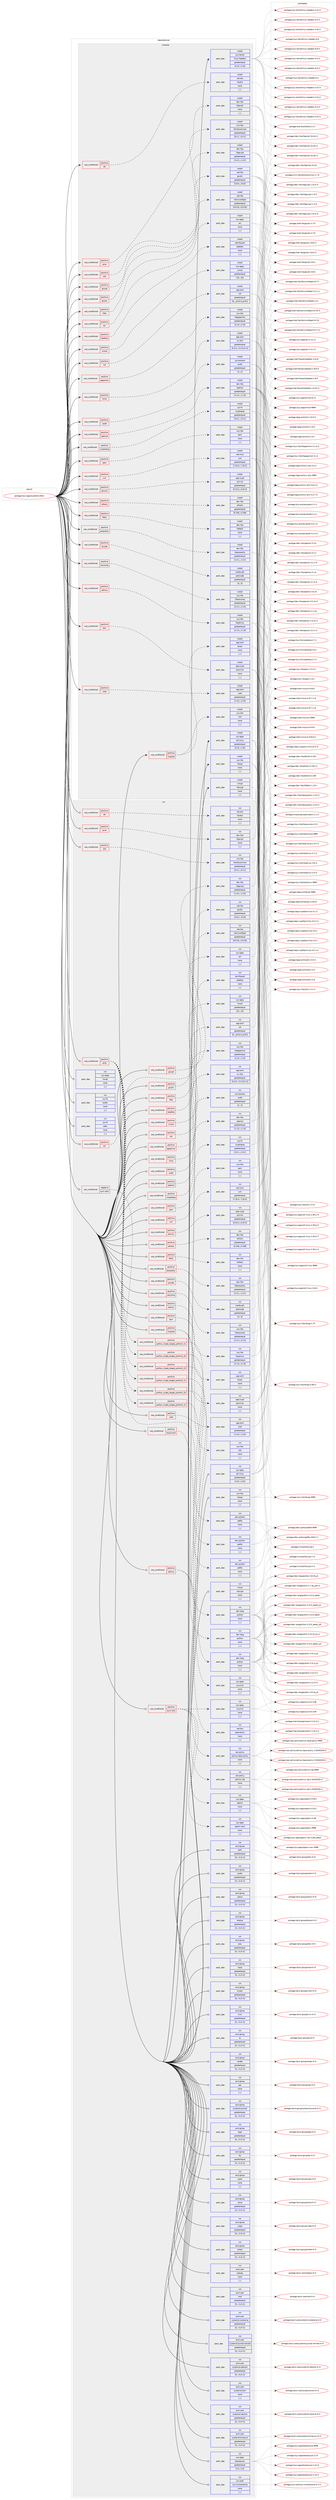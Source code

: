 digraph prolog {

# *************
# Graph options
# *************

newrank=true;
concentrate=true;
compound=true;
graph [rankdir=LR,fontname=Helvetica,fontsize=10,ranksep=1.5];#, ranksep=2.5, nodesep=0.2];
edge  [arrowhead=vee];
node  [fontname=Helvetica,fontsize=10];

# **********
# The ebuild
# **********

subgraph cluster_leftcol {
color=gray;
label=<<i>ebuild</i>>;
id [label="portage://sys-apps/systemd-256.4", color=red, width=4, href="../sys-apps/systemd-256.4.svg"];
}

# ****************
# The dependencies
# ****************

subgraph cluster_midcol {
color=gray;
label=<<i>dependencies</i>>;
subgraph cluster_compile {
fillcolor="#eeeeee";
style=filled;
label=<<i>compile</i>>;
subgraph cond112154 {
dependency423717 [label=<<TABLE BORDER="0" CELLBORDER="1" CELLSPACING="0" CELLPADDING="4"><TR><TD ROWSPAN="3" CELLPADDING="10">use_conditional</TD></TR><TR><TD>positive</TD></TR><TR><TD>acl</TD></TR></TABLE>>, shape=none, color=red];
subgraph pack308635 {
dependency423718 [label=<<TABLE BORDER="0" CELLBORDER="1" CELLSPACING="0" CELLPADDING="4" WIDTH="220"><TR><TD ROWSPAN="6" CELLPADDING="30">pack_dep</TD></TR><TR><TD WIDTH="110">install</TD></TR><TR><TD>sys-apps</TD></TR><TR><TD>acl</TD></TR><TR><TD>none</TD></TR><TR><TD>[,,]</TD></TR></TABLE>>, shape=none, color=blue];
}
dependency423717:e -> dependency423718:w [weight=20,style="dashed",arrowhead="vee"];
}
id:e -> dependency423717:w [weight=20,style="solid",arrowhead="vee"];
subgraph cond112155 {
dependency423719 [label=<<TABLE BORDER="0" CELLBORDER="1" CELLSPACING="0" CELLPADDING="4"><TR><TD ROWSPAN="3" CELLPADDING="10">use_conditional</TD></TR><TR><TD>positive</TD></TR><TR><TD>apparmor</TD></TR></TABLE>>, shape=none, color=red];
subgraph pack308636 {
dependency423720 [label=<<TABLE BORDER="0" CELLBORDER="1" CELLSPACING="0" CELLPADDING="4" WIDTH="220"><TR><TD ROWSPAN="6" CELLPADDING="30">pack_dep</TD></TR><TR><TD WIDTH="110">install</TD></TR><TR><TD>sys-libs</TD></TR><TR><TD>libapparmor</TD></TR><TR><TD>greaterequal</TD></TR><TR><TD>[2.13,,,2.13]</TD></TR></TABLE>>, shape=none, color=blue];
}
dependency423719:e -> dependency423720:w [weight=20,style="dashed",arrowhead="vee"];
}
id:e -> dependency423719:w [weight=20,style="solid",arrowhead="vee"];
subgraph cond112156 {
dependency423721 [label=<<TABLE BORDER="0" CELLBORDER="1" CELLSPACING="0" CELLPADDING="4"><TR><TD ROWSPAN="3" CELLPADDING="10">use_conditional</TD></TR><TR><TD>positive</TD></TR><TR><TD>audit</TD></TR></TABLE>>, shape=none, color=red];
subgraph pack308637 {
dependency423722 [label=<<TABLE BORDER="0" CELLBORDER="1" CELLSPACING="0" CELLPADDING="4" WIDTH="220"><TR><TD ROWSPAN="6" CELLPADDING="30">pack_dep</TD></TR><TR><TD WIDTH="110">install</TD></TR><TR><TD>sys-process</TD></TR><TR><TD>audit</TD></TR><TR><TD>greaterequal</TD></TR><TR><TD>[2,,,2]</TD></TR></TABLE>>, shape=none, color=blue];
}
dependency423721:e -> dependency423722:w [weight=20,style="dashed",arrowhead="vee"];
}
id:e -> dependency423721:w [weight=20,style="solid",arrowhead="vee"];
subgraph cond112157 {
dependency423723 [label=<<TABLE BORDER="0" CELLBORDER="1" CELLSPACING="0" CELLPADDING="4"><TR><TD ROWSPAN="3" CELLPADDING="10">use_conditional</TD></TR><TR><TD>positive</TD></TR><TR><TD>cryptsetup</TD></TR></TABLE>>, shape=none, color=red];
subgraph pack308638 {
dependency423724 [label=<<TABLE BORDER="0" CELLBORDER="1" CELLSPACING="0" CELLPADDING="4" WIDTH="220"><TR><TD ROWSPAN="6" CELLPADDING="30">pack_dep</TD></TR><TR><TD WIDTH="110">install</TD></TR><TR><TD>sys-fs</TD></TR><TR><TD>cryptsetup</TD></TR><TR><TD>greaterequal</TD></TR><TR><TD>[2.0.1,,,2.0.1]</TD></TR></TABLE>>, shape=none, color=blue];
}
dependency423723:e -> dependency423724:w [weight=20,style="dashed",arrowhead="vee"];
}
id:e -> dependency423723:w [weight=20,style="solid",arrowhead="vee"];
subgraph cond112158 {
dependency423725 [label=<<TABLE BORDER="0" CELLBORDER="1" CELLSPACING="0" CELLPADDING="4"><TR><TD ROWSPAN="3" CELLPADDING="10">use_conditional</TD></TR><TR><TD>positive</TD></TR><TR><TD>curl</TD></TR></TABLE>>, shape=none, color=red];
subgraph pack308639 {
dependency423726 [label=<<TABLE BORDER="0" CELLBORDER="1" CELLSPACING="0" CELLPADDING="4" WIDTH="220"><TR><TD ROWSPAN="6" CELLPADDING="30">pack_dep</TD></TR><TR><TD WIDTH="110">install</TD></TR><TR><TD>net-misc</TD></TR><TR><TD>curl</TD></TR><TR><TD>greaterequal</TD></TR><TR><TD>[7.32.0,,,7.32.0]</TD></TR></TABLE>>, shape=none, color=blue];
}
dependency423725:e -> dependency423726:w [weight=20,style="dashed",arrowhead="vee"];
}
id:e -> dependency423725:w [weight=20,style="solid",arrowhead="vee"];
subgraph cond112159 {
dependency423727 [label=<<TABLE BORDER="0" CELLBORDER="1" CELLSPACING="0" CELLPADDING="4"><TR><TD ROWSPAN="3" CELLPADDING="10">use_conditional</TD></TR><TR><TD>positive</TD></TR><TR><TD>elfutils</TD></TR></TABLE>>, shape=none, color=red];
subgraph pack308640 {
dependency423728 [label=<<TABLE BORDER="0" CELLBORDER="1" CELLSPACING="0" CELLPADDING="4" WIDTH="220"><TR><TD ROWSPAN="6" CELLPADDING="30">pack_dep</TD></TR><TR><TD WIDTH="110">install</TD></TR><TR><TD>dev-libs</TD></TR><TR><TD>elfutils</TD></TR><TR><TD>greaterequal</TD></TR><TR><TD>[0.158,,,0.158]</TD></TR></TABLE>>, shape=none, color=blue];
}
dependency423727:e -> dependency423728:w [weight=20,style="dashed",arrowhead="vee"];
}
id:e -> dependency423727:w [weight=20,style="solid",arrowhead="vee"];
subgraph cond112160 {
dependency423729 [label=<<TABLE BORDER="0" CELLBORDER="1" CELLSPACING="0" CELLPADDING="4"><TR><TD ROWSPAN="3" CELLPADDING="10">use_conditional</TD></TR><TR><TD>positive</TD></TR><TR><TD>fido2</TD></TR></TABLE>>, shape=none, color=red];
subgraph pack308641 {
dependency423730 [label=<<TABLE BORDER="0" CELLBORDER="1" CELLSPACING="0" CELLPADDING="4" WIDTH="220"><TR><TD ROWSPAN="6" CELLPADDING="30">pack_dep</TD></TR><TR><TD WIDTH="110">install</TD></TR><TR><TD>dev-libs</TD></TR><TR><TD>libfido2</TD></TR><TR><TD>none</TD></TR><TR><TD>[,,]</TD></TR></TABLE>>, shape=none, color=blue];
}
dependency423729:e -> dependency423730:w [weight=20,style="dashed",arrowhead="vee"];
}
id:e -> dependency423729:w [weight=20,style="solid",arrowhead="vee"];
subgraph cond112161 {
dependency423731 [label=<<TABLE BORDER="0" CELLBORDER="1" CELLSPACING="0" CELLPADDING="4"><TR><TD ROWSPAN="3" CELLPADDING="10">use_conditional</TD></TR><TR><TD>positive</TD></TR><TR><TD>gcrypt</TD></TR></TABLE>>, shape=none, color=red];
subgraph pack308642 {
dependency423732 [label=<<TABLE BORDER="0" CELLBORDER="1" CELLSPACING="0" CELLPADDING="4" WIDTH="220"><TR><TD ROWSPAN="6" CELLPADDING="30">pack_dep</TD></TR><TR><TD WIDTH="110">install</TD></TR><TR><TD>dev-libs</TD></TR><TR><TD>libgcrypt</TD></TR><TR><TD>greaterequal</TD></TR><TR><TD>[1.4.5,,,1.4.5]</TD></TR></TABLE>>, shape=none, color=blue];
}
dependency423731:e -> dependency423732:w [weight=20,style="dashed",arrowhead="vee"];
}
id:e -> dependency423731:w [weight=20,style="solid",arrowhead="vee"];
subgraph cond112162 {
dependency423733 [label=<<TABLE BORDER="0" CELLBORDER="1" CELLSPACING="0" CELLPADDING="4"><TR><TD ROWSPAN="3" CELLPADDING="10">use_conditional</TD></TR><TR><TD>positive</TD></TR><TR><TD>gnutls</TD></TR></TABLE>>, shape=none, color=red];
subgraph pack308643 {
dependency423734 [label=<<TABLE BORDER="0" CELLBORDER="1" CELLSPACING="0" CELLPADDING="4" WIDTH="220"><TR><TD ROWSPAN="6" CELLPADDING="30">pack_dep</TD></TR><TR><TD WIDTH="110">install</TD></TR><TR><TD>net-libs</TD></TR><TR><TD>gnutls</TD></TR><TR><TD>greaterequal</TD></TR><TR><TD>[3.6.0,,,3.6.0]</TD></TR></TABLE>>, shape=none, color=blue];
}
dependency423733:e -> dependency423734:w [weight=20,style="dashed",arrowhead="vee"];
}
id:e -> dependency423733:w [weight=20,style="solid",arrowhead="vee"];
subgraph cond112163 {
dependency423735 [label=<<TABLE BORDER="0" CELLBORDER="1" CELLSPACING="0" CELLPADDING="4"><TR><TD ROWSPAN="3" CELLPADDING="10">use_conditional</TD></TR><TR><TD>positive</TD></TR><TR><TD>http</TD></TR></TABLE>>, shape=none, color=red];
subgraph pack308644 {
dependency423736 [label=<<TABLE BORDER="0" CELLBORDER="1" CELLSPACING="0" CELLPADDING="4" WIDTH="220"><TR><TD ROWSPAN="6" CELLPADDING="30">pack_dep</TD></TR><TR><TD WIDTH="110">install</TD></TR><TR><TD>net-libs</TD></TR><TR><TD>libmicrohttpd</TD></TR><TR><TD>greaterequal</TD></TR><TR><TD>[0.9.33,,,0.9.33]</TD></TR></TABLE>>, shape=none, color=blue];
}
dependency423735:e -> dependency423736:w [weight=20,style="dashed",arrowhead="vee"];
}
id:e -> dependency423735:w [weight=20,style="solid",arrowhead="vee"];
subgraph cond112164 {
dependency423737 [label=<<TABLE BORDER="0" CELLBORDER="1" CELLSPACING="0" CELLPADDING="4"><TR><TD ROWSPAN="3" CELLPADDING="10">use_conditional</TD></TR><TR><TD>positive</TD></TR><TR><TD>idn</TD></TR></TABLE>>, shape=none, color=red];
subgraph pack308645 {
dependency423738 [label=<<TABLE BORDER="0" CELLBORDER="1" CELLSPACING="0" CELLPADDING="4" WIDTH="220"><TR><TD ROWSPAN="6" CELLPADDING="30">pack_dep</TD></TR><TR><TD WIDTH="110">install</TD></TR><TR><TD>net-dns</TD></TR><TR><TD>libidn2</TD></TR><TR><TD>none</TD></TR><TR><TD>[,,]</TD></TR></TABLE>>, shape=none, color=blue];
}
dependency423737:e -> dependency423738:w [weight=20,style="dashed",arrowhead="vee"];
}
id:e -> dependency423737:w [weight=20,style="solid",arrowhead="vee"];
subgraph cond112165 {
dependency423739 [label=<<TABLE BORDER="0" CELLBORDER="1" CELLSPACING="0" CELLPADDING="4"><TR><TD ROWSPAN="3" CELLPADDING="10">use_conditional</TD></TR><TR><TD>positive</TD></TR><TR><TD>importd</TD></TR></TABLE>>, shape=none, color=red];
subgraph pack308646 {
dependency423740 [label=<<TABLE BORDER="0" CELLBORDER="1" CELLSPACING="0" CELLPADDING="4" WIDTH="220"><TR><TD ROWSPAN="6" CELLPADDING="30">pack_dep</TD></TR><TR><TD WIDTH="110">install</TD></TR><TR><TD>app-arch</TD></TR><TR><TD>bzip2</TD></TR><TR><TD>none</TD></TR><TR><TD>[,,]</TD></TR></TABLE>>, shape=none, color=blue];
}
dependency423739:e -> dependency423740:w [weight=20,style="dashed",arrowhead="vee"];
subgraph pack308647 {
dependency423741 [label=<<TABLE BORDER="0" CELLBORDER="1" CELLSPACING="0" CELLPADDING="4" WIDTH="220"><TR><TD ROWSPAN="6" CELLPADDING="30">pack_dep</TD></TR><TR><TD WIDTH="110">install</TD></TR><TR><TD>sys-libs</TD></TR><TR><TD>zlib</TD></TR><TR><TD>none</TD></TR><TR><TD>[,,]</TD></TR></TABLE>>, shape=none, color=blue];
}
dependency423739:e -> dependency423741:w [weight=20,style="dashed",arrowhead="vee"];
}
id:e -> dependency423739:w [weight=20,style="solid",arrowhead="vee"];
subgraph cond112166 {
dependency423742 [label=<<TABLE BORDER="0" CELLBORDER="1" CELLSPACING="0" CELLPADDING="4"><TR><TD ROWSPAN="3" CELLPADDING="10">use_conditional</TD></TR><TR><TD>positive</TD></TR><TR><TD>iptables</TD></TR></TABLE>>, shape=none, color=red];
subgraph pack308648 {
dependency423743 [label=<<TABLE BORDER="0" CELLBORDER="1" CELLSPACING="0" CELLPADDING="4" WIDTH="220"><TR><TD ROWSPAN="6" CELLPADDING="30">pack_dep</TD></TR><TR><TD WIDTH="110">install</TD></TR><TR><TD>net-firewall</TD></TR><TR><TD>iptables</TD></TR><TR><TD>none</TD></TR><TR><TD>[,,]</TD></TR></TABLE>>, shape=none, color=blue];
}
dependency423742:e -> dependency423743:w [weight=20,style="dashed",arrowhead="vee"];
}
id:e -> dependency423742:w [weight=20,style="solid",arrowhead="vee"];
subgraph cond112167 {
dependency423744 [label=<<TABLE BORDER="0" CELLBORDER="1" CELLSPACING="0" CELLPADDING="4"><TR><TD ROWSPAN="3" CELLPADDING="10">use_conditional</TD></TR><TR><TD>positive</TD></TR><TR><TD>kmod</TD></TR></TABLE>>, shape=none, color=red];
subgraph pack308649 {
dependency423745 [label=<<TABLE BORDER="0" CELLBORDER="1" CELLSPACING="0" CELLPADDING="4" WIDTH="220"><TR><TD ROWSPAN="6" CELLPADDING="30">pack_dep</TD></TR><TR><TD WIDTH="110">install</TD></TR><TR><TD>sys-apps</TD></TR><TR><TD>kmod</TD></TR><TR><TD>greaterequal</TD></TR><TR><TD>[15,,,15]</TD></TR></TABLE>>, shape=none, color=blue];
}
dependency423744:e -> dependency423745:w [weight=20,style="dashed",arrowhead="vee"];
}
id:e -> dependency423744:w [weight=20,style="solid",arrowhead="vee"];
subgraph cond112168 {
dependency423746 [label=<<TABLE BORDER="0" CELLBORDER="1" CELLSPACING="0" CELLPADDING="4"><TR><TD ROWSPAN="3" CELLPADDING="10">use_conditional</TD></TR><TR><TD>positive</TD></TR><TR><TD>lz4</TD></TR></TABLE>>, shape=none, color=red];
subgraph pack308650 {
dependency423747 [label=<<TABLE BORDER="0" CELLBORDER="1" CELLSPACING="0" CELLPADDING="4" WIDTH="220"><TR><TD ROWSPAN="6" CELLPADDING="30">pack_dep</TD></TR><TR><TD WIDTH="110">install</TD></TR><TR><TD>app-arch</TD></TR><TR><TD>lz4</TD></TR><TR><TD>greaterequal</TD></TR><TR><TD>[0,,_p131,0_p131]</TD></TR></TABLE>>, shape=none, color=blue];
}
dependency423746:e -> dependency423747:w [weight=20,style="dashed",arrowhead="vee"];
}
id:e -> dependency423746:w [weight=20,style="solid",arrowhead="vee"];
subgraph cond112169 {
dependency423748 [label=<<TABLE BORDER="0" CELLBORDER="1" CELLSPACING="0" CELLPADDING="4"><TR><TD ROWSPAN="3" CELLPADDING="10">use_conditional</TD></TR><TR><TD>positive</TD></TR><TR><TD>lzma</TD></TR></TABLE>>, shape=none, color=red];
subgraph pack308651 {
dependency423749 [label=<<TABLE BORDER="0" CELLBORDER="1" CELLSPACING="0" CELLPADDING="4" WIDTH="220"><TR><TD ROWSPAN="6" CELLPADDING="30">pack_dep</TD></TR><TR><TD WIDTH="110">install</TD></TR><TR><TD>app-arch</TD></TR><TR><TD>xz-utils</TD></TR><TR><TD>greaterequal</TD></TR><TR><TD>[5.0.5,,-r1,5.0.5-r1]</TD></TR></TABLE>>, shape=none, color=blue];
}
dependency423748:e -> dependency423749:w [weight=20,style="dashed",arrowhead="vee"];
}
id:e -> dependency423748:w [weight=20,style="solid",arrowhead="vee"];
subgraph cond112170 {
dependency423750 [label=<<TABLE BORDER="0" CELLBORDER="1" CELLSPACING="0" CELLPADDING="4"><TR><TD ROWSPAN="3" CELLPADDING="10">use_conditional</TD></TR><TR><TD>positive</TD></TR><TR><TD>openssl</TD></TR></TABLE>>, shape=none, color=red];
subgraph pack308652 {
dependency423751 [label=<<TABLE BORDER="0" CELLBORDER="1" CELLSPACING="0" CELLPADDING="4" WIDTH="220"><TR><TD ROWSPAN="6" CELLPADDING="30">pack_dep</TD></TR><TR><TD WIDTH="110">install</TD></TR><TR><TD>dev-libs</TD></TR><TR><TD>openssl</TD></TR><TR><TD>greaterequal</TD></TR><TR><TD>[1.1.0,,,1.1.0]</TD></TR></TABLE>>, shape=none, color=blue];
}
dependency423750:e -> dependency423751:w [weight=20,style="dashed",arrowhead="vee"];
}
id:e -> dependency423750:w [weight=20,style="solid",arrowhead="vee"];
subgraph cond112171 {
dependency423752 [label=<<TABLE BORDER="0" CELLBORDER="1" CELLSPACING="0" CELLPADDING="4"><TR><TD ROWSPAN="3" CELLPADDING="10">use_conditional</TD></TR><TR><TD>positive</TD></TR><TR><TD>pam</TD></TR></TABLE>>, shape=none, color=red];
subgraph pack308653 {
dependency423753 [label=<<TABLE BORDER="0" CELLBORDER="1" CELLSPACING="0" CELLPADDING="4" WIDTH="220"><TR><TD ROWSPAN="6" CELLPADDING="30">pack_dep</TD></TR><TR><TD WIDTH="110">install</TD></TR><TR><TD>sys-libs</TD></TR><TR><TD>pam</TD></TR><TR><TD>none</TD></TR><TR><TD>[,,]</TD></TR></TABLE>>, shape=none, color=blue];
}
dependency423752:e -> dependency423753:w [weight=20,style="dashed",arrowhead="vee"];
}
id:e -> dependency423752:w [weight=20,style="solid",arrowhead="vee"];
subgraph cond112172 {
dependency423754 [label=<<TABLE BORDER="0" CELLBORDER="1" CELLSPACING="0" CELLPADDING="4"><TR><TD ROWSPAN="3" CELLPADDING="10">use_conditional</TD></TR><TR><TD>positive</TD></TR><TR><TD>pcre</TD></TR></TABLE>>, shape=none, color=red];
subgraph pack308654 {
dependency423755 [label=<<TABLE BORDER="0" CELLBORDER="1" CELLSPACING="0" CELLPADDING="4" WIDTH="220"><TR><TD ROWSPAN="6" CELLPADDING="30">pack_dep</TD></TR><TR><TD WIDTH="110">install</TD></TR><TR><TD>dev-libs</TD></TR><TR><TD>libpcre2</TD></TR><TR><TD>none</TD></TR><TR><TD>[,,]</TD></TR></TABLE>>, shape=none, color=blue];
}
dependency423754:e -> dependency423755:w [weight=20,style="dashed",arrowhead="vee"];
}
id:e -> dependency423754:w [weight=20,style="solid",arrowhead="vee"];
subgraph cond112173 {
dependency423756 [label=<<TABLE BORDER="0" CELLBORDER="1" CELLSPACING="0" CELLPADDING="4"><TR><TD ROWSPAN="3" CELLPADDING="10">use_conditional</TD></TR><TR><TD>positive</TD></TR><TR><TD>pkcs11</TD></TR></TABLE>>, shape=none, color=red];
subgraph pack308655 {
dependency423757 [label=<<TABLE BORDER="0" CELLBORDER="1" CELLSPACING="0" CELLPADDING="4" WIDTH="220"><TR><TD ROWSPAN="6" CELLPADDING="30">pack_dep</TD></TR><TR><TD WIDTH="110">install</TD></TR><TR><TD>app-crypt</TD></TR><TR><TD>p11-kit</TD></TR><TR><TD>greaterequal</TD></TR><TR><TD>[0.23.3,,,0.23.3]</TD></TR></TABLE>>, shape=none, color=blue];
}
dependency423756:e -> dependency423757:w [weight=20,style="dashed",arrowhead="vee"];
}
id:e -> dependency423756:w [weight=20,style="solid",arrowhead="vee"];
subgraph cond112174 {
dependency423758 [label=<<TABLE BORDER="0" CELLBORDER="1" CELLSPACING="0" CELLPADDING="4"><TR><TD ROWSPAN="3" CELLPADDING="10">use_conditional</TD></TR><TR><TD>positive</TD></TR><TR><TD>pwquality</TD></TR></TABLE>>, shape=none, color=red];
subgraph pack308656 {
dependency423759 [label=<<TABLE BORDER="0" CELLBORDER="1" CELLSPACING="0" CELLPADDING="4" WIDTH="220"><TR><TD ROWSPAN="6" CELLPADDING="30">pack_dep</TD></TR><TR><TD WIDTH="110">install</TD></TR><TR><TD>dev-libs</TD></TR><TR><TD>libpwquality</TD></TR><TR><TD>greaterequal</TD></TR><TR><TD>[1.4.1,,,1.4.1]</TD></TR></TABLE>>, shape=none, color=blue];
}
dependency423758:e -> dependency423759:w [weight=20,style="dashed",arrowhead="vee"];
}
id:e -> dependency423758:w [weight=20,style="solid",arrowhead="vee"];
subgraph cond112175 {
dependency423760 [label=<<TABLE BORDER="0" CELLBORDER="1" CELLSPACING="0" CELLPADDING="4"><TR><TD ROWSPAN="3" CELLPADDING="10">use_conditional</TD></TR><TR><TD>positive</TD></TR><TR><TD>qrcode</TD></TR></TABLE>>, shape=none, color=red];
subgraph pack308657 {
dependency423761 [label=<<TABLE BORDER="0" CELLBORDER="1" CELLSPACING="0" CELLPADDING="4" WIDTH="220"><TR><TD ROWSPAN="6" CELLPADDING="30">pack_dep</TD></TR><TR><TD WIDTH="110">install</TD></TR><TR><TD>media-gfx</TD></TR><TR><TD>qrencode</TD></TR><TR><TD>greaterequal</TD></TR><TR><TD>[3,,,3]</TD></TR></TABLE>>, shape=none, color=blue];
}
dependency423760:e -> dependency423761:w [weight=20,style="dashed",arrowhead="vee"];
}
id:e -> dependency423760:w [weight=20,style="solid",arrowhead="vee"];
subgraph cond112176 {
dependency423762 [label=<<TABLE BORDER="0" CELLBORDER="1" CELLSPACING="0" CELLPADDING="4"><TR><TD ROWSPAN="3" CELLPADDING="10">use_conditional</TD></TR><TR><TD>positive</TD></TR><TR><TD>seccomp</TD></TR></TABLE>>, shape=none, color=red];
subgraph pack308658 {
dependency423763 [label=<<TABLE BORDER="0" CELLBORDER="1" CELLSPACING="0" CELLPADDING="4" WIDTH="220"><TR><TD ROWSPAN="6" CELLPADDING="30">pack_dep</TD></TR><TR><TD WIDTH="110">install</TD></TR><TR><TD>sys-libs</TD></TR><TR><TD>libseccomp</TD></TR><TR><TD>greaterequal</TD></TR><TR><TD>[2.3.3,,,2.3.3]</TD></TR></TABLE>>, shape=none, color=blue];
}
dependency423762:e -> dependency423763:w [weight=20,style="dashed",arrowhead="vee"];
}
id:e -> dependency423762:w [weight=20,style="solid",arrowhead="vee"];
subgraph cond112177 {
dependency423764 [label=<<TABLE BORDER="0" CELLBORDER="1" CELLSPACING="0" CELLPADDING="4"><TR><TD ROWSPAN="3" CELLPADDING="10">use_conditional</TD></TR><TR><TD>positive</TD></TR><TR><TD>selinux</TD></TR></TABLE>>, shape=none, color=red];
subgraph pack308659 {
dependency423765 [label=<<TABLE BORDER="0" CELLBORDER="1" CELLSPACING="0" CELLPADDING="4" WIDTH="220"><TR><TD ROWSPAN="6" CELLPADDING="30">pack_dep</TD></TR><TR><TD WIDTH="110">install</TD></TR><TR><TD>sys-libs</TD></TR><TR><TD>libselinux</TD></TR><TR><TD>greaterequal</TD></TR><TR><TD>[2.1.9,,,2.1.9]</TD></TR></TABLE>>, shape=none, color=blue];
}
dependency423764:e -> dependency423765:w [weight=20,style="dashed",arrowhead="vee"];
}
id:e -> dependency423764:w [weight=20,style="solid",arrowhead="vee"];
subgraph cond112178 {
dependency423766 [label=<<TABLE BORDER="0" CELLBORDER="1" CELLSPACING="0" CELLPADDING="4"><TR><TD ROWSPAN="3" CELLPADDING="10">use_conditional</TD></TR><TR><TD>positive</TD></TR><TR><TD>tpm</TD></TR></TABLE>>, shape=none, color=red];
subgraph pack308660 {
dependency423767 [label=<<TABLE BORDER="0" CELLBORDER="1" CELLSPACING="0" CELLPADDING="4" WIDTH="220"><TR><TD ROWSPAN="6" CELLPADDING="30">pack_dep</TD></TR><TR><TD WIDTH="110">install</TD></TR><TR><TD>app-crypt</TD></TR><TR><TD>tpm2-tss</TD></TR><TR><TD>none</TD></TR><TR><TD>[,,]</TD></TR></TABLE>>, shape=none, color=blue];
}
dependency423766:e -> dependency423767:w [weight=20,style="dashed",arrowhead="vee"];
}
id:e -> dependency423766:w [weight=20,style="solid",arrowhead="vee"];
subgraph cond112179 {
dependency423768 [label=<<TABLE BORDER="0" CELLBORDER="1" CELLSPACING="0" CELLPADDING="4"><TR><TD ROWSPAN="3" CELLPADDING="10">use_conditional</TD></TR><TR><TD>positive</TD></TR><TR><TD>xkb</TD></TR></TABLE>>, shape=none, color=red];
subgraph pack308661 {
dependency423769 [label=<<TABLE BORDER="0" CELLBORDER="1" CELLSPACING="0" CELLPADDING="4" WIDTH="220"><TR><TD ROWSPAN="6" CELLPADDING="30">pack_dep</TD></TR><TR><TD WIDTH="110">install</TD></TR><TR><TD>x11-libs</TD></TR><TR><TD>libxkbcommon</TD></TR><TR><TD>greaterequal</TD></TR><TR><TD>[0.4.1,,,0.4.1]</TD></TR></TABLE>>, shape=none, color=blue];
}
dependency423768:e -> dependency423769:w [weight=20,style="dashed",arrowhead="vee"];
}
id:e -> dependency423768:w [weight=20,style="solid",arrowhead="vee"];
subgraph cond112180 {
dependency423770 [label=<<TABLE BORDER="0" CELLBORDER="1" CELLSPACING="0" CELLPADDING="4"><TR><TD ROWSPAN="3" CELLPADDING="10">use_conditional</TD></TR><TR><TD>positive</TD></TR><TR><TD>zstd</TD></TR></TABLE>>, shape=none, color=red];
subgraph pack308662 {
dependency423771 [label=<<TABLE BORDER="0" CELLBORDER="1" CELLSPACING="0" CELLPADDING="4" WIDTH="220"><TR><TD ROWSPAN="6" CELLPADDING="30">pack_dep</TD></TR><TR><TD WIDTH="110">install</TD></TR><TR><TD>app-arch</TD></TR><TR><TD>zstd</TD></TR><TR><TD>greaterequal</TD></TR><TR><TD>[1.4.0,,,1.4.0]</TD></TR></TABLE>>, shape=none, color=blue];
}
dependency423770:e -> dependency423771:w [weight=20,style="dashed",arrowhead="vee"];
}
id:e -> dependency423770:w [weight=20,style="solid",arrowhead="vee"];
subgraph pack308663 {
dependency423772 [label=<<TABLE BORDER="0" CELLBORDER="1" CELLSPACING="0" CELLPADDING="4" WIDTH="220"><TR><TD ROWSPAN="6" CELLPADDING="30">pack_dep</TD></TR><TR><TD WIDTH="110">install</TD></TR><TR><TD>sys-apps</TD></TR><TR><TD>util-linux</TD></TR><TR><TD>greaterequal</TD></TR><TR><TD>[2.32,,,2.32]</TD></TR></TABLE>>, shape=none, color=blue];
}
id:e -> dependency423772:w [weight=20,style="solid",arrowhead="vee"];
subgraph pack308664 {
dependency423773 [label=<<TABLE BORDER="0" CELLBORDER="1" CELLSPACING="0" CELLPADDING="4" WIDTH="220"><TR><TD ROWSPAN="6" CELLPADDING="30">pack_dep</TD></TR><TR><TD WIDTH="110">install</TD></TR><TR><TD>sys-kernel</TD></TR><TR><TD>linux-headers</TD></TR><TR><TD>greaterequal</TD></TR><TR><TD>[4.15,,,4.15]</TD></TR></TABLE>>, shape=none, color=blue];
}
id:e -> dependency423773:w [weight=20,style="solid",arrowhead="vee"];
subgraph pack308665 {
dependency423774 [label=<<TABLE BORDER="0" CELLBORDER="1" CELLSPACING="0" CELLPADDING="4" WIDTH="220"><TR><TD ROWSPAN="6" CELLPADDING="30">pack_dep</TD></TR><TR><TD WIDTH="110">install</TD></TR><TR><TD>sys-libs</TD></TR><TR><TD>libcap</TD></TR><TR><TD>none</TD></TR><TR><TD>[,,]</TD></TR></TABLE>>, shape=none, color=blue];
}
id:e -> dependency423774:w [weight=20,style="solid",arrowhead="vee"];
subgraph pack308666 {
dependency423775 [label=<<TABLE BORDER="0" CELLBORDER="1" CELLSPACING="0" CELLPADDING="4" WIDTH="220"><TR><TD ROWSPAN="6" CELLPADDING="30">pack_dep</TD></TR><TR><TD WIDTH="110">install</TD></TR><TR><TD>virtual</TD></TR><TR><TD>libcrypt</TD></TR><TR><TD>none</TD></TR><TR><TD>[,,]</TD></TR></TABLE>>, shape=none, color=blue];
}
id:e -> dependency423775:w [weight=20,style="solid",arrowhead="vee"];
}
subgraph cluster_compileandrun {
fillcolor="#eeeeee";
style=filled;
label=<<i>compile and run</i>>;
}
subgraph cluster_run {
fillcolor="#eeeeee";
style=filled;
label=<<i>run</i>>;
subgraph cond112181 {
dependency423776 [label=<<TABLE BORDER="0" CELLBORDER="1" CELLSPACING="0" CELLPADDING="4"><TR><TD ROWSPAN="3" CELLPADDING="10">use_conditional</TD></TR><TR><TD>negative</TD></TR><TR><TD>sysv-utils</TD></TR></TABLE>>, shape=none, color=red];
subgraph pack308667 {
dependency423777 [label=<<TABLE BORDER="0" CELLBORDER="1" CELLSPACING="0" CELLPADDING="4" WIDTH="220"><TR><TD ROWSPAN="6" CELLPADDING="30">pack_dep</TD></TR><TR><TD WIDTH="110">run</TD></TR><TR><TD>sys-apps</TD></TR><TR><TD>sysvinit</TD></TR><TR><TD>none</TD></TR><TR><TD>[,,]</TD></TR></TABLE>>, shape=none, color=blue];
}
dependency423776:e -> dependency423777:w [weight=20,style="dashed",arrowhead="vee"];
}
id:e -> dependency423776:w [weight=20,style="solid",arrowhead="odot"];
subgraph cond112182 {
dependency423778 [label=<<TABLE BORDER="0" CELLBORDER="1" CELLSPACING="0" CELLPADDING="4"><TR><TD ROWSPAN="3" CELLPADDING="10">use_conditional</TD></TR><TR><TD>positive</TD></TR><TR><TD>acl</TD></TR></TABLE>>, shape=none, color=red];
subgraph pack308668 {
dependency423779 [label=<<TABLE BORDER="0" CELLBORDER="1" CELLSPACING="0" CELLPADDING="4" WIDTH="220"><TR><TD ROWSPAN="6" CELLPADDING="30">pack_dep</TD></TR><TR><TD WIDTH="110">run</TD></TR><TR><TD>sys-apps</TD></TR><TR><TD>acl</TD></TR><TR><TD>none</TD></TR><TR><TD>[,,]</TD></TR></TABLE>>, shape=none, color=blue];
}
dependency423778:e -> dependency423779:w [weight=20,style="dashed",arrowhead="vee"];
}
id:e -> dependency423778:w [weight=20,style="solid",arrowhead="odot"];
subgraph cond112183 {
dependency423780 [label=<<TABLE BORDER="0" CELLBORDER="1" CELLSPACING="0" CELLPADDING="4"><TR><TD ROWSPAN="3" CELLPADDING="10">use_conditional</TD></TR><TR><TD>positive</TD></TR><TR><TD>apparmor</TD></TR></TABLE>>, shape=none, color=red];
subgraph pack308669 {
dependency423781 [label=<<TABLE BORDER="0" CELLBORDER="1" CELLSPACING="0" CELLPADDING="4" WIDTH="220"><TR><TD ROWSPAN="6" CELLPADDING="30">pack_dep</TD></TR><TR><TD WIDTH="110">run</TD></TR><TR><TD>sys-libs</TD></TR><TR><TD>libapparmor</TD></TR><TR><TD>greaterequal</TD></TR><TR><TD>[2.13,,,2.13]</TD></TR></TABLE>>, shape=none, color=blue];
}
dependency423780:e -> dependency423781:w [weight=20,style="dashed",arrowhead="vee"];
}
id:e -> dependency423780:w [weight=20,style="solid",arrowhead="odot"];
subgraph cond112184 {
dependency423782 [label=<<TABLE BORDER="0" CELLBORDER="1" CELLSPACING="0" CELLPADDING="4"><TR><TD ROWSPAN="3" CELLPADDING="10">use_conditional</TD></TR><TR><TD>positive</TD></TR><TR><TD>audit</TD></TR></TABLE>>, shape=none, color=red];
subgraph pack308670 {
dependency423783 [label=<<TABLE BORDER="0" CELLBORDER="1" CELLSPACING="0" CELLPADDING="4" WIDTH="220"><TR><TD ROWSPAN="6" CELLPADDING="30">pack_dep</TD></TR><TR><TD WIDTH="110">run</TD></TR><TR><TD>sys-process</TD></TR><TR><TD>audit</TD></TR><TR><TD>greaterequal</TD></TR><TR><TD>[2,,,2]</TD></TR></TABLE>>, shape=none, color=blue];
}
dependency423782:e -> dependency423783:w [weight=20,style="dashed",arrowhead="vee"];
}
id:e -> dependency423782:w [weight=20,style="solid",arrowhead="odot"];
subgraph cond112185 {
dependency423784 [label=<<TABLE BORDER="0" CELLBORDER="1" CELLSPACING="0" CELLPADDING="4"><TR><TD ROWSPAN="3" CELLPADDING="10">use_conditional</TD></TR><TR><TD>positive</TD></TR><TR><TD>cryptsetup</TD></TR></TABLE>>, shape=none, color=red];
subgraph pack308671 {
dependency423785 [label=<<TABLE BORDER="0" CELLBORDER="1" CELLSPACING="0" CELLPADDING="4" WIDTH="220"><TR><TD ROWSPAN="6" CELLPADDING="30">pack_dep</TD></TR><TR><TD WIDTH="110">run</TD></TR><TR><TD>sys-fs</TD></TR><TR><TD>cryptsetup</TD></TR><TR><TD>greaterequal</TD></TR><TR><TD>[2.0.1,,,2.0.1]</TD></TR></TABLE>>, shape=none, color=blue];
}
dependency423784:e -> dependency423785:w [weight=20,style="dashed",arrowhead="vee"];
}
id:e -> dependency423784:w [weight=20,style="solid",arrowhead="odot"];
subgraph cond112186 {
dependency423786 [label=<<TABLE BORDER="0" CELLBORDER="1" CELLSPACING="0" CELLPADDING="4"><TR><TD ROWSPAN="3" CELLPADDING="10">use_conditional</TD></TR><TR><TD>positive</TD></TR><TR><TD>curl</TD></TR></TABLE>>, shape=none, color=red];
subgraph pack308672 {
dependency423787 [label=<<TABLE BORDER="0" CELLBORDER="1" CELLSPACING="0" CELLPADDING="4" WIDTH="220"><TR><TD ROWSPAN="6" CELLPADDING="30">pack_dep</TD></TR><TR><TD WIDTH="110">run</TD></TR><TR><TD>net-misc</TD></TR><TR><TD>curl</TD></TR><TR><TD>greaterequal</TD></TR><TR><TD>[7.32.0,,,7.32.0]</TD></TR></TABLE>>, shape=none, color=blue];
}
dependency423786:e -> dependency423787:w [weight=20,style="dashed",arrowhead="vee"];
}
id:e -> dependency423786:w [weight=20,style="solid",arrowhead="odot"];
subgraph cond112187 {
dependency423788 [label=<<TABLE BORDER="0" CELLBORDER="1" CELLSPACING="0" CELLPADDING="4"><TR><TD ROWSPAN="3" CELLPADDING="10">use_conditional</TD></TR><TR><TD>positive</TD></TR><TR><TD>elfutils</TD></TR></TABLE>>, shape=none, color=red];
subgraph pack308673 {
dependency423789 [label=<<TABLE BORDER="0" CELLBORDER="1" CELLSPACING="0" CELLPADDING="4" WIDTH="220"><TR><TD ROWSPAN="6" CELLPADDING="30">pack_dep</TD></TR><TR><TD WIDTH="110">run</TD></TR><TR><TD>dev-libs</TD></TR><TR><TD>elfutils</TD></TR><TR><TD>greaterequal</TD></TR><TR><TD>[0.158,,,0.158]</TD></TR></TABLE>>, shape=none, color=blue];
}
dependency423788:e -> dependency423789:w [weight=20,style="dashed",arrowhead="vee"];
}
id:e -> dependency423788:w [weight=20,style="solid",arrowhead="odot"];
subgraph cond112188 {
dependency423790 [label=<<TABLE BORDER="0" CELLBORDER="1" CELLSPACING="0" CELLPADDING="4"><TR><TD ROWSPAN="3" CELLPADDING="10">use_conditional</TD></TR><TR><TD>positive</TD></TR><TR><TD>fido2</TD></TR></TABLE>>, shape=none, color=red];
subgraph pack308674 {
dependency423791 [label=<<TABLE BORDER="0" CELLBORDER="1" CELLSPACING="0" CELLPADDING="4" WIDTH="220"><TR><TD ROWSPAN="6" CELLPADDING="30">pack_dep</TD></TR><TR><TD WIDTH="110">run</TD></TR><TR><TD>dev-libs</TD></TR><TR><TD>libfido2</TD></TR><TR><TD>none</TD></TR><TR><TD>[,,]</TD></TR></TABLE>>, shape=none, color=blue];
}
dependency423790:e -> dependency423791:w [weight=20,style="dashed",arrowhead="vee"];
}
id:e -> dependency423790:w [weight=20,style="solid",arrowhead="odot"];
subgraph cond112189 {
dependency423792 [label=<<TABLE BORDER="0" CELLBORDER="1" CELLSPACING="0" CELLPADDING="4"><TR><TD ROWSPAN="3" CELLPADDING="10">use_conditional</TD></TR><TR><TD>positive</TD></TR><TR><TD>gcrypt</TD></TR></TABLE>>, shape=none, color=red];
subgraph pack308675 {
dependency423793 [label=<<TABLE BORDER="0" CELLBORDER="1" CELLSPACING="0" CELLPADDING="4" WIDTH="220"><TR><TD ROWSPAN="6" CELLPADDING="30">pack_dep</TD></TR><TR><TD WIDTH="110">run</TD></TR><TR><TD>dev-libs</TD></TR><TR><TD>libgcrypt</TD></TR><TR><TD>greaterequal</TD></TR><TR><TD>[1.4.5,,,1.4.5]</TD></TR></TABLE>>, shape=none, color=blue];
}
dependency423792:e -> dependency423793:w [weight=20,style="dashed",arrowhead="vee"];
}
id:e -> dependency423792:w [weight=20,style="solid",arrowhead="odot"];
subgraph cond112190 {
dependency423794 [label=<<TABLE BORDER="0" CELLBORDER="1" CELLSPACING="0" CELLPADDING="4"><TR><TD ROWSPAN="3" CELLPADDING="10">use_conditional</TD></TR><TR><TD>positive</TD></TR><TR><TD>gnutls</TD></TR></TABLE>>, shape=none, color=red];
subgraph pack308676 {
dependency423795 [label=<<TABLE BORDER="0" CELLBORDER="1" CELLSPACING="0" CELLPADDING="4" WIDTH="220"><TR><TD ROWSPAN="6" CELLPADDING="30">pack_dep</TD></TR><TR><TD WIDTH="110">run</TD></TR><TR><TD>net-libs</TD></TR><TR><TD>gnutls</TD></TR><TR><TD>greaterequal</TD></TR><TR><TD>[3.6.0,,,3.6.0]</TD></TR></TABLE>>, shape=none, color=blue];
}
dependency423794:e -> dependency423795:w [weight=20,style="dashed",arrowhead="vee"];
}
id:e -> dependency423794:w [weight=20,style="solid",arrowhead="odot"];
subgraph cond112191 {
dependency423796 [label=<<TABLE BORDER="0" CELLBORDER="1" CELLSPACING="0" CELLPADDING="4"><TR><TD ROWSPAN="3" CELLPADDING="10">use_conditional</TD></TR><TR><TD>positive</TD></TR><TR><TD>http</TD></TR></TABLE>>, shape=none, color=red];
subgraph pack308677 {
dependency423797 [label=<<TABLE BORDER="0" CELLBORDER="1" CELLSPACING="0" CELLPADDING="4" WIDTH="220"><TR><TD ROWSPAN="6" CELLPADDING="30">pack_dep</TD></TR><TR><TD WIDTH="110">run</TD></TR><TR><TD>net-libs</TD></TR><TR><TD>libmicrohttpd</TD></TR><TR><TD>greaterequal</TD></TR><TR><TD>[0.9.33,,,0.9.33]</TD></TR></TABLE>>, shape=none, color=blue];
}
dependency423796:e -> dependency423797:w [weight=20,style="dashed",arrowhead="vee"];
}
id:e -> dependency423796:w [weight=20,style="solid",arrowhead="odot"];
subgraph cond112192 {
dependency423798 [label=<<TABLE BORDER="0" CELLBORDER="1" CELLSPACING="0" CELLPADDING="4"><TR><TD ROWSPAN="3" CELLPADDING="10">use_conditional</TD></TR><TR><TD>positive</TD></TR><TR><TD>idn</TD></TR></TABLE>>, shape=none, color=red];
subgraph pack308678 {
dependency423799 [label=<<TABLE BORDER="0" CELLBORDER="1" CELLSPACING="0" CELLPADDING="4" WIDTH="220"><TR><TD ROWSPAN="6" CELLPADDING="30">pack_dep</TD></TR><TR><TD WIDTH="110">run</TD></TR><TR><TD>net-dns</TD></TR><TR><TD>libidn2</TD></TR><TR><TD>none</TD></TR><TR><TD>[,,]</TD></TR></TABLE>>, shape=none, color=blue];
}
dependency423798:e -> dependency423799:w [weight=20,style="dashed",arrowhead="vee"];
}
id:e -> dependency423798:w [weight=20,style="solid",arrowhead="odot"];
subgraph cond112193 {
dependency423800 [label=<<TABLE BORDER="0" CELLBORDER="1" CELLSPACING="0" CELLPADDING="4"><TR><TD ROWSPAN="3" CELLPADDING="10">use_conditional</TD></TR><TR><TD>positive</TD></TR><TR><TD>importd</TD></TR></TABLE>>, shape=none, color=red];
subgraph pack308679 {
dependency423801 [label=<<TABLE BORDER="0" CELLBORDER="1" CELLSPACING="0" CELLPADDING="4" WIDTH="220"><TR><TD ROWSPAN="6" CELLPADDING="30">pack_dep</TD></TR><TR><TD WIDTH="110">run</TD></TR><TR><TD>app-arch</TD></TR><TR><TD>bzip2</TD></TR><TR><TD>none</TD></TR><TR><TD>[,,]</TD></TR></TABLE>>, shape=none, color=blue];
}
dependency423800:e -> dependency423801:w [weight=20,style="dashed",arrowhead="vee"];
subgraph pack308680 {
dependency423802 [label=<<TABLE BORDER="0" CELLBORDER="1" CELLSPACING="0" CELLPADDING="4" WIDTH="220"><TR><TD ROWSPAN="6" CELLPADDING="30">pack_dep</TD></TR><TR><TD WIDTH="110">run</TD></TR><TR><TD>sys-libs</TD></TR><TR><TD>zlib</TD></TR><TR><TD>none</TD></TR><TR><TD>[,,]</TD></TR></TABLE>>, shape=none, color=blue];
}
dependency423800:e -> dependency423802:w [weight=20,style="dashed",arrowhead="vee"];
}
id:e -> dependency423800:w [weight=20,style="solid",arrowhead="odot"];
subgraph cond112194 {
dependency423803 [label=<<TABLE BORDER="0" CELLBORDER="1" CELLSPACING="0" CELLPADDING="4"><TR><TD ROWSPAN="3" CELLPADDING="10">use_conditional</TD></TR><TR><TD>positive</TD></TR><TR><TD>iptables</TD></TR></TABLE>>, shape=none, color=red];
subgraph pack308681 {
dependency423804 [label=<<TABLE BORDER="0" CELLBORDER="1" CELLSPACING="0" CELLPADDING="4" WIDTH="220"><TR><TD ROWSPAN="6" CELLPADDING="30">pack_dep</TD></TR><TR><TD WIDTH="110">run</TD></TR><TR><TD>net-firewall</TD></TR><TR><TD>iptables</TD></TR><TR><TD>none</TD></TR><TR><TD>[,,]</TD></TR></TABLE>>, shape=none, color=blue];
}
dependency423803:e -> dependency423804:w [weight=20,style="dashed",arrowhead="vee"];
}
id:e -> dependency423803:w [weight=20,style="solid",arrowhead="odot"];
subgraph cond112195 {
dependency423805 [label=<<TABLE BORDER="0" CELLBORDER="1" CELLSPACING="0" CELLPADDING="4"><TR><TD ROWSPAN="3" CELLPADDING="10">use_conditional</TD></TR><TR><TD>positive</TD></TR><TR><TD>kmod</TD></TR></TABLE>>, shape=none, color=red];
subgraph pack308682 {
dependency423806 [label=<<TABLE BORDER="0" CELLBORDER="1" CELLSPACING="0" CELLPADDING="4" WIDTH="220"><TR><TD ROWSPAN="6" CELLPADDING="30">pack_dep</TD></TR><TR><TD WIDTH="110">run</TD></TR><TR><TD>sys-apps</TD></TR><TR><TD>kmod</TD></TR><TR><TD>greaterequal</TD></TR><TR><TD>[15,,,15]</TD></TR></TABLE>>, shape=none, color=blue];
}
dependency423805:e -> dependency423806:w [weight=20,style="dashed",arrowhead="vee"];
}
id:e -> dependency423805:w [weight=20,style="solid",arrowhead="odot"];
subgraph cond112196 {
dependency423807 [label=<<TABLE BORDER="0" CELLBORDER="1" CELLSPACING="0" CELLPADDING="4"><TR><TD ROWSPAN="3" CELLPADDING="10">use_conditional</TD></TR><TR><TD>positive</TD></TR><TR><TD>lz4</TD></TR></TABLE>>, shape=none, color=red];
subgraph pack308683 {
dependency423808 [label=<<TABLE BORDER="0" CELLBORDER="1" CELLSPACING="0" CELLPADDING="4" WIDTH="220"><TR><TD ROWSPAN="6" CELLPADDING="30">pack_dep</TD></TR><TR><TD WIDTH="110">run</TD></TR><TR><TD>app-arch</TD></TR><TR><TD>lz4</TD></TR><TR><TD>greaterequal</TD></TR><TR><TD>[0,,_p131,0_p131]</TD></TR></TABLE>>, shape=none, color=blue];
}
dependency423807:e -> dependency423808:w [weight=20,style="dashed",arrowhead="vee"];
}
id:e -> dependency423807:w [weight=20,style="solid",arrowhead="odot"];
subgraph cond112197 {
dependency423809 [label=<<TABLE BORDER="0" CELLBORDER="1" CELLSPACING="0" CELLPADDING="4"><TR><TD ROWSPAN="3" CELLPADDING="10">use_conditional</TD></TR><TR><TD>positive</TD></TR><TR><TD>lzma</TD></TR></TABLE>>, shape=none, color=red];
subgraph pack308684 {
dependency423810 [label=<<TABLE BORDER="0" CELLBORDER="1" CELLSPACING="0" CELLPADDING="4" WIDTH="220"><TR><TD ROWSPAN="6" CELLPADDING="30">pack_dep</TD></TR><TR><TD WIDTH="110">run</TD></TR><TR><TD>app-arch</TD></TR><TR><TD>xz-utils</TD></TR><TR><TD>greaterequal</TD></TR><TR><TD>[5.0.5,,-r1,5.0.5-r1]</TD></TR></TABLE>>, shape=none, color=blue];
}
dependency423809:e -> dependency423810:w [weight=20,style="dashed",arrowhead="vee"];
}
id:e -> dependency423809:w [weight=20,style="solid",arrowhead="odot"];
subgraph cond112198 {
dependency423811 [label=<<TABLE BORDER="0" CELLBORDER="1" CELLSPACING="0" CELLPADDING="4"><TR><TD ROWSPAN="3" CELLPADDING="10">use_conditional</TD></TR><TR><TD>positive</TD></TR><TR><TD>openssl</TD></TR></TABLE>>, shape=none, color=red];
subgraph pack308685 {
dependency423812 [label=<<TABLE BORDER="0" CELLBORDER="1" CELLSPACING="0" CELLPADDING="4" WIDTH="220"><TR><TD ROWSPAN="6" CELLPADDING="30">pack_dep</TD></TR><TR><TD WIDTH="110">run</TD></TR><TR><TD>dev-libs</TD></TR><TR><TD>openssl</TD></TR><TR><TD>greaterequal</TD></TR><TR><TD>[1.1.0,,,1.1.0]</TD></TR></TABLE>>, shape=none, color=blue];
}
dependency423811:e -> dependency423812:w [weight=20,style="dashed",arrowhead="vee"];
}
id:e -> dependency423811:w [weight=20,style="solid",arrowhead="odot"];
subgraph cond112199 {
dependency423813 [label=<<TABLE BORDER="0" CELLBORDER="1" CELLSPACING="0" CELLPADDING="4"><TR><TD ROWSPAN="3" CELLPADDING="10">use_conditional</TD></TR><TR><TD>positive</TD></TR><TR><TD>pam</TD></TR></TABLE>>, shape=none, color=red];
subgraph pack308686 {
dependency423814 [label=<<TABLE BORDER="0" CELLBORDER="1" CELLSPACING="0" CELLPADDING="4" WIDTH="220"><TR><TD ROWSPAN="6" CELLPADDING="30">pack_dep</TD></TR><TR><TD WIDTH="110">run</TD></TR><TR><TD>sys-libs</TD></TR><TR><TD>pam</TD></TR><TR><TD>none</TD></TR><TR><TD>[,,]</TD></TR></TABLE>>, shape=none, color=blue];
}
dependency423813:e -> dependency423814:w [weight=20,style="dashed",arrowhead="vee"];
}
id:e -> dependency423813:w [weight=20,style="solid",arrowhead="odot"];
subgraph cond112200 {
dependency423815 [label=<<TABLE BORDER="0" CELLBORDER="1" CELLSPACING="0" CELLPADDING="4"><TR><TD ROWSPAN="3" CELLPADDING="10">use_conditional</TD></TR><TR><TD>positive</TD></TR><TR><TD>pcre</TD></TR></TABLE>>, shape=none, color=red];
subgraph pack308687 {
dependency423816 [label=<<TABLE BORDER="0" CELLBORDER="1" CELLSPACING="0" CELLPADDING="4" WIDTH="220"><TR><TD ROWSPAN="6" CELLPADDING="30">pack_dep</TD></TR><TR><TD WIDTH="110">run</TD></TR><TR><TD>dev-libs</TD></TR><TR><TD>libpcre2</TD></TR><TR><TD>none</TD></TR><TR><TD>[,,]</TD></TR></TABLE>>, shape=none, color=blue];
}
dependency423815:e -> dependency423816:w [weight=20,style="dashed",arrowhead="vee"];
}
id:e -> dependency423815:w [weight=20,style="solid",arrowhead="odot"];
subgraph cond112201 {
dependency423817 [label=<<TABLE BORDER="0" CELLBORDER="1" CELLSPACING="0" CELLPADDING="4"><TR><TD ROWSPAN="3" CELLPADDING="10">use_conditional</TD></TR><TR><TD>positive</TD></TR><TR><TD>pkcs11</TD></TR></TABLE>>, shape=none, color=red];
subgraph pack308688 {
dependency423818 [label=<<TABLE BORDER="0" CELLBORDER="1" CELLSPACING="0" CELLPADDING="4" WIDTH="220"><TR><TD ROWSPAN="6" CELLPADDING="30">pack_dep</TD></TR><TR><TD WIDTH="110">run</TD></TR><TR><TD>app-crypt</TD></TR><TR><TD>p11-kit</TD></TR><TR><TD>greaterequal</TD></TR><TR><TD>[0.23.3,,,0.23.3]</TD></TR></TABLE>>, shape=none, color=blue];
}
dependency423817:e -> dependency423818:w [weight=20,style="dashed",arrowhead="vee"];
}
id:e -> dependency423817:w [weight=20,style="solid",arrowhead="odot"];
subgraph cond112202 {
dependency423819 [label=<<TABLE BORDER="0" CELLBORDER="1" CELLSPACING="0" CELLPADDING="4"><TR><TD ROWSPAN="3" CELLPADDING="10">use_conditional</TD></TR><TR><TD>positive</TD></TR><TR><TD>pwquality</TD></TR></TABLE>>, shape=none, color=red];
subgraph pack308689 {
dependency423820 [label=<<TABLE BORDER="0" CELLBORDER="1" CELLSPACING="0" CELLPADDING="4" WIDTH="220"><TR><TD ROWSPAN="6" CELLPADDING="30">pack_dep</TD></TR><TR><TD WIDTH="110">run</TD></TR><TR><TD>dev-libs</TD></TR><TR><TD>libpwquality</TD></TR><TR><TD>greaterequal</TD></TR><TR><TD>[1.4.1,,,1.4.1]</TD></TR></TABLE>>, shape=none, color=blue];
}
dependency423819:e -> dependency423820:w [weight=20,style="dashed",arrowhead="vee"];
}
id:e -> dependency423819:w [weight=20,style="solid",arrowhead="odot"];
subgraph cond112203 {
dependency423821 [label=<<TABLE BORDER="0" CELLBORDER="1" CELLSPACING="0" CELLPADDING="4"><TR><TD ROWSPAN="3" CELLPADDING="10">use_conditional</TD></TR><TR><TD>positive</TD></TR><TR><TD>qrcode</TD></TR></TABLE>>, shape=none, color=red];
subgraph pack308690 {
dependency423822 [label=<<TABLE BORDER="0" CELLBORDER="1" CELLSPACING="0" CELLPADDING="4" WIDTH="220"><TR><TD ROWSPAN="6" CELLPADDING="30">pack_dep</TD></TR><TR><TD WIDTH="110">run</TD></TR><TR><TD>media-gfx</TD></TR><TR><TD>qrencode</TD></TR><TR><TD>greaterequal</TD></TR><TR><TD>[3,,,3]</TD></TR></TABLE>>, shape=none, color=blue];
}
dependency423821:e -> dependency423822:w [weight=20,style="dashed",arrowhead="vee"];
}
id:e -> dependency423821:w [weight=20,style="solid",arrowhead="odot"];
subgraph cond112204 {
dependency423823 [label=<<TABLE BORDER="0" CELLBORDER="1" CELLSPACING="0" CELLPADDING="4"><TR><TD ROWSPAN="3" CELLPADDING="10">use_conditional</TD></TR><TR><TD>positive</TD></TR><TR><TD>resolvconf</TD></TR></TABLE>>, shape=none, color=red];
subgraph pack308691 {
dependency423824 [label=<<TABLE BORDER="0" CELLBORDER="1" CELLSPACING="0" CELLPADDING="4" WIDTH="220"><TR><TD ROWSPAN="6" CELLPADDING="30">pack_dep</TD></TR><TR><TD WIDTH="110">run</TD></TR><TR><TD>net-dns</TD></TR><TR><TD>openresolv</TD></TR><TR><TD>none</TD></TR><TR><TD>[,,]</TD></TR></TABLE>>, shape=none, color=blue];
}
dependency423823:e -> dependency423824:w [weight=20,style="dashed",arrowhead="vee"];
}
id:e -> dependency423823:w [weight=20,style="solid",arrowhead="odot"];
subgraph cond112205 {
dependency423825 [label=<<TABLE BORDER="0" CELLBORDER="1" CELLSPACING="0" CELLPADDING="4"><TR><TD ROWSPAN="3" CELLPADDING="10">use_conditional</TD></TR><TR><TD>positive</TD></TR><TR><TD>seccomp</TD></TR></TABLE>>, shape=none, color=red];
subgraph pack308692 {
dependency423826 [label=<<TABLE BORDER="0" CELLBORDER="1" CELLSPACING="0" CELLPADDING="4" WIDTH="220"><TR><TD ROWSPAN="6" CELLPADDING="30">pack_dep</TD></TR><TR><TD WIDTH="110">run</TD></TR><TR><TD>sys-libs</TD></TR><TR><TD>libseccomp</TD></TR><TR><TD>greaterequal</TD></TR><TR><TD>[2.3.3,,,2.3.3]</TD></TR></TABLE>>, shape=none, color=blue];
}
dependency423825:e -> dependency423826:w [weight=20,style="dashed",arrowhead="vee"];
}
id:e -> dependency423825:w [weight=20,style="solid",arrowhead="odot"];
subgraph cond112206 {
dependency423827 [label=<<TABLE BORDER="0" CELLBORDER="1" CELLSPACING="0" CELLPADDING="4"><TR><TD ROWSPAN="3" CELLPADDING="10">use_conditional</TD></TR><TR><TD>positive</TD></TR><TR><TD>selinux</TD></TR></TABLE>>, shape=none, color=red];
subgraph pack308693 {
dependency423828 [label=<<TABLE BORDER="0" CELLBORDER="1" CELLSPACING="0" CELLPADDING="4" WIDTH="220"><TR><TD ROWSPAN="6" CELLPADDING="30">pack_dep</TD></TR><TR><TD WIDTH="110">run</TD></TR><TR><TD>sec-policy</TD></TR><TR><TD>selinux-base-policy</TD></TR><TR><TD>none</TD></TR><TR><TD>[,,]</TD></TR></TABLE>>, shape=none, color=blue];
}
dependency423827:e -> dependency423828:w [weight=20,style="dashed",arrowhead="vee"];
subgraph pack308694 {
dependency423829 [label=<<TABLE BORDER="0" CELLBORDER="1" CELLSPACING="0" CELLPADDING="4" WIDTH="220"><TR><TD ROWSPAN="6" CELLPADDING="30">pack_dep</TD></TR><TR><TD WIDTH="110">run</TD></TR><TR><TD>sec-policy</TD></TR><TR><TD>selinux-ntp</TD></TR><TR><TD>none</TD></TR><TR><TD>[,,]</TD></TR></TABLE>>, shape=none, color=blue];
}
dependency423827:e -> dependency423829:w [weight=20,style="dashed",arrowhead="vee"];
}
id:e -> dependency423827:w [weight=20,style="solid",arrowhead="odot"];
subgraph cond112207 {
dependency423830 [label=<<TABLE BORDER="0" CELLBORDER="1" CELLSPACING="0" CELLPADDING="4"><TR><TD ROWSPAN="3" CELLPADDING="10">use_conditional</TD></TR><TR><TD>positive</TD></TR><TR><TD>selinux</TD></TR></TABLE>>, shape=none, color=red];
subgraph pack308695 {
dependency423831 [label=<<TABLE BORDER="0" CELLBORDER="1" CELLSPACING="0" CELLPADDING="4" WIDTH="220"><TR><TD ROWSPAN="6" CELLPADDING="30">pack_dep</TD></TR><TR><TD WIDTH="110">run</TD></TR><TR><TD>sys-libs</TD></TR><TR><TD>libselinux</TD></TR><TR><TD>greaterequal</TD></TR><TR><TD>[2.1.9,,,2.1.9]</TD></TR></TABLE>>, shape=none, color=blue];
}
dependency423830:e -> dependency423831:w [weight=20,style="dashed",arrowhead="vee"];
}
id:e -> dependency423830:w [weight=20,style="solid",arrowhead="odot"];
subgraph cond112208 {
dependency423832 [label=<<TABLE BORDER="0" CELLBORDER="1" CELLSPACING="0" CELLPADDING="4"><TR><TD ROWSPAN="3" CELLPADDING="10">use_conditional</TD></TR><TR><TD>positive</TD></TR><TR><TD>sysv-utils</TD></TR></TABLE>>, shape=none, color=red];
subgraph pack308696 {
dependency423833 [label=<<TABLE BORDER="0" CELLBORDER="1" CELLSPACING="0" CELLPADDING="4" WIDTH="220"><TR><TD ROWSPAN="6" CELLPADDING="30">pack_dep</TD></TR><TR><TD WIDTH="110">run</TD></TR><TR><TD>sys-apps</TD></TR><TR><TD>openrc</TD></TR><TR><TD>none</TD></TR><TR><TD>[,,]</TD></TR></TABLE>>, shape=none, color=blue];
}
dependency423832:e -> dependency423833:w [weight=20,style="dashed",arrowhead="vee"];
subgraph pack308697 {
dependency423834 [label=<<TABLE BORDER="0" CELLBORDER="1" CELLSPACING="0" CELLPADDING="4" WIDTH="220"><TR><TD ROWSPAN="6" CELLPADDING="30">pack_dep</TD></TR><TR><TD WIDTH="110">run</TD></TR><TR><TD>sys-apps</TD></TR><TR><TD>openrc-navi</TD></TR><TR><TD>none</TD></TR><TR><TD>[,,]</TD></TR></TABLE>>, shape=none, color=blue];
}
dependency423832:e -> dependency423834:w [weight=20,style="dashed",arrowhead="vee"];
subgraph pack308698 {
dependency423835 [label=<<TABLE BORDER="0" CELLBORDER="1" CELLSPACING="0" CELLPADDING="4" WIDTH="220"><TR><TD ROWSPAN="6" CELLPADDING="30">pack_dep</TD></TR><TR><TD WIDTH="110">run</TD></TR><TR><TD>sys-apps</TD></TR><TR><TD>sysvinit</TD></TR><TR><TD>none</TD></TR><TR><TD>[,,]</TD></TR></TABLE>>, shape=none, color=blue];
}
dependency423832:e -> dependency423835:w [weight=20,style="dashed",arrowhead="vee"];
}
id:e -> dependency423832:w [weight=20,style="solid",arrowhead="odot"];
subgraph cond112209 {
dependency423836 [label=<<TABLE BORDER="0" CELLBORDER="1" CELLSPACING="0" CELLPADDING="4"><TR><TD ROWSPAN="3" CELLPADDING="10">use_conditional</TD></TR><TR><TD>positive</TD></TR><TR><TD>tpm</TD></TR></TABLE>>, shape=none, color=red];
subgraph pack308699 {
dependency423837 [label=<<TABLE BORDER="0" CELLBORDER="1" CELLSPACING="0" CELLPADDING="4" WIDTH="220"><TR><TD ROWSPAN="6" CELLPADDING="30">pack_dep</TD></TR><TR><TD WIDTH="110">run</TD></TR><TR><TD>app-crypt</TD></TR><TR><TD>tpm2-tss</TD></TR><TR><TD>none</TD></TR><TR><TD>[,,]</TD></TR></TABLE>>, shape=none, color=blue];
}
dependency423836:e -> dependency423837:w [weight=20,style="dashed",arrowhead="vee"];
}
id:e -> dependency423836:w [weight=20,style="solid",arrowhead="odot"];
subgraph cond112210 {
dependency423838 [label=<<TABLE BORDER="0" CELLBORDER="1" CELLSPACING="0" CELLPADDING="4"><TR><TD ROWSPAN="3" CELLPADDING="10">use_conditional</TD></TR><TR><TD>positive</TD></TR><TR><TD>ukify</TD></TR></TABLE>>, shape=none, color=red];
subgraph cond112211 {
dependency423839 [label=<<TABLE BORDER="0" CELLBORDER="1" CELLSPACING="0" CELLPADDING="4"><TR><TD ROWSPAN="3" CELLPADDING="10">use_conditional</TD></TR><TR><TD>positive</TD></TR><TR><TD>python_single_target_python3_10</TD></TR></TABLE>>, shape=none, color=red];
subgraph pack308700 {
dependency423840 [label=<<TABLE BORDER="0" CELLBORDER="1" CELLSPACING="0" CELLPADDING="4" WIDTH="220"><TR><TD ROWSPAN="6" CELLPADDING="30">pack_dep</TD></TR><TR><TD WIDTH="110">run</TD></TR><TR><TD>dev-lang</TD></TR><TR><TD>python</TD></TR><TR><TD>none</TD></TR><TR><TD>[,,]</TD></TR></TABLE>>, shape=none, color=blue];
}
dependency423839:e -> dependency423840:w [weight=20,style="dashed",arrowhead="vee"];
}
dependency423838:e -> dependency423839:w [weight=20,style="dashed",arrowhead="vee"];
subgraph cond112212 {
dependency423841 [label=<<TABLE BORDER="0" CELLBORDER="1" CELLSPACING="0" CELLPADDING="4"><TR><TD ROWSPAN="3" CELLPADDING="10">use_conditional</TD></TR><TR><TD>positive</TD></TR><TR><TD>python_single_target_python3_11</TD></TR></TABLE>>, shape=none, color=red];
subgraph pack308701 {
dependency423842 [label=<<TABLE BORDER="0" CELLBORDER="1" CELLSPACING="0" CELLPADDING="4" WIDTH="220"><TR><TD ROWSPAN="6" CELLPADDING="30">pack_dep</TD></TR><TR><TD WIDTH="110">run</TD></TR><TR><TD>dev-lang</TD></TR><TR><TD>python</TD></TR><TR><TD>none</TD></TR><TR><TD>[,,]</TD></TR></TABLE>>, shape=none, color=blue];
}
dependency423841:e -> dependency423842:w [weight=20,style="dashed",arrowhead="vee"];
}
dependency423838:e -> dependency423841:w [weight=20,style="dashed",arrowhead="vee"];
subgraph cond112213 {
dependency423843 [label=<<TABLE BORDER="0" CELLBORDER="1" CELLSPACING="0" CELLPADDING="4"><TR><TD ROWSPAN="3" CELLPADDING="10">use_conditional</TD></TR><TR><TD>positive</TD></TR><TR><TD>python_single_target_python3_12</TD></TR></TABLE>>, shape=none, color=red];
subgraph pack308702 {
dependency423844 [label=<<TABLE BORDER="0" CELLBORDER="1" CELLSPACING="0" CELLPADDING="4" WIDTH="220"><TR><TD ROWSPAN="6" CELLPADDING="30">pack_dep</TD></TR><TR><TD WIDTH="110">run</TD></TR><TR><TD>dev-lang</TD></TR><TR><TD>python</TD></TR><TR><TD>none</TD></TR><TR><TD>[,,]</TD></TR></TABLE>>, shape=none, color=blue];
}
dependency423843:e -> dependency423844:w [weight=20,style="dashed",arrowhead="vee"];
}
dependency423838:e -> dependency423843:w [weight=20,style="dashed",arrowhead="vee"];
subgraph cond112214 {
dependency423845 [label=<<TABLE BORDER="0" CELLBORDER="1" CELLSPACING="0" CELLPADDING="4"><TR><TD ROWSPAN="3" CELLPADDING="10">use_conditional</TD></TR><TR><TD>positive</TD></TR><TR><TD>python_single_target_python3_10</TD></TR></TABLE>>, shape=none, color=red];
subgraph pack308703 {
dependency423846 [label=<<TABLE BORDER="0" CELLBORDER="1" CELLSPACING="0" CELLPADDING="4" WIDTH="220"><TR><TD ROWSPAN="6" CELLPADDING="30">pack_dep</TD></TR><TR><TD WIDTH="110">run</TD></TR><TR><TD>dev-python</TD></TR><TR><TD>pefile</TD></TR><TR><TD>none</TD></TR><TR><TD>[,,]</TD></TR></TABLE>>, shape=none, color=blue];
}
dependency423845:e -> dependency423846:w [weight=20,style="dashed",arrowhead="vee"];
}
dependency423838:e -> dependency423845:w [weight=20,style="dashed",arrowhead="vee"];
subgraph cond112215 {
dependency423847 [label=<<TABLE BORDER="0" CELLBORDER="1" CELLSPACING="0" CELLPADDING="4"><TR><TD ROWSPAN="3" CELLPADDING="10">use_conditional</TD></TR><TR><TD>positive</TD></TR><TR><TD>python_single_target_python3_11</TD></TR></TABLE>>, shape=none, color=red];
subgraph pack308704 {
dependency423848 [label=<<TABLE BORDER="0" CELLBORDER="1" CELLSPACING="0" CELLPADDING="4" WIDTH="220"><TR><TD ROWSPAN="6" CELLPADDING="30">pack_dep</TD></TR><TR><TD WIDTH="110">run</TD></TR><TR><TD>dev-python</TD></TR><TR><TD>pefile</TD></TR><TR><TD>none</TD></TR><TR><TD>[,,]</TD></TR></TABLE>>, shape=none, color=blue];
}
dependency423847:e -> dependency423848:w [weight=20,style="dashed",arrowhead="vee"];
}
dependency423838:e -> dependency423847:w [weight=20,style="dashed",arrowhead="vee"];
subgraph cond112216 {
dependency423849 [label=<<TABLE BORDER="0" CELLBORDER="1" CELLSPACING="0" CELLPADDING="4"><TR><TD ROWSPAN="3" CELLPADDING="10">use_conditional</TD></TR><TR><TD>positive</TD></TR><TR><TD>python_single_target_python3_12</TD></TR></TABLE>>, shape=none, color=red];
subgraph pack308705 {
dependency423850 [label=<<TABLE BORDER="0" CELLBORDER="1" CELLSPACING="0" CELLPADDING="4" WIDTH="220"><TR><TD ROWSPAN="6" CELLPADDING="30">pack_dep</TD></TR><TR><TD WIDTH="110">run</TD></TR><TR><TD>dev-python</TD></TR><TR><TD>pefile</TD></TR><TR><TD>none</TD></TR><TR><TD>[,,]</TD></TR></TABLE>>, shape=none, color=blue];
}
dependency423849:e -> dependency423850:w [weight=20,style="dashed",arrowhead="vee"];
}
dependency423838:e -> dependency423849:w [weight=20,style="dashed",arrowhead="vee"];
}
id:e -> dependency423838:w [weight=20,style="solid",arrowhead="odot"];
subgraph cond112217 {
dependency423851 [label=<<TABLE BORDER="0" CELLBORDER="1" CELLSPACING="0" CELLPADDING="4"><TR><TD ROWSPAN="3" CELLPADDING="10">use_conditional</TD></TR><TR><TD>positive</TD></TR><TR><TD>xkb</TD></TR></TABLE>>, shape=none, color=red];
subgraph pack308706 {
dependency423852 [label=<<TABLE BORDER="0" CELLBORDER="1" CELLSPACING="0" CELLPADDING="4" WIDTH="220"><TR><TD ROWSPAN="6" CELLPADDING="30">pack_dep</TD></TR><TR><TD WIDTH="110">run</TD></TR><TR><TD>x11-libs</TD></TR><TR><TD>libxkbcommon</TD></TR><TR><TD>greaterequal</TD></TR><TR><TD>[0.4.1,,,0.4.1]</TD></TR></TABLE>>, shape=none, color=blue];
}
dependency423851:e -> dependency423852:w [weight=20,style="dashed",arrowhead="vee"];
}
id:e -> dependency423851:w [weight=20,style="solid",arrowhead="odot"];
subgraph cond112218 {
dependency423853 [label=<<TABLE BORDER="0" CELLBORDER="1" CELLSPACING="0" CELLPADDING="4"><TR><TD ROWSPAN="3" CELLPADDING="10">use_conditional</TD></TR><TR><TD>positive</TD></TR><TR><TD>zstd</TD></TR></TABLE>>, shape=none, color=red];
subgraph pack308707 {
dependency423854 [label=<<TABLE BORDER="0" CELLBORDER="1" CELLSPACING="0" CELLPADDING="4" WIDTH="220"><TR><TD ROWSPAN="6" CELLPADDING="30">pack_dep</TD></TR><TR><TD WIDTH="110">run</TD></TR><TR><TD>app-arch</TD></TR><TR><TD>zstd</TD></TR><TR><TD>greaterequal</TD></TR><TR><TD>[1.4.0,,,1.4.0]</TD></TR></TABLE>>, shape=none, color=blue];
}
dependency423853:e -> dependency423854:w [weight=20,style="dashed",arrowhead="vee"];
}
id:e -> dependency423853:w [weight=20,style="solid",arrowhead="odot"];
subgraph pack308708 {
dependency423855 [label=<<TABLE BORDER="0" CELLBORDER="1" CELLSPACING="0" CELLPADDING="4" WIDTH="220"><TR><TD ROWSPAN="6" CELLPADDING="30">pack_dep</TD></TR><TR><TD WIDTH="110">run</TD></TR><TR><TD>acct-group</TD></TR><TR><TD>adm</TD></TR><TR><TD>greaterequal</TD></TR><TR><TD>[0,,-r1,0-r1]</TD></TR></TABLE>>, shape=none, color=blue];
}
id:e -> dependency423855:w [weight=20,style="solid",arrowhead="odot"];
subgraph pack308709 {
dependency423856 [label=<<TABLE BORDER="0" CELLBORDER="1" CELLSPACING="0" CELLPADDING="4" WIDTH="220"><TR><TD ROWSPAN="6" CELLPADDING="30">pack_dep</TD></TR><TR><TD WIDTH="110">run</TD></TR><TR><TD>acct-group</TD></TR><TR><TD>audio</TD></TR><TR><TD>greaterequal</TD></TR><TR><TD>[0,,-r1,0-r1]</TD></TR></TABLE>>, shape=none, color=blue];
}
id:e -> dependency423856:w [weight=20,style="solid",arrowhead="odot"];
subgraph pack308710 {
dependency423857 [label=<<TABLE BORDER="0" CELLBORDER="1" CELLSPACING="0" CELLPADDING="4" WIDTH="220"><TR><TD ROWSPAN="6" CELLPADDING="30">pack_dep</TD></TR><TR><TD WIDTH="110">run</TD></TR><TR><TD>acct-group</TD></TR><TR><TD>cdrom</TD></TR><TR><TD>greaterequal</TD></TR><TR><TD>[0,,-r1,0-r1]</TD></TR></TABLE>>, shape=none, color=blue];
}
id:e -> dependency423857:w [weight=20,style="solid",arrowhead="odot"];
subgraph pack308711 {
dependency423858 [label=<<TABLE BORDER="0" CELLBORDER="1" CELLSPACING="0" CELLPADDING="4" WIDTH="220"><TR><TD ROWSPAN="6" CELLPADDING="30">pack_dep</TD></TR><TR><TD WIDTH="110">run</TD></TR><TR><TD>acct-group</TD></TR><TR><TD>dialout</TD></TR><TR><TD>greaterequal</TD></TR><TR><TD>[0,,-r1,0-r1]</TD></TR></TABLE>>, shape=none, color=blue];
}
id:e -> dependency423858:w [weight=20,style="solid",arrowhead="odot"];
subgraph pack308712 {
dependency423859 [label=<<TABLE BORDER="0" CELLBORDER="1" CELLSPACING="0" CELLPADDING="4" WIDTH="220"><TR><TD ROWSPAN="6" CELLPADDING="30">pack_dep</TD></TR><TR><TD WIDTH="110">run</TD></TR><TR><TD>acct-group</TD></TR><TR><TD>disk</TD></TR><TR><TD>greaterequal</TD></TR><TR><TD>[0,,-r1,0-r1]</TD></TR></TABLE>>, shape=none, color=blue];
}
id:e -> dependency423859:w [weight=20,style="solid",arrowhead="odot"];
subgraph pack308713 {
dependency423860 [label=<<TABLE BORDER="0" CELLBORDER="1" CELLSPACING="0" CELLPADDING="4" WIDTH="220"><TR><TD ROWSPAN="6" CELLPADDING="30">pack_dep</TD></TR><TR><TD WIDTH="110">run</TD></TR><TR><TD>acct-group</TD></TR><TR><TD>input</TD></TR><TR><TD>greaterequal</TD></TR><TR><TD>[0,,-r1,0-r1]</TD></TR></TABLE>>, shape=none, color=blue];
}
id:e -> dependency423860:w [weight=20,style="solid",arrowhead="odot"];
subgraph pack308714 {
dependency423861 [label=<<TABLE BORDER="0" CELLBORDER="1" CELLSPACING="0" CELLPADDING="4" WIDTH="220"><TR><TD ROWSPAN="6" CELLPADDING="30">pack_dep</TD></TR><TR><TD WIDTH="110">run</TD></TR><TR><TD>acct-group</TD></TR><TR><TD>kmem</TD></TR><TR><TD>greaterequal</TD></TR><TR><TD>[0,,-r1,0-r1]</TD></TR></TABLE>>, shape=none, color=blue];
}
id:e -> dependency423861:w [weight=20,style="solid",arrowhead="odot"];
subgraph pack308715 {
dependency423862 [label=<<TABLE BORDER="0" CELLBORDER="1" CELLSPACING="0" CELLPADDING="4" WIDTH="220"><TR><TD ROWSPAN="6" CELLPADDING="30">pack_dep</TD></TR><TR><TD WIDTH="110">run</TD></TR><TR><TD>acct-group</TD></TR><TR><TD>kvm</TD></TR><TR><TD>greaterequal</TD></TR><TR><TD>[0,,-r1,0-r1]</TD></TR></TABLE>>, shape=none, color=blue];
}
id:e -> dependency423862:w [weight=20,style="solid",arrowhead="odot"];
subgraph pack308716 {
dependency423863 [label=<<TABLE BORDER="0" CELLBORDER="1" CELLSPACING="0" CELLPADDING="4" WIDTH="220"><TR><TD ROWSPAN="6" CELLPADDING="30">pack_dep</TD></TR><TR><TD WIDTH="110">run</TD></TR><TR><TD>acct-group</TD></TR><TR><TD>lp</TD></TR><TR><TD>greaterequal</TD></TR><TR><TD>[0,,-r1,0-r1]</TD></TR></TABLE>>, shape=none, color=blue];
}
id:e -> dependency423863:w [weight=20,style="solid",arrowhead="odot"];
subgraph pack308717 {
dependency423864 [label=<<TABLE BORDER="0" CELLBORDER="1" CELLSPACING="0" CELLPADDING="4" WIDTH="220"><TR><TD ROWSPAN="6" CELLPADDING="30">pack_dep</TD></TR><TR><TD WIDTH="110">run</TD></TR><TR><TD>acct-group</TD></TR><TR><TD>render</TD></TR><TR><TD>greaterequal</TD></TR><TR><TD>[0,,-r1,0-r1]</TD></TR></TABLE>>, shape=none, color=blue];
}
id:e -> dependency423864:w [weight=20,style="solid",arrowhead="odot"];
subgraph pack308718 {
dependency423865 [label=<<TABLE BORDER="0" CELLBORDER="1" CELLSPACING="0" CELLPADDING="4" WIDTH="220"><TR><TD ROWSPAN="6" CELLPADDING="30">pack_dep</TD></TR><TR><TD WIDTH="110">run</TD></TR><TR><TD>acct-group</TD></TR><TR><TD>sgx</TD></TR><TR><TD>none</TD></TR><TR><TD>[,,]</TD></TR></TABLE>>, shape=none, color=blue];
}
id:e -> dependency423865:w [weight=20,style="solid",arrowhead="odot"];
subgraph pack308719 {
dependency423866 [label=<<TABLE BORDER="0" CELLBORDER="1" CELLSPACING="0" CELLPADDING="4" WIDTH="220"><TR><TD ROWSPAN="6" CELLPADDING="30">pack_dep</TD></TR><TR><TD WIDTH="110">run</TD></TR><TR><TD>acct-group</TD></TR><TR><TD>systemd-journal</TD></TR><TR><TD>greaterequal</TD></TR><TR><TD>[0,,-r1,0-r1]</TD></TR></TABLE>>, shape=none, color=blue];
}
id:e -> dependency423866:w [weight=20,style="solid",arrowhead="odot"];
subgraph pack308720 {
dependency423867 [label=<<TABLE BORDER="0" CELLBORDER="1" CELLSPACING="0" CELLPADDING="4" WIDTH="220"><TR><TD ROWSPAN="6" CELLPADDING="30">pack_dep</TD></TR><TR><TD WIDTH="110">run</TD></TR><TR><TD>acct-group</TD></TR><TR><TD>tape</TD></TR><TR><TD>greaterequal</TD></TR><TR><TD>[0,,-r1,0-r1]</TD></TR></TABLE>>, shape=none, color=blue];
}
id:e -> dependency423867:w [weight=20,style="solid",arrowhead="odot"];
subgraph pack308721 {
dependency423868 [label=<<TABLE BORDER="0" CELLBORDER="1" CELLSPACING="0" CELLPADDING="4" WIDTH="220"><TR><TD ROWSPAN="6" CELLPADDING="30">pack_dep</TD></TR><TR><TD WIDTH="110">run</TD></TR><TR><TD>acct-group</TD></TR><TR><TD>tty</TD></TR><TR><TD>greaterequal</TD></TR><TR><TD>[0,,-r1,0-r1]</TD></TR></TABLE>>, shape=none, color=blue];
}
id:e -> dependency423868:w [weight=20,style="solid",arrowhead="odot"];
subgraph pack308722 {
dependency423869 [label=<<TABLE BORDER="0" CELLBORDER="1" CELLSPACING="0" CELLPADDING="4" WIDTH="220"><TR><TD ROWSPAN="6" CELLPADDING="30">pack_dep</TD></TR><TR><TD WIDTH="110">run</TD></TR><TR><TD>acct-group</TD></TR><TR><TD>users</TD></TR><TR><TD>none</TD></TR><TR><TD>[,,]</TD></TR></TABLE>>, shape=none, color=blue];
}
id:e -> dependency423869:w [weight=20,style="solid",arrowhead="odot"];
subgraph pack308723 {
dependency423870 [label=<<TABLE BORDER="0" CELLBORDER="1" CELLSPACING="0" CELLPADDING="4" WIDTH="220"><TR><TD ROWSPAN="6" CELLPADDING="30">pack_dep</TD></TR><TR><TD WIDTH="110">run</TD></TR><TR><TD>acct-group</TD></TR><TR><TD>utmp</TD></TR><TR><TD>greaterequal</TD></TR><TR><TD>[0,,-r1,0-r1]</TD></TR></TABLE>>, shape=none, color=blue];
}
id:e -> dependency423870:w [weight=20,style="solid",arrowhead="odot"];
subgraph pack308724 {
dependency423871 [label=<<TABLE BORDER="0" CELLBORDER="1" CELLSPACING="0" CELLPADDING="4" WIDTH="220"><TR><TD ROWSPAN="6" CELLPADDING="30">pack_dep</TD></TR><TR><TD WIDTH="110">run</TD></TR><TR><TD>acct-group</TD></TR><TR><TD>video</TD></TR><TR><TD>greaterequal</TD></TR><TR><TD>[0,,-r1,0-r1]</TD></TR></TABLE>>, shape=none, color=blue];
}
id:e -> dependency423871:w [weight=20,style="solid",arrowhead="odot"];
subgraph pack308725 {
dependency423872 [label=<<TABLE BORDER="0" CELLBORDER="1" CELLSPACING="0" CELLPADDING="4" WIDTH="220"><TR><TD ROWSPAN="6" CELLPADDING="30">pack_dep</TD></TR><TR><TD WIDTH="110">run</TD></TR><TR><TD>acct-group</TD></TR><TR><TD>wheel</TD></TR><TR><TD>greaterequal</TD></TR><TR><TD>[0,,-r1,0-r1]</TD></TR></TABLE>>, shape=none, color=blue];
}
id:e -> dependency423872:w [weight=20,style="solid",arrowhead="odot"];
subgraph pack308726 {
dependency423873 [label=<<TABLE BORDER="0" CELLBORDER="1" CELLSPACING="0" CELLPADDING="4" WIDTH="220"><TR><TD ROWSPAN="6" CELLPADDING="30">pack_dep</TD></TR><TR><TD WIDTH="110">run</TD></TR><TR><TD>acct-user</TD></TR><TR><TD>nobody</TD></TR><TR><TD>none</TD></TR><TR><TD>[,,]</TD></TR></TABLE>>, shape=none, color=blue];
}
id:e -> dependency423873:w [weight=20,style="solid",arrowhead="odot"];
subgraph pack308727 {
dependency423874 [label=<<TABLE BORDER="0" CELLBORDER="1" CELLSPACING="0" CELLPADDING="4" WIDTH="220"><TR><TD ROWSPAN="6" CELLPADDING="30">pack_dep</TD></TR><TR><TD WIDTH="110">run</TD></TR><TR><TD>acct-user</TD></TR><TR><TD>root</TD></TR><TR><TD>greaterequal</TD></TR><TR><TD>[0,,-r1,0-r1]</TD></TR></TABLE>>, shape=none, color=blue];
}
id:e -> dependency423874:w [weight=20,style="solid",arrowhead="odot"];
subgraph pack308728 {
dependency423875 [label=<<TABLE BORDER="0" CELLBORDER="1" CELLSPACING="0" CELLPADDING="4" WIDTH="220"><TR><TD ROWSPAN="6" CELLPADDING="30">pack_dep</TD></TR><TR><TD WIDTH="110">run</TD></TR><TR><TD>acct-user</TD></TR><TR><TD>systemd-coredump</TD></TR><TR><TD>greaterequal</TD></TR><TR><TD>[0,,-r1,0-r1]</TD></TR></TABLE>>, shape=none, color=blue];
}
id:e -> dependency423875:w [weight=20,style="solid",arrowhead="odot"];
subgraph pack308729 {
dependency423876 [label=<<TABLE BORDER="0" CELLBORDER="1" CELLSPACING="0" CELLPADDING="4" WIDTH="220"><TR><TD ROWSPAN="6" CELLPADDING="30">pack_dep</TD></TR><TR><TD WIDTH="110">run</TD></TR><TR><TD>acct-user</TD></TR><TR><TD>systemd-journal-remote</TD></TR><TR><TD>greaterequal</TD></TR><TR><TD>[0,,-r1,0-r1]</TD></TR></TABLE>>, shape=none, color=blue];
}
id:e -> dependency423876:w [weight=20,style="solid",arrowhead="odot"];
subgraph pack308730 {
dependency423877 [label=<<TABLE BORDER="0" CELLBORDER="1" CELLSPACING="0" CELLPADDING="4" WIDTH="220"><TR><TD ROWSPAN="6" CELLPADDING="30">pack_dep</TD></TR><TR><TD WIDTH="110">run</TD></TR><TR><TD>acct-user</TD></TR><TR><TD>systemd-network</TD></TR><TR><TD>greaterequal</TD></TR><TR><TD>[0,,-r1,0-r1]</TD></TR></TABLE>>, shape=none, color=blue];
}
id:e -> dependency423877:w [weight=20,style="solid",arrowhead="odot"];
subgraph pack308731 {
dependency423878 [label=<<TABLE BORDER="0" CELLBORDER="1" CELLSPACING="0" CELLPADDING="4" WIDTH="220"><TR><TD ROWSPAN="6" CELLPADDING="30">pack_dep</TD></TR><TR><TD WIDTH="110">run</TD></TR><TR><TD>acct-user</TD></TR><TR><TD>systemd-oom</TD></TR><TR><TD>none</TD></TR><TR><TD>[,,]</TD></TR></TABLE>>, shape=none, color=blue];
}
id:e -> dependency423878:w [weight=20,style="solid",arrowhead="odot"];
subgraph pack308732 {
dependency423879 [label=<<TABLE BORDER="0" CELLBORDER="1" CELLSPACING="0" CELLPADDING="4" WIDTH="220"><TR><TD ROWSPAN="6" CELLPADDING="30">pack_dep</TD></TR><TR><TD WIDTH="110">run</TD></TR><TR><TD>acct-user</TD></TR><TR><TD>systemd-resolve</TD></TR><TR><TD>greaterequal</TD></TR><TR><TD>[0,,-r1,0-r1]</TD></TR></TABLE>>, shape=none, color=blue];
}
id:e -> dependency423879:w [weight=20,style="solid",arrowhead="odot"];
subgraph pack308733 {
dependency423880 [label=<<TABLE BORDER="0" CELLBORDER="1" CELLSPACING="0" CELLPADDING="4" WIDTH="220"><TR><TD ROWSPAN="6" CELLPADDING="30">pack_dep</TD></TR><TR><TD WIDTH="110">run</TD></TR><TR><TD>acct-user</TD></TR><TR><TD>systemd-timesync</TD></TR><TR><TD>greaterequal</TD></TR><TR><TD>[0,,-r1,0-r1]</TD></TR></TABLE>>, shape=none, color=blue];
}
id:e -> dependency423880:w [weight=20,style="solid",arrowhead="odot"];
subgraph pack308734 {
dependency423881 [label=<<TABLE BORDER="0" CELLBORDER="1" CELLSPACING="0" CELLPADDING="4" WIDTH="220"><TR><TD ROWSPAN="6" CELLPADDING="30">pack_dep</TD></TR><TR><TD WIDTH="110">run</TD></TR><TR><TD>sys-apps</TD></TR><TR><TD>baselayout</TD></TR><TR><TD>greaterequal</TD></TR><TR><TD>[2.2,,,2.2]</TD></TR></TABLE>>, shape=none, color=blue];
}
id:e -> dependency423881:w [weight=20,style="solid",arrowhead="odot"];
subgraph pack308735 {
dependency423882 [label=<<TABLE BORDER="0" CELLBORDER="1" CELLSPACING="0" CELLPADDING="4" WIDTH="220"><TR><TD ROWSPAN="6" CELLPADDING="30">pack_dep</TD></TR><TR><TD WIDTH="110">run</TD></TR><TR><TD>sys-apps</TD></TR><TR><TD>util-linux</TD></TR><TR><TD>greaterequal</TD></TR><TR><TD>[2.32,,,2.32]</TD></TR></TABLE>>, shape=none, color=blue];
}
id:e -> dependency423882:w [weight=20,style="solid",arrowhead="odot"];
subgraph pack308736 {
dependency423883 [label=<<TABLE BORDER="0" CELLBORDER="1" CELLSPACING="0" CELLPADDING="4" WIDTH="220"><TR><TD ROWSPAN="6" CELLPADDING="30">pack_dep</TD></TR><TR><TD WIDTH="110">run</TD></TR><TR><TD>sys-libs</TD></TR><TR><TD>libcap</TD></TR><TR><TD>none</TD></TR><TR><TD>[,,]</TD></TR></TABLE>>, shape=none, color=blue];
}
id:e -> dependency423883:w [weight=20,style="solid",arrowhead="odot"];
subgraph pack308737 {
dependency423884 [label=<<TABLE BORDER="0" CELLBORDER="1" CELLSPACING="0" CELLPADDING="4" WIDTH="220"><TR><TD ROWSPAN="6" CELLPADDING="30">pack_dep</TD></TR><TR><TD WIDTH="110">run</TD></TR><TR><TD>virtual</TD></TR><TR><TD>libcrypt</TD></TR><TR><TD>none</TD></TR><TR><TD>[,,]</TD></TR></TABLE>>, shape=none, color=blue];
}
id:e -> dependency423884:w [weight=20,style="solid",arrowhead="odot"];
subgraph pack308738 {
dependency423885 [label=<<TABLE BORDER="0" CELLBORDER="1" CELLSPACING="0" CELLPADDING="4" WIDTH="220"><TR><TD ROWSPAN="6" CELLPADDING="30">pack_dep</TD></TR><TR><TD WIDTH="110">run</TD></TR><TR><TD>sys-apps</TD></TR><TR><TD>hwids</TD></TR><TR><TD>none</TD></TR><TR><TD>[,,]</TD></TR></TABLE>>, shape=none, color=blue];
}
id:e -> dependency423885:w [weight=20,style="solid",arrowhead="odot"];
subgraph pack308739 {
dependency423886 [label=<<TABLE BORDER="0" CELLBORDER="1" CELLSPACING="0" CELLPADDING="4" WIDTH="220"><TR><TD ROWSPAN="6" CELLPADDING="30">pack_dep</TD></TR><TR><TD WIDTH="110">run</TD></TR><TR><TD>sys-auth</TD></TR><TR><TD>nss-myhostname</TD></TR><TR><TD>none</TD></TR><TR><TD>[,,]</TD></TR></TABLE>>, shape=none, color=blue];
}
id:e -> dependency423886:w [weight=20,style="solid",arrowhead="odot"];
subgraph pack308740 {
dependency423887 [label=<<TABLE BORDER="0" CELLBORDER="1" CELLSPACING="0" CELLPADDING="4" WIDTH="220"><TR><TD ROWSPAN="6" CELLPADDING="30">pack_dep</TD></TR><TR><TD WIDTH="110">run</TD></TR><TR><TD>sys-fs</TD></TR><TR><TD>eudev</TD></TR><TR><TD>none</TD></TR><TR><TD>[,,]</TD></TR></TABLE>>, shape=none, color=blue];
}
id:e -> dependency423887:w [weight=20,style="solid",arrowhead="odot"];
subgraph pack308741 {
dependency423888 [label=<<TABLE BORDER="0" CELLBORDER="1" CELLSPACING="0" CELLPADDING="4" WIDTH="220"><TR><TD ROWSPAN="6" CELLPADDING="30">pack_dep</TD></TR><TR><TD WIDTH="110">run</TD></TR><TR><TD>sys-fs</TD></TR><TR><TD>udev</TD></TR><TR><TD>none</TD></TR><TR><TD>[,,]</TD></TR></TABLE>>, shape=none, color=blue];
}
id:e -> dependency423888:w [weight=20,style="solid",arrowhead="odot"];
}
}

# **************
# The candidates
# **************

subgraph cluster_choices {
rank=same;
color=gray;
label=<<i>candidates</i>>;

subgraph choice308635 {
color=black;
nodesep=1;
choice11512111545971121121154797991084550465146504511449 [label="portage://sys-apps/acl-2.3.2-r1", color=red, width=4,href="../sys-apps/acl-2.3.2-r1.svg"];
choice11512111545971121121154797991084550465146494511450 [label="portage://sys-apps/acl-2.3.1-r2", color=red, width=4,href="../sys-apps/acl-2.3.1-r2.svg"];
dependency423718:e -> choice11512111545971121121154797991084550465146504511449:w [style=dotted,weight="100"];
dependency423718:e -> choice11512111545971121121154797991084550465146494511450:w [style=dotted,weight="100"];
}
subgraph choice308636 {
color=black;
nodesep=1;
choice1151211154510810598115471081059897112112971141091111144551464946524511450 [label="portage://sys-libs/libapparmor-3.1.4-r2", color=red, width=4,href="../sys-libs/libapparmor-3.1.4-r2.svg"];
choice115121115451081059811547108105989711211297114109111114455146494652 [label="portage://sys-libs/libapparmor-3.1.4", color=red, width=4,href="../sys-libs/libapparmor-3.1.4.svg"];
dependency423720:e -> choice1151211154510810598115471081059897112112971141091111144551464946524511450:w [style=dotted,weight="100"];
dependency423720:e -> choice115121115451081059811547108105989711211297114109111114455146494652:w [style=dotted,weight="100"];
}
subgraph choice308637 {
color=black;
nodesep=1;
choice115121115451121141119910111511547971171001051164552464846494511449 [label="portage://sys-process/audit-4.0.1-r1", color=red, width=4,href="../sys-process/audit-4.0.1-r1.svg"];
choice115121115451121141119910111511547971171001051164551464946524511449 [label="portage://sys-process/audit-3.1.4-r1", color=red, width=4,href="../sys-process/audit-3.1.4-r1.svg"];
choice11512111545112114111991011151154797117100105116455146494651 [label="portage://sys-process/audit-3.1.3", color=red, width=4,href="../sys-process/audit-3.1.3.svg"];
choice11512111545112114111991011151154797117100105116455146494650 [label="portage://sys-process/audit-3.1.2", color=red, width=4,href="../sys-process/audit-3.1.2.svg"];
dependency423722:e -> choice115121115451121141119910111511547971171001051164552464846494511449:w [style=dotted,weight="100"];
dependency423722:e -> choice115121115451121141119910111511547971171001051164551464946524511449:w [style=dotted,weight="100"];
dependency423722:e -> choice11512111545112114111991011151154797117100105116455146494651:w [style=dotted,weight="100"];
dependency423722:e -> choice11512111545112114111991011151154797117100105116455146494650:w [style=dotted,weight="100"];
}
subgraph choice308638 {
color=black;
nodesep=1;
choice115121115451021154799114121112116115101116117112455046554651 [label="portage://sys-fs/cryptsetup-2.7.3", color=red, width=4,href="../sys-fs/cryptsetup-2.7.3.svg"];
choice115121115451021154799114121112116115101116117112455046554650 [label="portage://sys-fs/cryptsetup-2.7.2", color=red, width=4,href="../sys-fs/cryptsetup-2.7.2.svg"];
choice115121115451021154799114121112116115101116117112455046544649 [label="portage://sys-fs/cryptsetup-2.6.1", color=red, width=4,href="../sys-fs/cryptsetup-2.6.1.svg"];
dependency423724:e -> choice115121115451021154799114121112116115101116117112455046554651:w [style=dotted,weight="100"];
dependency423724:e -> choice115121115451021154799114121112116115101116117112455046554650:w [style=dotted,weight="100"];
dependency423724:e -> choice115121115451021154799114121112116115101116117112455046544649:w [style=dotted,weight="100"];
}
subgraph choice308639 {
color=black;
nodesep=1;
choice110101116451091051159947991171141084557575757 [label="portage://net-misc/curl-9999", color=red, width=4,href="../net-misc/curl-9999.svg"];
choice11010111645109105115994799117114108455646574648 [label="portage://net-misc/curl-8.9.0", color=red, width=4,href="../net-misc/curl-8.9.0.svg"];
choice110101116451091051159947991171141084556465646484511449 [label="portage://net-misc/curl-8.8.0-r1", color=red, width=4,href="../net-misc/curl-8.8.0-r1.svg"];
choice11010111645109105115994799117114108455646564648 [label="portage://net-misc/curl-8.8.0", color=red, width=4,href="../net-misc/curl-8.8.0.svg"];
choice110101116451091051159947991171141084556465546494511452 [label="portage://net-misc/curl-8.7.1-r4", color=red, width=4,href="../net-misc/curl-8.7.1-r4.svg"];
choice110101116451091051159947991171141084556465546494511451 [label="portage://net-misc/curl-8.7.1-r3", color=red, width=4,href="../net-misc/curl-8.7.1-r3.svg"];
dependency423726:e -> choice110101116451091051159947991171141084557575757:w [style=dotted,weight="100"];
dependency423726:e -> choice11010111645109105115994799117114108455646574648:w [style=dotted,weight="100"];
dependency423726:e -> choice110101116451091051159947991171141084556465646484511449:w [style=dotted,weight="100"];
dependency423726:e -> choice11010111645109105115994799117114108455646564648:w [style=dotted,weight="100"];
dependency423726:e -> choice110101116451091051159947991171141084556465546494511452:w [style=dotted,weight="100"];
dependency423726:e -> choice110101116451091051159947991171141084556465546494511451:w [style=dotted,weight="100"];
}
subgraph choice308640 {
color=black;
nodesep=1;
choice1001011184510810598115471011081021171161051081154548464957494511449 [label="portage://dev-libs/elfutils-0.191-r1", color=red, width=4,href="../dev-libs/elfutils-0.191-r1.svg"];
choice100101118451081059811547101108102117116105108115454846495749 [label="portage://dev-libs/elfutils-0.191", color=red, width=4,href="../dev-libs/elfutils-0.191.svg"];
choice100101118451081059811547101108102117116105108115454846495748 [label="portage://dev-libs/elfutils-0.190", color=red, width=4,href="../dev-libs/elfutils-0.190.svg"];
dependency423728:e -> choice1001011184510810598115471011081021171161051081154548464957494511449:w [style=dotted,weight="100"];
dependency423728:e -> choice100101118451081059811547101108102117116105108115454846495749:w [style=dotted,weight="100"];
dependency423728:e -> choice100101118451081059811547101108102117116105108115454846495748:w [style=dotted,weight="100"];
}
subgraph choice308641 {
color=black;
nodesep=1;
choice100101118451081059811547108105981021051001115045494649514648 [label="portage://dev-libs/libfido2-1.13.0", color=red, width=4,href="../dev-libs/libfido2-1.13.0.svg"];
dependency423730:e -> choice100101118451081059811547108105981021051001115045494649514648:w [style=dotted,weight="100"];
}
subgraph choice308642 {
color=black;
nodesep=1;
choice100101118451081059811547108105981039911412111211645494649494648 [label="portage://dev-libs/libgcrypt-1.11.0", color=red, width=4,href="../dev-libs/libgcrypt-1.11.0.svg"];
choice1001011184510810598115471081059810399114121112116454946494846514511450 [label="portage://dev-libs/libgcrypt-1.10.3-r2", color=red, width=4,href="../dev-libs/libgcrypt-1.10.3-r2.svg"];
choice1001011184510810598115471081059810399114121112116454946494846514511449 [label="portage://dev-libs/libgcrypt-1.10.3-r1", color=red, width=4,href="../dev-libs/libgcrypt-1.10.3-r1.svg"];
choice100101118451081059811547108105981039911412111211645494649484650 [label="portage://dev-libs/libgcrypt-1.10.2", color=red, width=4,href="../dev-libs/libgcrypt-1.10.2.svg"];
dependency423732:e -> choice100101118451081059811547108105981039911412111211645494649494648:w [style=dotted,weight="100"];
dependency423732:e -> choice1001011184510810598115471081059810399114121112116454946494846514511450:w [style=dotted,weight="100"];
dependency423732:e -> choice1001011184510810598115471081059810399114121112116454946494846514511449:w [style=dotted,weight="100"];
dependency423732:e -> choice100101118451081059811547108105981039911412111211645494649484650:w [style=dotted,weight="100"];
}
subgraph choice308643 {
color=black;
nodesep=1;
choice1101011164510810598115471031101171161081154551465646544511449 [label="portage://net-libs/gnutls-3.8.6-r1", color=red, width=4,href="../net-libs/gnutls-3.8.6-r1.svg"];
choice1101011164510810598115471031101171161081154551465646534511449 [label="portage://net-libs/gnutls-3.8.5-r1", color=red, width=4,href="../net-libs/gnutls-3.8.5-r1.svg"];
choice110101116451081059811547103110117116108115455146564651 [label="portage://net-libs/gnutls-3.8.3", color=red, width=4,href="../net-libs/gnutls-3.8.3.svg"];
choice110101116451081059811547103110117116108115455146564648 [label="portage://net-libs/gnutls-3.8.0", color=red, width=4,href="../net-libs/gnutls-3.8.0.svg"];
choice110101116451081059811547103110117116108115455146554657 [label="portage://net-libs/gnutls-3.7.9", color=red, width=4,href="../net-libs/gnutls-3.7.9.svg"];
choice110101116451081059811547103110117116108115455146554656 [label="portage://net-libs/gnutls-3.7.8", color=red, width=4,href="../net-libs/gnutls-3.7.8.svg"];
dependency423734:e -> choice1101011164510810598115471031101171161081154551465646544511449:w [style=dotted,weight="100"];
dependency423734:e -> choice1101011164510810598115471031101171161081154551465646534511449:w [style=dotted,weight="100"];
dependency423734:e -> choice110101116451081059811547103110117116108115455146564651:w [style=dotted,weight="100"];
dependency423734:e -> choice110101116451081059811547103110117116108115455146564648:w [style=dotted,weight="100"];
dependency423734:e -> choice110101116451081059811547103110117116108115455146554657:w [style=dotted,weight="100"];
dependency423734:e -> choice110101116451081059811547103110117116108115455146554656:w [style=dotted,weight="100"];
}
subgraph choice308644 {
color=black;
nodesep=1;
choice11010111645108105981154710810598109105991141111041161161121004549464846494511449 [label="portage://net-libs/libmicrohttpd-1.0.1-r1", color=red, width=4,href="../net-libs/libmicrohttpd-1.0.1-r1.svg"];
choice1101011164510810598115471081059810910599114111104116116112100454946484649 [label="portage://net-libs/libmicrohttpd-1.0.1", color=red, width=4,href="../net-libs/libmicrohttpd-1.0.1.svg"];
choice1101011164510810598115471081059810910599114111104116116112100454846574655554511449 [label="portage://net-libs/libmicrohttpd-0.9.77-r1", color=red, width=4,href="../net-libs/libmicrohttpd-0.9.77-r1.svg"];
choice110101116451081059811547108105981091059911411110411611611210045484657465555 [label="portage://net-libs/libmicrohttpd-0.9.77", color=red, width=4,href="../net-libs/libmicrohttpd-0.9.77.svg"];
choice1101011164510810598115471081059810910599114111104116116112100454846574655544511449 [label="portage://net-libs/libmicrohttpd-0.9.76-r1", color=red, width=4,href="../net-libs/libmicrohttpd-0.9.76-r1.svg"];
choice110101116451081059811547108105981091059911411110411611611210045484657465554 [label="portage://net-libs/libmicrohttpd-0.9.76", color=red, width=4,href="../net-libs/libmicrohttpd-0.9.76.svg"];
dependency423736:e -> choice11010111645108105981154710810598109105991141111041161161121004549464846494511449:w [style=dotted,weight="100"];
dependency423736:e -> choice1101011164510810598115471081059810910599114111104116116112100454946484649:w [style=dotted,weight="100"];
dependency423736:e -> choice1101011164510810598115471081059810910599114111104116116112100454846574655554511449:w [style=dotted,weight="100"];
dependency423736:e -> choice110101116451081059811547108105981091059911411110411611611210045484657465555:w [style=dotted,weight="100"];
dependency423736:e -> choice1101011164510810598115471081059810910599114111104116116112100454846574655544511449:w [style=dotted,weight="100"];
dependency423736:e -> choice110101116451081059811547108105981091059911411110411611611210045484657465554:w [style=dotted,weight="100"];
}
subgraph choice308645 {
color=black;
nodesep=1;
choice11010111645100110115471081059810510011050455046514655 [label="portage://net-dns/libidn2-2.3.7", color=red, width=4,href="../net-dns/libidn2-2.3.7.svg"];
dependency423738:e -> choice11010111645100110115471081059810510011050455046514655:w [style=dotted,weight="100"];
}
subgraph choice308646 {
color=black;
nodesep=1;
choice971121124597114991044798122105112504557575757 [label="portage://app-arch/bzip2-9999", color=red, width=4,href="../app-arch/bzip2-9999.svg"];
choice971121124597114991044798122105112504549464846564511453 [label="portage://app-arch/bzip2-1.0.8-r5", color=red, width=4,href="../app-arch/bzip2-1.0.8-r5.svg"];
dependency423740:e -> choice971121124597114991044798122105112504557575757:w [style=dotted,weight="100"];
dependency423740:e -> choice971121124597114991044798122105112504549464846564511453:w [style=dotted,weight="100"];
}
subgraph choice308647 {
color=black;
nodesep=1;
choice115121115451081059811547122108105984549465146494511449 [label="portage://sys-libs/zlib-1.3.1-r1", color=red, width=4,href="../sys-libs/zlib-1.3.1-r1.svg"];
choice11512111545108105981154712210810598454946514511452 [label="portage://sys-libs/zlib-1.3-r4", color=red, width=4,href="../sys-libs/zlib-1.3-r4.svg"];
dependency423741:e -> choice115121115451081059811547122108105984549465146494511449:w [style=dotted,weight="100"];
dependency423741:e -> choice11512111545108105981154712210810598454946514511452:w [style=dotted,weight="100"];
}
subgraph choice308648 {
color=black;
nodesep=1;
choice1101011164510210511410111997108108471051121169798108101115454946564649484511449 [label="portage://net-firewall/iptables-1.8.10-r1", color=red, width=4,href="../net-firewall/iptables-1.8.10-r1.svg"];
choice110101116451021051141011199710810847105112116979810810111545494656464948 [label="portage://net-firewall/iptables-1.8.10", color=red, width=4,href="../net-firewall/iptables-1.8.10.svg"];
choice11010111645102105114101119971081084710511211697981081011154549465646574511450 [label="portage://net-firewall/iptables-1.8.9-r2", color=red, width=4,href="../net-firewall/iptables-1.8.9-r2.svg"];
choice1101011164510210511410111997108108471051121169798108101115454946564657 [label="portage://net-firewall/iptables-1.8.9", color=red, width=4,href="../net-firewall/iptables-1.8.9.svg"];
dependency423743:e -> choice1101011164510210511410111997108108471051121169798108101115454946564649484511449:w [style=dotted,weight="100"];
dependency423743:e -> choice110101116451021051141011199710810847105112116979810810111545494656464948:w [style=dotted,weight="100"];
dependency423743:e -> choice11010111645102105114101119971081084710511211697981081011154549465646574511450:w [style=dotted,weight="100"];
dependency423743:e -> choice1101011164510210511410111997108108471051121169798108101115454946564657:w [style=dotted,weight="100"];
}
subgraph choice308649 {
color=black;
nodesep=1;
choice1151211154597112112115471071091111004557575757 [label="portage://sys-apps/kmod-9999", color=red, width=4,href="../sys-apps/kmod-9999.svg"];
choice1151211154597112112115471071091111004551504511450 [label="portage://sys-apps/kmod-32-r2", color=red, width=4,href="../sys-apps/kmod-32-r2.svg"];
dependency423745:e -> choice1151211154597112112115471071091111004557575757:w [style=dotted,weight="100"];
dependency423745:e -> choice1151211154597112112115471071091111004551504511450:w [style=dotted,weight="100"];
}
subgraph choice308650 {
color=black;
nodesep=1;
choice971121124597114991044710812252454946494846484511449 [label="portage://app-arch/lz4-1.10.0-r1", color=red, width=4,href="../app-arch/lz4-1.10.0-r1.svg"];
choice97112112459711499104471081225245494649484648 [label="portage://app-arch/lz4-1.10.0", color=red, width=4,href="../app-arch/lz4-1.10.0.svg"];
choice971121124597114991044710812252454946574652 [label="portage://app-arch/lz4-1.9.4", color=red, width=4,href="../app-arch/lz4-1.9.4.svg"];
dependency423747:e -> choice971121124597114991044710812252454946494846484511449:w [style=dotted,weight="100"];
dependency423747:e -> choice97112112459711499104471081225245494649484648:w [style=dotted,weight="100"];
dependency423747:e -> choice971121124597114991044710812252454946574652:w [style=dotted,weight="100"];
}
subgraph choice308651 {
color=black;
nodesep=1;
choice9711211245971149910447120122451171161051081154557575757 [label="portage://app-arch/xz-utils-9999", color=red, width=4,href="../app-arch/xz-utils-9999.svg"];
choice9711211245971149910447120122451171161051081154553465446504511449 [label="portage://app-arch/xz-utils-5.6.2-r1", color=red, width=4,href="../app-arch/xz-utils-5.6.2-r1.svg"];
choice9711211245971149910447120122451171161051081154553465246554511449 [label="portage://app-arch/xz-utils-5.4.7-r1", color=red, width=4,href="../app-arch/xz-utils-5.4.7-r1.svg"];
choice971121124597114991044712012245117116105108115455346524650 [label="portage://app-arch/xz-utils-5.4.2", color=red, width=4,href="../app-arch/xz-utils-5.4.2.svg"];
dependency423749:e -> choice9711211245971149910447120122451171161051081154557575757:w [style=dotted,weight="100"];
dependency423749:e -> choice9711211245971149910447120122451171161051081154553465446504511449:w [style=dotted,weight="100"];
dependency423749:e -> choice9711211245971149910447120122451171161051081154553465246554511449:w [style=dotted,weight="100"];
dependency423749:e -> choice971121124597114991044712012245117116105108115455346524650:w [style=dotted,weight="100"];
}
subgraph choice308652 {
color=black;
nodesep=1;
choice1001011184510810598115471111121011101151151084551465146494511449 [label="portage://dev-libs/openssl-3.3.1-r1", color=red, width=4,href="../dev-libs/openssl-3.3.1-r1.svg"];
choice100101118451081059811547111112101110115115108455146514648 [label="portage://dev-libs/openssl-3.3.0", color=red, width=4,href="../dev-libs/openssl-3.3.0.svg"];
choice100101118451081059811547111112101110115115108455146504650 [label="portage://dev-libs/openssl-3.2.2", color=red, width=4,href="../dev-libs/openssl-3.2.2.svg"];
choice1001011184510810598115471111121011101151151084551465046494511450 [label="portage://dev-libs/openssl-3.2.1-r2", color=red, width=4,href="../dev-libs/openssl-3.2.1-r2.svg"];
choice100101118451081059811547111112101110115115108455146494654 [label="portage://dev-libs/openssl-3.1.6", color=red, width=4,href="../dev-libs/openssl-3.1.6.svg"];
choice1001011184510810598115471111121011101151151084551464946534511450 [label="portage://dev-libs/openssl-3.1.5-r2", color=red, width=4,href="../dev-libs/openssl-3.1.5-r2.svg"];
choice10010111845108105981154711111210111011511510845514648464952 [label="portage://dev-libs/openssl-3.0.14", color=red, width=4,href="../dev-libs/openssl-3.0.14.svg"];
choice100101118451081059811547111112101110115115108455146484649514511450 [label="portage://dev-libs/openssl-3.0.13-r2", color=red, width=4,href="../dev-libs/openssl-3.0.13-r2.svg"];
choice100101118451081059811547111112101110115115108454946494649119 [label="portage://dev-libs/openssl-1.1.1w", color=red, width=4,href="../dev-libs/openssl-1.1.1w.svg"];
choice1001011184510810598115471111121011101151151084549464846501174511449 [label="portage://dev-libs/openssl-1.0.2u-r1", color=red, width=4,href="../dev-libs/openssl-1.0.2u-r1.svg"];
dependency423751:e -> choice1001011184510810598115471111121011101151151084551465146494511449:w [style=dotted,weight="100"];
dependency423751:e -> choice100101118451081059811547111112101110115115108455146514648:w [style=dotted,weight="100"];
dependency423751:e -> choice100101118451081059811547111112101110115115108455146504650:w [style=dotted,weight="100"];
dependency423751:e -> choice1001011184510810598115471111121011101151151084551465046494511450:w [style=dotted,weight="100"];
dependency423751:e -> choice100101118451081059811547111112101110115115108455146494654:w [style=dotted,weight="100"];
dependency423751:e -> choice1001011184510810598115471111121011101151151084551464946534511450:w [style=dotted,weight="100"];
dependency423751:e -> choice10010111845108105981154711111210111011511510845514648464952:w [style=dotted,weight="100"];
dependency423751:e -> choice100101118451081059811547111112101110115115108455146484649514511450:w [style=dotted,weight="100"];
dependency423751:e -> choice100101118451081059811547111112101110115115108454946494649119:w [style=dotted,weight="100"];
dependency423751:e -> choice1001011184510810598115471111121011101151151084549464846501174511449:w [style=dotted,weight="100"];
}
subgraph choice308653 {
color=black;
nodesep=1;
choice11512111545108105981154711297109454946544649 [label="portage://sys-libs/pam-1.6.1", color=red, width=4,href="../sys-libs/pam-1.6.1.svg"];
choice115121115451081059811547112971094549465346514511449 [label="portage://sys-libs/pam-1.5.3-r1", color=red, width=4,href="../sys-libs/pam-1.5.3-r1.svg"];
dependency423753:e -> choice11512111545108105981154711297109454946544649:w [style=dotted,weight="100"];
dependency423753:e -> choice115121115451081059811547112971094549465346514511449:w [style=dotted,weight="100"];
}
subgraph choice308654 {
color=black;
nodesep=1;
choice1001011184510810598115471081059811299114101504549484652524511449 [label="portage://dev-libs/libpcre2-10.44-r1", color=red, width=4,href="../dev-libs/libpcre2-10.44-r1.svg"];
choice100101118451081059811547108105981129911410150454948465251 [label="portage://dev-libs/libpcre2-10.43", color=red, width=4,href="../dev-libs/libpcre2-10.43.svg"];
choice1001011184510810598115471081059811299114101504549484652504511450 [label="portage://dev-libs/libpcre2-10.42-r2", color=red, width=4,href="../dev-libs/libpcre2-10.42-r2.svg"];
choice1001011184510810598115471081059811299114101504549484652504511449 [label="portage://dev-libs/libpcre2-10.42-r1", color=red, width=4,href="../dev-libs/libpcre2-10.42-r1.svg"];
dependency423755:e -> choice1001011184510810598115471081059811299114101504549484652524511449:w [style=dotted,weight="100"];
dependency423755:e -> choice100101118451081059811547108105981129911410150454948465251:w [style=dotted,weight="100"];
dependency423755:e -> choice1001011184510810598115471081059811299114101504549484652504511450:w [style=dotted,weight="100"];
dependency423755:e -> choice1001011184510810598115471081059811299114101504549484652504511449:w [style=dotted,weight="100"];
}
subgraph choice308655 {
color=black;
nodesep=1;
choice97112112459911412111211647112494945107105116454846505346514511450 [label="portage://app-crypt/p11-kit-0.25.3-r2", color=red, width=4,href="../app-crypt/p11-kit-0.25.3-r2.svg"];
dependency423757:e -> choice97112112459911412111211647112494945107105116454846505346514511450:w [style=dotted,weight="100"];
}
subgraph choice308656 {
color=black;
nodesep=1;
choice10010111845108105981154710810598112119113117971081051161214549465246534511450 [label="portage://dev-libs/libpwquality-1.4.5-r2", color=red, width=4,href="../dev-libs/libpwquality-1.4.5-r2.svg"];
choice10010111845108105981154710810598112119113117971081051161214549465246534511449 [label="portage://dev-libs/libpwquality-1.4.5-r1", color=red, width=4,href="../dev-libs/libpwquality-1.4.5-r1.svg"];
dependency423759:e -> choice10010111845108105981154710810598112119113117971081051161214549465246534511450:w [style=dotted,weight="100"];
dependency423759:e -> choice10010111845108105981154710810598112119113117971081051161214549465246534511449:w [style=dotted,weight="100"];
}
subgraph choice308657 {
color=black;
nodesep=1;
choice109101100105974510310212047113114101110991111001014552464946494511449 [label="portage://media-gfx/qrencode-4.1.1-r1", color=red, width=4,href="../media-gfx/qrencode-4.1.1-r1.svg"];
dependency423761:e -> choice109101100105974510310212047113114101110991111001014552464946494511449:w [style=dotted,weight="100"];
}
subgraph choice308658 {
color=black;
nodesep=1;
choice1151211154510810598115471081059811510199991111091124557575757 [label="portage://sys-libs/libseccomp-9999", color=red, width=4,href="../sys-libs/libseccomp-9999.svg"];
choice1151211154510810598115471081059811510199991111091124550465346534511449 [label="portage://sys-libs/libseccomp-2.5.5-r1", color=red, width=4,href="../sys-libs/libseccomp-2.5.5-r1.svg"];
choice115121115451081059811547108105981151019999111109112455046534653 [label="portage://sys-libs/libseccomp-2.5.5", color=red, width=4,href="../sys-libs/libseccomp-2.5.5.svg"];
dependency423763:e -> choice1151211154510810598115471081059811510199991111091124557575757:w [style=dotted,weight="100"];
dependency423763:e -> choice1151211154510810598115471081059811510199991111091124550465346534511449:w [style=dotted,weight="100"];
dependency423763:e -> choice115121115451081059811547108105981151019999111109112455046534653:w [style=dotted,weight="100"];
}
subgraph choice308659 {
color=black;
nodesep=1;
choice115121115451081059811547108105981151011081051101171204557575757 [label="portage://sys-libs/libselinux-9999", color=red, width=4,href="../sys-libs/libselinux-9999.svg"];
choice11512111545108105981154710810598115101108105110117120455146554511449 [label="portage://sys-libs/libselinux-3.7-r1", color=red, width=4,href="../sys-libs/libselinux-3.7-r1.svg"];
choice11512111545108105981154710810598115101108105110117120455146544511449 [label="portage://sys-libs/libselinux-3.6-r1", color=red, width=4,href="../sys-libs/libselinux-3.6-r1.svg"];
choice11512111545108105981154710810598115101108105110117120455146534511449 [label="portage://sys-libs/libselinux-3.5-r1", color=red, width=4,href="../sys-libs/libselinux-3.5-r1.svg"];
dependency423765:e -> choice115121115451081059811547108105981151011081051101171204557575757:w [style=dotted,weight="100"];
dependency423765:e -> choice11512111545108105981154710810598115101108105110117120455146554511449:w [style=dotted,weight="100"];
dependency423765:e -> choice11512111545108105981154710810598115101108105110117120455146544511449:w [style=dotted,weight="100"];
dependency423765:e -> choice11512111545108105981154710810598115101108105110117120455146534511449:w [style=dotted,weight="100"];
}
subgraph choice308660 {
color=black;
nodesep=1;
choice971121124599114121112116471161121095045116115115455246494651 [label="portage://app-crypt/tpm2-tss-4.1.3", color=red, width=4,href="../app-crypt/tpm2-tss-4.1.3.svg"];
choice9711211245991141211121164711611210950451161151154552464846504511449 [label="portage://app-crypt/tpm2-tss-4.0.2-r1", color=red, width=4,href="../app-crypt/tpm2-tss-4.0.2-r1.svg"];
choice971121124599114121112116471161121095045116115115455246484650 [label="portage://app-crypt/tpm2-tss-4.0.2", color=red, width=4,href="../app-crypt/tpm2-tss-4.0.2.svg"];
choice9711211245991141211121164711611210950451161151154552464846494511449 [label="portage://app-crypt/tpm2-tss-4.0.1-r1", color=red, width=4,href="../app-crypt/tpm2-tss-4.0.1-r1.svg"];
choice971121124599114121112116471161121095045116115115455246484649 [label="portage://app-crypt/tpm2-tss-4.0.1", color=red, width=4,href="../app-crypt/tpm2-tss-4.0.1.svg"];
dependency423767:e -> choice971121124599114121112116471161121095045116115115455246494651:w [style=dotted,weight="100"];
dependency423767:e -> choice9711211245991141211121164711611210950451161151154552464846504511449:w [style=dotted,weight="100"];
dependency423767:e -> choice971121124599114121112116471161121095045116115115455246484650:w [style=dotted,weight="100"];
dependency423767:e -> choice9711211245991141211121164711611210950451161151154552464846494511449:w [style=dotted,weight="100"];
dependency423767:e -> choice971121124599114121112116471161121095045116115115455246484649:w [style=dotted,weight="100"];
}
subgraph choice308661 {
color=black;
nodesep=1;
choice1204949451081059811547108105981201079899111109109111110454946554648 [label="portage://x11-libs/libxkbcommon-1.7.0", color=red, width=4,href="../x11-libs/libxkbcommon-1.7.0.svg"];
dependency423769:e -> choice1204949451081059811547108105981201079899111109109111110454946554648:w [style=dotted,weight="100"];
}
subgraph choice308662 {
color=black;
nodesep=1;
choice9711211245971149910447122115116100454946534654 [label="portage://app-arch/zstd-1.5.6", color=red, width=4,href="../app-arch/zstd-1.5.6.svg"];
choice97112112459711499104471221151161004549465346534511449 [label="portage://app-arch/zstd-1.5.5-r1", color=red, width=4,href="../app-arch/zstd-1.5.5-r1.svg"];
choice9711211245971149910447122115116100454946534653 [label="portage://app-arch/zstd-1.5.5", color=red, width=4,href="../app-arch/zstd-1.5.5.svg"];
dependency423771:e -> choice9711211245971149910447122115116100454946534654:w [style=dotted,weight="100"];
dependency423771:e -> choice97112112459711499104471221151161004549465346534511449:w [style=dotted,weight="100"];
dependency423771:e -> choice9711211245971149910447122115116100454946534653:w [style=dotted,weight="100"];
}
subgraph choice308663 {
color=black;
nodesep=1;
choice115121115459711211211547117116105108451081051101171204557575757 [label="portage://sys-apps/util-linux-9999", color=red, width=4,href="../sys-apps/util-linux-9999.svg"];
choice1151211154597112112115471171161051084510810511011712045504652484650 [label="portage://sys-apps/util-linux-2.40.2", color=red, width=4,href="../sys-apps/util-linux-2.40.2.svg"];
choice11512111545971121121154711711610510845108105110117120455046524846494511451 [label="portage://sys-apps/util-linux-2.40.1-r3", color=red, width=4,href="../sys-apps/util-linux-2.40.1-r3.svg"];
choice11512111545971121121154711711610510845108105110117120455046515746524511449 [label="portage://sys-apps/util-linux-2.39.4-r1", color=red, width=4,href="../sys-apps/util-linux-2.39.4-r1.svg"];
choice11512111545971121121154711711610510845108105110117120455046515746514511455 [label="portage://sys-apps/util-linux-2.39.3-r7", color=red, width=4,href="../sys-apps/util-linux-2.39.3-r7.svg"];
choice11512111545971121121154711711610510845108105110117120455046515746514511450 [label="portage://sys-apps/util-linux-2.39.3-r2", color=red, width=4,href="../sys-apps/util-linux-2.39.3-r2.svg"];
dependency423772:e -> choice115121115459711211211547117116105108451081051101171204557575757:w [style=dotted,weight="100"];
dependency423772:e -> choice1151211154597112112115471171161051084510810511011712045504652484650:w [style=dotted,weight="100"];
dependency423772:e -> choice11512111545971121121154711711610510845108105110117120455046524846494511451:w [style=dotted,weight="100"];
dependency423772:e -> choice11512111545971121121154711711610510845108105110117120455046515746524511449:w [style=dotted,weight="100"];
dependency423772:e -> choice11512111545971121121154711711610510845108105110117120455046515746514511455:w [style=dotted,weight="100"];
dependency423772:e -> choice11512111545971121121154711711610510845108105110117120455046515746514511450:w [style=dotted,weight="100"];
}
subgraph choice308664 {
color=black;
nodesep=1;
choice1151211154510710111411010110847108105110117120451041019710010111411545544657 [label="portage://sys-kernel/linux-headers-6.9", color=red, width=4,href="../sys-kernel/linux-headers-6.9.svg"];
choice11512111545107101114110101108471081051101171204510410197100101114115455446564511449 [label="portage://sys-kernel/linux-headers-6.8-r1", color=red, width=4,href="../sys-kernel/linux-headers-6.8-r1.svg"];
choice11512111545107101114110101108471081051101171204510410197100101114115455446544511449 [label="portage://sys-kernel/linux-headers-6.6-r1", color=red, width=4,href="../sys-kernel/linux-headers-6.6-r1.svg"];
choice1151211154510710111411010110847108105110117120451041019710010111411545544649 [label="portage://sys-kernel/linux-headers-6.1", color=red, width=4,href="../sys-kernel/linux-headers-6.1.svg"];
choice1151211154510710111411010110847108105110117120451041019710010111411545534649534511451 [label="portage://sys-kernel/linux-headers-5.15-r3", color=red, width=4,href="../sys-kernel/linux-headers-5.15-r3.svg"];
choice1151211154510710111411010110847108105110117120451041019710010111411545534649484511450 [label="portage://sys-kernel/linux-headers-5.10-r2", color=red, width=4,href="../sys-kernel/linux-headers-5.10-r2.svg"];
choice11512111545107101114110101108471081051101171204510410197100101114115455346524511450 [label="portage://sys-kernel/linux-headers-5.4-r2", color=red, width=4,href="../sys-kernel/linux-headers-5.4-r2.svg"];
choice1151211154510710111411010110847108105110117120451041019710010111411545524649574511449 [label="portage://sys-kernel/linux-headers-4.19-r1", color=red, width=4,href="../sys-kernel/linux-headers-4.19-r1.svg"];
choice1151211154510710111411010110847108105110117120451041019710010111411545524649524511450 [label="portage://sys-kernel/linux-headers-4.14-r2", color=red, width=4,href="../sys-kernel/linux-headers-4.14-r2.svg"];
choice11512111545107101114110101108471081051101171204510410197100101114115455246574511449 [label="portage://sys-kernel/linux-headers-4.9-r1", color=red, width=4,href="../sys-kernel/linux-headers-4.9-r1.svg"];
choice11512111545107101114110101108471081051101171204510410197100101114115455246524511449 [label="portage://sys-kernel/linux-headers-4.4-r1", color=red, width=4,href="../sys-kernel/linux-headers-4.4-r1.svg"];
choice1151211154510710111411010110847108105110117120451041019710010111411545514649564511449 [label="portage://sys-kernel/linux-headers-3.18-r1", color=red, width=4,href="../sys-kernel/linux-headers-3.18-r1.svg"];
dependency423773:e -> choice1151211154510710111411010110847108105110117120451041019710010111411545544657:w [style=dotted,weight="100"];
dependency423773:e -> choice11512111545107101114110101108471081051101171204510410197100101114115455446564511449:w [style=dotted,weight="100"];
dependency423773:e -> choice11512111545107101114110101108471081051101171204510410197100101114115455446544511449:w [style=dotted,weight="100"];
dependency423773:e -> choice1151211154510710111411010110847108105110117120451041019710010111411545544649:w [style=dotted,weight="100"];
dependency423773:e -> choice1151211154510710111411010110847108105110117120451041019710010111411545534649534511451:w [style=dotted,weight="100"];
dependency423773:e -> choice1151211154510710111411010110847108105110117120451041019710010111411545534649484511450:w [style=dotted,weight="100"];
dependency423773:e -> choice11512111545107101114110101108471081051101171204510410197100101114115455346524511450:w [style=dotted,weight="100"];
dependency423773:e -> choice1151211154510710111411010110847108105110117120451041019710010111411545524649574511449:w [style=dotted,weight="100"];
dependency423773:e -> choice1151211154510710111411010110847108105110117120451041019710010111411545524649524511450:w [style=dotted,weight="100"];
dependency423773:e -> choice11512111545107101114110101108471081051101171204510410197100101114115455246574511449:w [style=dotted,weight="100"];
dependency423773:e -> choice11512111545107101114110101108471081051101171204510410197100101114115455246524511449:w [style=dotted,weight="100"];
dependency423773:e -> choice1151211154510710111411010110847108105110117120451041019710010111411545514649564511449:w [style=dotted,weight="100"];
}
subgraph choice308665 {
color=black;
nodesep=1;
choice1151211154510810598115471081059899971124557575757 [label="portage://sys-libs/libcap-9999", color=red, width=4,href="../sys-libs/libcap-9999.svg"];
choice1151211154510810598115471081059899971124550465548 [label="portage://sys-libs/libcap-2.70", color=red, width=4,href="../sys-libs/libcap-2.70.svg"];
choice11512111545108105981154710810598999711245504654574511449 [label="portage://sys-libs/libcap-2.69-r1", color=red, width=4,href="../sys-libs/libcap-2.69-r1.svg"];
dependency423774:e -> choice1151211154510810598115471081059899971124557575757:w [style=dotted,weight="100"];
dependency423774:e -> choice1151211154510810598115471081059899971124550465548:w [style=dotted,weight="100"];
dependency423774:e -> choice11512111545108105981154710810598999711245504654574511449:w [style=dotted,weight="100"];
}
subgraph choice308666 {
color=black;
nodesep=1;
choice1181051141161179710847108105989911412111211645504511449 [label="portage://virtual/libcrypt-2-r1", color=red, width=4,href="../virtual/libcrypt-2-r1.svg"];
choice118105114116117971084710810598991141211121164550 [label="portage://virtual/libcrypt-2", color=red, width=4,href="../virtual/libcrypt-2.svg"];
choice1181051141161179710847108105989911412111211645494511450 [label="portage://virtual/libcrypt-1-r2", color=red, width=4,href="../virtual/libcrypt-1-r2.svg"];
dependency423775:e -> choice1181051141161179710847108105989911412111211645504511449:w [style=dotted,weight="100"];
dependency423775:e -> choice118105114116117971084710810598991141211121164550:w [style=dotted,weight="100"];
dependency423775:e -> choice1181051141161179710847108105989911412111211645494511450:w [style=dotted,weight="100"];
}
subgraph choice308667 {
color=black;
nodesep=1;
choice1151211154597112112115471151211151181051101051164551464857 [label="portage://sys-apps/sysvinit-3.09", color=red, width=4,href="../sys-apps/sysvinit-3.09.svg"];
choice1151211154597112112115471151211151181051101051164551464856 [label="portage://sys-apps/sysvinit-3.08", color=red, width=4,href="../sys-apps/sysvinit-3.08.svg"];
dependency423777:e -> choice1151211154597112112115471151211151181051101051164551464857:w [style=dotted,weight="100"];
dependency423777:e -> choice1151211154597112112115471151211151181051101051164551464856:w [style=dotted,weight="100"];
}
subgraph choice308668 {
color=black;
nodesep=1;
choice11512111545971121121154797991084550465146504511449 [label="portage://sys-apps/acl-2.3.2-r1", color=red, width=4,href="../sys-apps/acl-2.3.2-r1.svg"];
choice11512111545971121121154797991084550465146494511450 [label="portage://sys-apps/acl-2.3.1-r2", color=red, width=4,href="../sys-apps/acl-2.3.1-r2.svg"];
dependency423779:e -> choice11512111545971121121154797991084550465146504511449:w [style=dotted,weight="100"];
dependency423779:e -> choice11512111545971121121154797991084550465146494511450:w [style=dotted,weight="100"];
}
subgraph choice308669 {
color=black;
nodesep=1;
choice1151211154510810598115471081059897112112971141091111144551464946524511450 [label="portage://sys-libs/libapparmor-3.1.4-r2", color=red, width=4,href="../sys-libs/libapparmor-3.1.4-r2.svg"];
choice115121115451081059811547108105989711211297114109111114455146494652 [label="portage://sys-libs/libapparmor-3.1.4", color=red, width=4,href="../sys-libs/libapparmor-3.1.4.svg"];
dependency423781:e -> choice1151211154510810598115471081059897112112971141091111144551464946524511450:w [style=dotted,weight="100"];
dependency423781:e -> choice115121115451081059811547108105989711211297114109111114455146494652:w [style=dotted,weight="100"];
}
subgraph choice308670 {
color=black;
nodesep=1;
choice115121115451121141119910111511547971171001051164552464846494511449 [label="portage://sys-process/audit-4.0.1-r1", color=red, width=4,href="../sys-process/audit-4.0.1-r1.svg"];
choice115121115451121141119910111511547971171001051164551464946524511449 [label="portage://sys-process/audit-3.1.4-r1", color=red, width=4,href="../sys-process/audit-3.1.4-r1.svg"];
choice11512111545112114111991011151154797117100105116455146494651 [label="portage://sys-process/audit-3.1.3", color=red, width=4,href="../sys-process/audit-3.1.3.svg"];
choice11512111545112114111991011151154797117100105116455146494650 [label="portage://sys-process/audit-3.1.2", color=red, width=4,href="../sys-process/audit-3.1.2.svg"];
dependency423783:e -> choice115121115451121141119910111511547971171001051164552464846494511449:w [style=dotted,weight="100"];
dependency423783:e -> choice115121115451121141119910111511547971171001051164551464946524511449:w [style=dotted,weight="100"];
dependency423783:e -> choice11512111545112114111991011151154797117100105116455146494651:w [style=dotted,weight="100"];
dependency423783:e -> choice11512111545112114111991011151154797117100105116455146494650:w [style=dotted,weight="100"];
}
subgraph choice308671 {
color=black;
nodesep=1;
choice115121115451021154799114121112116115101116117112455046554651 [label="portage://sys-fs/cryptsetup-2.7.3", color=red, width=4,href="../sys-fs/cryptsetup-2.7.3.svg"];
choice115121115451021154799114121112116115101116117112455046554650 [label="portage://sys-fs/cryptsetup-2.7.2", color=red, width=4,href="../sys-fs/cryptsetup-2.7.2.svg"];
choice115121115451021154799114121112116115101116117112455046544649 [label="portage://sys-fs/cryptsetup-2.6.1", color=red, width=4,href="../sys-fs/cryptsetup-2.6.1.svg"];
dependency423785:e -> choice115121115451021154799114121112116115101116117112455046554651:w [style=dotted,weight="100"];
dependency423785:e -> choice115121115451021154799114121112116115101116117112455046554650:w [style=dotted,weight="100"];
dependency423785:e -> choice115121115451021154799114121112116115101116117112455046544649:w [style=dotted,weight="100"];
}
subgraph choice308672 {
color=black;
nodesep=1;
choice110101116451091051159947991171141084557575757 [label="portage://net-misc/curl-9999", color=red, width=4,href="../net-misc/curl-9999.svg"];
choice11010111645109105115994799117114108455646574648 [label="portage://net-misc/curl-8.9.0", color=red, width=4,href="../net-misc/curl-8.9.0.svg"];
choice110101116451091051159947991171141084556465646484511449 [label="portage://net-misc/curl-8.8.0-r1", color=red, width=4,href="../net-misc/curl-8.8.0-r1.svg"];
choice11010111645109105115994799117114108455646564648 [label="portage://net-misc/curl-8.8.0", color=red, width=4,href="../net-misc/curl-8.8.0.svg"];
choice110101116451091051159947991171141084556465546494511452 [label="portage://net-misc/curl-8.7.1-r4", color=red, width=4,href="../net-misc/curl-8.7.1-r4.svg"];
choice110101116451091051159947991171141084556465546494511451 [label="portage://net-misc/curl-8.7.1-r3", color=red, width=4,href="../net-misc/curl-8.7.1-r3.svg"];
dependency423787:e -> choice110101116451091051159947991171141084557575757:w [style=dotted,weight="100"];
dependency423787:e -> choice11010111645109105115994799117114108455646574648:w [style=dotted,weight="100"];
dependency423787:e -> choice110101116451091051159947991171141084556465646484511449:w [style=dotted,weight="100"];
dependency423787:e -> choice11010111645109105115994799117114108455646564648:w [style=dotted,weight="100"];
dependency423787:e -> choice110101116451091051159947991171141084556465546494511452:w [style=dotted,weight="100"];
dependency423787:e -> choice110101116451091051159947991171141084556465546494511451:w [style=dotted,weight="100"];
}
subgraph choice308673 {
color=black;
nodesep=1;
choice1001011184510810598115471011081021171161051081154548464957494511449 [label="portage://dev-libs/elfutils-0.191-r1", color=red, width=4,href="../dev-libs/elfutils-0.191-r1.svg"];
choice100101118451081059811547101108102117116105108115454846495749 [label="portage://dev-libs/elfutils-0.191", color=red, width=4,href="../dev-libs/elfutils-0.191.svg"];
choice100101118451081059811547101108102117116105108115454846495748 [label="portage://dev-libs/elfutils-0.190", color=red, width=4,href="../dev-libs/elfutils-0.190.svg"];
dependency423789:e -> choice1001011184510810598115471011081021171161051081154548464957494511449:w [style=dotted,weight="100"];
dependency423789:e -> choice100101118451081059811547101108102117116105108115454846495749:w [style=dotted,weight="100"];
dependency423789:e -> choice100101118451081059811547101108102117116105108115454846495748:w [style=dotted,weight="100"];
}
subgraph choice308674 {
color=black;
nodesep=1;
choice100101118451081059811547108105981021051001115045494649514648 [label="portage://dev-libs/libfido2-1.13.0", color=red, width=4,href="../dev-libs/libfido2-1.13.0.svg"];
dependency423791:e -> choice100101118451081059811547108105981021051001115045494649514648:w [style=dotted,weight="100"];
}
subgraph choice308675 {
color=black;
nodesep=1;
choice100101118451081059811547108105981039911412111211645494649494648 [label="portage://dev-libs/libgcrypt-1.11.0", color=red, width=4,href="../dev-libs/libgcrypt-1.11.0.svg"];
choice1001011184510810598115471081059810399114121112116454946494846514511450 [label="portage://dev-libs/libgcrypt-1.10.3-r2", color=red, width=4,href="../dev-libs/libgcrypt-1.10.3-r2.svg"];
choice1001011184510810598115471081059810399114121112116454946494846514511449 [label="portage://dev-libs/libgcrypt-1.10.3-r1", color=red, width=4,href="../dev-libs/libgcrypt-1.10.3-r1.svg"];
choice100101118451081059811547108105981039911412111211645494649484650 [label="portage://dev-libs/libgcrypt-1.10.2", color=red, width=4,href="../dev-libs/libgcrypt-1.10.2.svg"];
dependency423793:e -> choice100101118451081059811547108105981039911412111211645494649494648:w [style=dotted,weight="100"];
dependency423793:e -> choice1001011184510810598115471081059810399114121112116454946494846514511450:w [style=dotted,weight="100"];
dependency423793:e -> choice1001011184510810598115471081059810399114121112116454946494846514511449:w [style=dotted,weight="100"];
dependency423793:e -> choice100101118451081059811547108105981039911412111211645494649484650:w [style=dotted,weight="100"];
}
subgraph choice308676 {
color=black;
nodesep=1;
choice1101011164510810598115471031101171161081154551465646544511449 [label="portage://net-libs/gnutls-3.8.6-r1", color=red, width=4,href="../net-libs/gnutls-3.8.6-r1.svg"];
choice1101011164510810598115471031101171161081154551465646534511449 [label="portage://net-libs/gnutls-3.8.5-r1", color=red, width=4,href="../net-libs/gnutls-3.8.5-r1.svg"];
choice110101116451081059811547103110117116108115455146564651 [label="portage://net-libs/gnutls-3.8.3", color=red, width=4,href="../net-libs/gnutls-3.8.3.svg"];
choice110101116451081059811547103110117116108115455146564648 [label="portage://net-libs/gnutls-3.8.0", color=red, width=4,href="../net-libs/gnutls-3.8.0.svg"];
choice110101116451081059811547103110117116108115455146554657 [label="portage://net-libs/gnutls-3.7.9", color=red, width=4,href="../net-libs/gnutls-3.7.9.svg"];
choice110101116451081059811547103110117116108115455146554656 [label="portage://net-libs/gnutls-3.7.8", color=red, width=4,href="../net-libs/gnutls-3.7.8.svg"];
dependency423795:e -> choice1101011164510810598115471031101171161081154551465646544511449:w [style=dotted,weight="100"];
dependency423795:e -> choice1101011164510810598115471031101171161081154551465646534511449:w [style=dotted,weight="100"];
dependency423795:e -> choice110101116451081059811547103110117116108115455146564651:w [style=dotted,weight="100"];
dependency423795:e -> choice110101116451081059811547103110117116108115455146564648:w [style=dotted,weight="100"];
dependency423795:e -> choice110101116451081059811547103110117116108115455146554657:w [style=dotted,weight="100"];
dependency423795:e -> choice110101116451081059811547103110117116108115455146554656:w [style=dotted,weight="100"];
}
subgraph choice308677 {
color=black;
nodesep=1;
choice11010111645108105981154710810598109105991141111041161161121004549464846494511449 [label="portage://net-libs/libmicrohttpd-1.0.1-r1", color=red, width=4,href="../net-libs/libmicrohttpd-1.0.1-r1.svg"];
choice1101011164510810598115471081059810910599114111104116116112100454946484649 [label="portage://net-libs/libmicrohttpd-1.0.1", color=red, width=4,href="../net-libs/libmicrohttpd-1.0.1.svg"];
choice1101011164510810598115471081059810910599114111104116116112100454846574655554511449 [label="portage://net-libs/libmicrohttpd-0.9.77-r1", color=red, width=4,href="../net-libs/libmicrohttpd-0.9.77-r1.svg"];
choice110101116451081059811547108105981091059911411110411611611210045484657465555 [label="portage://net-libs/libmicrohttpd-0.9.77", color=red, width=4,href="../net-libs/libmicrohttpd-0.9.77.svg"];
choice1101011164510810598115471081059810910599114111104116116112100454846574655544511449 [label="portage://net-libs/libmicrohttpd-0.9.76-r1", color=red, width=4,href="../net-libs/libmicrohttpd-0.9.76-r1.svg"];
choice110101116451081059811547108105981091059911411110411611611210045484657465554 [label="portage://net-libs/libmicrohttpd-0.9.76", color=red, width=4,href="../net-libs/libmicrohttpd-0.9.76.svg"];
dependency423797:e -> choice11010111645108105981154710810598109105991141111041161161121004549464846494511449:w [style=dotted,weight="100"];
dependency423797:e -> choice1101011164510810598115471081059810910599114111104116116112100454946484649:w [style=dotted,weight="100"];
dependency423797:e -> choice1101011164510810598115471081059810910599114111104116116112100454846574655554511449:w [style=dotted,weight="100"];
dependency423797:e -> choice110101116451081059811547108105981091059911411110411611611210045484657465555:w [style=dotted,weight="100"];
dependency423797:e -> choice1101011164510810598115471081059810910599114111104116116112100454846574655544511449:w [style=dotted,weight="100"];
dependency423797:e -> choice110101116451081059811547108105981091059911411110411611611210045484657465554:w [style=dotted,weight="100"];
}
subgraph choice308678 {
color=black;
nodesep=1;
choice11010111645100110115471081059810510011050455046514655 [label="portage://net-dns/libidn2-2.3.7", color=red, width=4,href="../net-dns/libidn2-2.3.7.svg"];
dependency423799:e -> choice11010111645100110115471081059810510011050455046514655:w [style=dotted,weight="100"];
}
subgraph choice308679 {
color=black;
nodesep=1;
choice971121124597114991044798122105112504557575757 [label="portage://app-arch/bzip2-9999", color=red, width=4,href="../app-arch/bzip2-9999.svg"];
choice971121124597114991044798122105112504549464846564511453 [label="portage://app-arch/bzip2-1.0.8-r5", color=red, width=4,href="../app-arch/bzip2-1.0.8-r5.svg"];
dependency423801:e -> choice971121124597114991044798122105112504557575757:w [style=dotted,weight="100"];
dependency423801:e -> choice971121124597114991044798122105112504549464846564511453:w [style=dotted,weight="100"];
}
subgraph choice308680 {
color=black;
nodesep=1;
choice115121115451081059811547122108105984549465146494511449 [label="portage://sys-libs/zlib-1.3.1-r1", color=red, width=4,href="../sys-libs/zlib-1.3.1-r1.svg"];
choice11512111545108105981154712210810598454946514511452 [label="portage://sys-libs/zlib-1.3-r4", color=red, width=4,href="../sys-libs/zlib-1.3-r4.svg"];
dependency423802:e -> choice115121115451081059811547122108105984549465146494511449:w [style=dotted,weight="100"];
dependency423802:e -> choice11512111545108105981154712210810598454946514511452:w [style=dotted,weight="100"];
}
subgraph choice308681 {
color=black;
nodesep=1;
choice1101011164510210511410111997108108471051121169798108101115454946564649484511449 [label="portage://net-firewall/iptables-1.8.10-r1", color=red, width=4,href="../net-firewall/iptables-1.8.10-r1.svg"];
choice110101116451021051141011199710810847105112116979810810111545494656464948 [label="portage://net-firewall/iptables-1.8.10", color=red, width=4,href="../net-firewall/iptables-1.8.10.svg"];
choice11010111645102105114101119971081084710511211697981081011154549465646574511450 [label="portage://net-firewall/iptables-1.8.9-r2", color=red, width=4,href="../net-firewall/iptables-1.8.9-r2.svg"];
choice1101011164510210511410111997108108471051121169798108101115454946564657 [label="portage://net-firewall/iptables-1.8.9", color=red, width=4,href="../net-firewall/iptables-1.8.9.svg"];
dependency423804:e -> choice1101011164510210511410111997108108471051121169798108101115454946564649484511449:w [style=dotted,weight="100"];
dependency423804:e -> choice110101116451021051141011199710810847105112116979810810111545494656464948:w [style=dotted,weight="100"];
dependency423804:e -> choice11010111645102105114101119971081084710511211697981081011154549465646574511450:w [style=dotted,weight="100"];
dependency423804:e -> choice1101011164510210511410111997108108471051121169798108101115454946564657:w [style=dotted,weight="100"];
}
subgraph choice308682 {
color=black;
nodesep=1;
choice1151211154597112112115471071091111004557575757 [label="portage://sys-apps/kmod-9999", color=red, width=4,href="../sys-apps/kmod-9999.svg"];
choice1151211154597112112115471071091111004551504511450 [label="portage://sys-apps/kmod-32-r2", color=red, width=4,href="../sys-apps/kmod-32-r2.svg"];
dependency423806:e -> choice1151211154597112112115471071091111004557575757:w [style=dotted,weight="100"];
dependency423806:e -> choice1151211154597112112115471071091111004551504511450:w [style=dotted,weight="100"];
}
subgraph choice308683 {
color=black;
nodesep=1;
choice971121124597114991044710812252454946494846484511449 [label="portage://app-arch/lz4-1.10.0-r1", color=red, width=4,href="../app-arch/lz4-1.10.0-r1.svg"];
choice97112112459711499104471081225245494649484648 [label="portage://app-arch/lz4-1.10.0", color=red, width=4,href="../app-arch/lz4-1.10.0.svg"];
choice971121124597114991044710812252454946574652 [label="portage://app-arch/lz4-1.9.4", color=red, width=4,href="../app-arch/lz4-1.9.4.svg"];
dependency423808:e -> choice971121124597114991044710812252454946494846484511449:w [style=dotted,weight="100"];
dependency423808:e -> choice97112112459711499104471081225245494649484648:w [style=dotted,weight="100"];
dependency423808:e -> choice971121124597114991044710812252454946574652:w [style=dotted,weight="100"];
}
subgraph choice308684 {
color=black;
nodesep=1;
choice9711211245971149910447120122451171161051081154557575757 [label="portage://app-arch/xz-utils-9999", color=red, width=4,href="../app-arch/xz-utils-9999.svg"];
choice9711211245971149910447120122451171161051081154553465446504511449 [label="portage://app-arch/xz-utils-5.6.2-r1", color=red, width=4,href="../app-arch/xz-utils-5.6.2-r1.svg"];
choice9711211245971149910447120122451171161051081154553465246554511449 [label="portage://app-arch/xz-utils-5.4.7-r1", color=red, width=4,href="../app-arch/xz-utils-5.4.7-r1.svg"];
choice971121124597114991044712012245117116105108115455346524650 [label="portage://app-arch/xz-utils-5.4.2", color=red, width=4,href="../app-arch/xz-utils-5.4.2.svg"];
dependency423810:e -> choice9711211245971149910447120122451171161051081154557575757:w [style=dotted,weight="100"];
dependency423810:e -> choice9711211245971149910447120122451171161051081154553465446504511449:w [style=dotted,weight="100"];
dependency423810:e -> choice9711211245971149910447120122451171161051081154553465246554511449:w [style=dotted,weight="100"];
dependency423810:e -> choice971121124597114991044712012245117116105108115455346524650:w [style=dotted,weight="100"];
}
subgraph choice308685 {
color=black;
nodesep=1;
choice1001011184510810598115471111121011101151151084551465146494511449 [label="portage://dev-libs/openssl-3.3.1-r1", color=red, width=4,href="../dev-libs/openssl-3.3.1-r1.svg"];
choice100101118451081059811547111112101110115115108455146514648 [label="portage://dev-libs/openssl-3.3.0", color=red, width=4,href="../dev-libs/openssl-3.3.0.svg"];
choice100101118451081059811547111112101110115115108455146504650 [label="portage://dev-libs/openssl-3.2.2", color=red, width=4,href="../dev-libs/openssl-3.2.2.svg"];
choice1001011184510810598115471111121011101151151084551465046494511450 [label="portage://dev-libs/openssl-3.2.1-r2", color=red, width=4,href="../dev-libs/openssl-3.2.1-r2.svg"];
choice100101118451081059811547111112101110115115108455146494654 [label="portage://dev-libs/openssl-3.1.6", color=red, width=4,href="../dev-libs/openssl-3.1.6.svg"];
choice1001011184510810598115471111121011101151151084551464946534511450 [label="portage://dev-libs/openssl-3.1.5-r2", color=red, width=4,href="../dev-libs/openssl-3.1.5-r2.svg"];
choice10010111845108105981154711111210111011511510845514648464952 [label="portage://dev-libs/openssl-3.0.14", color=red, width=4,href="../dev-libs/openssl-3.0.14.svg"];
choice100101118451081059811547111112101110115115108455146484649514511450 [label="portage://dev-libs/openssl-3.0.13-r2", color=red, width=4,href="../dev-libs/openssl-3.0.13-r2.svg"];
choice100101118451081059811547111112101110115115108454946494649119 [label="portage://dev-libs/openssl-1.1.1w", color=red, width=4,href="../dev-libs/openssl-1.1.1w.svg"];
choice1001011184510810598115471111121011101151151084549464846501174511449 [label="portage://dev-libs/openssl-1.0.2u-r1", color=red, width=4,href="../dev-libs/openssl-1.0.2u-r1.svg"];
dependency423812:e -> choice1001011184510810598115471111121011101151151084551465146494511449:w [style=dotted,weight="100"];
dependency423812:e -> choice100101118451081059811547111112101110115115108455146514648:w [style=dotted,weight="100"];
dependency423812:e -> choice100101118451081059811547111112101110115115108455146504650:w [style=dotted,weight="100"];
dependency423812:e -> choice1001011184510810598115471111121011101151151084551465046494511450:w [style=dotted,weight="100"];
dependency423812:e -> choice100101118451081059811547111112101110115115108455146494654:w [style=dotted,weight="100"];
dependency423812:e -> choice1001011184510810598115471111121011101151151084551464946534511450:w [style=dotted,weight="100"];
dependency423812:e -> choice10010111845108105981154711111210111011511510845514648464952:w [style=dotted,weight="100"];
dependency423812:e -> choice100101118451081059811547111112101110115115108455146484649514511450:w [style=dotted,weight="100"];
dependency423812:e -> choice100101118451081059811547111112101110115115108454946494649119:w [style=dotted,weight="100"];
dependency423812:e -> choice1001011184510810598115471111121011101151151084549464846501174511449:w [style=dotted,weight="100"];
}
subgraph choice308686 {
color=black;
nodesep=1;
choice11512111545108105981154711297109454946544649 [label="portage://sys-libs/pam-1.6.1", color=red, width=4,href="../sys-libs/pam-1.6.1.svg"];
choice115121115451081059811547112971094549465346514511449 [label="portage://sys-libs/pam-1.5.3-r1", color=red, width=4,href="../sys-libs/pam-1.5.3-r1.svg"];
dependency423814:e -> choice11512111545108105981154711297109454946544649:w [style=dotted,weight="100"];
dependency423814:e -> choice115121115451081059811547112971094549465346514511449:w [style=dotted,weight="100"];
}
subgraph choice308687 {
color=black;
nodesep=1;
choice1001011184510810598115471081059811299114101504549484652524511449 [label="portage://dev-libs/libpcre2-10.44-r1", color=red, width=4,href="../dev-libs/libpcre2-10.44-r1.svg"];
choice100101118451081059811547108105981129911410150454948465251 [label="portage://dev-libs/libpcre2-10.43", color=red, width=4,href="../dev-libs/libpcre2-10.43.svg"];
choice1001011184510810598115471081059811299114101504549484652504511450 [label="portage://dev-libs/libpcre2-10.42-r2", color=red, width=4,href="../dev-libs/libpcre2-10.42-r2.svg"];
choice1001011184510810598115471081059811299114101504549484652504511449 [label="portage://dev-libs/libpcre2-10.42-r1", color=red, width=4,href="../dev-libs/libpcre2-10.42-r1.svg"];
dependency423816:e -> choice1001011184510810598115471081059811299114101504549484652524511449:w [style=dotted,weight="100"];
dependency423816:e -> choice100101118451081059811547108105981129911410150454948465251:w [style=dotted,weight="100"];
dependency423816:e -> choice1001011184510810598115471081059811299114101504549484652504511450:w [style=dotted,weight="100"];
dependency423816:e -> choice1001011184510810598115471081059811299114101504549484652504511449:w [style=dotted,weight="100"];
}
subgraph choice308688 {
color=black;
nodesep=1;
choice97112112459911412111211647112494945107105116454846505346514511450 [label="portage://app-crypt/p11-kit-0.25.3-r2", color=red, width=4,href="../app-crypt/p11-kit-0.25.3-r2.svg"];
dependency423818:e -> choice97112112459911412111211647112494945107105116454846505346514511450:w [style=dotted,weight="100"];
}
subgraph choice308689 {
color=black;
nodesep=1;
choice10010111845108105981154710810598112119113117971081051161214549465246534511450 [label="portage://dev-libs/libpwquality-1.4.5-r2", color=red, width=4,href="../dev-libs/libpwquality-1.4.5-r2.svg"];
choice10010111845108105981154710810598112119113117971081051161214549465246534511449 [label="portage://dev-libs/libpwquality-1.4.5-r1", color=red, width=4,href="../dev-libs/libpwquality-1.4.5-r1.svg"];
dependency423820:e -> choice10010111845108105981154710810598112119113117971081051161214549465246534511450:w [style=dotted,weight="100"];
dependency423820:e -> choice10010111845108105981154710810598112119113117971081051161214549465246534511449:w [style=dotted,weight="100"];
}
subgraph choice308690 {
color=black;
nodesep=1;
choice109101100105974510310212047113114101110991111001014552464946494511449 [label="portage://media-gfx/qrencode-4.1.1-r1", color=red, width=4,href="../media-gfx/qrencode-4.1.1-r1.svg"];
dependency423822:e -> choice109101100105974510310212047113114101110991111001014552464946494511449:w [style=dotted,weight="100"];
}
subgraph choice308691 {
color=black;
nodesep=1;
choice1101011164510011011547111112101110114101115111108118455146495146504511449 [label="portage://net-dns/openresolv-3.13.2-r1", color=red, width=4,href="../net-dns/openresolv-3.13.2-r1.svg"];
choice1101011164510011011547111112101110114101115111108118455146495046484511449 [label="portage://net-dns/openresolv-3.12.0-r1", color=red, width=4,href="../net-dns/openresolv-3.12.0-r1.svg"];
dependency423824:e -> choice1101011164510011011547111112101110114101115111108118455146495146504511449:w [style=dotted,weight="100"];
dependency423824:e -> choice1101011164510011011547111112101110114101115111108118455146495046484511449:w [style=dotted,weight="100"];
}
subgraph choice308692 {
color=black;
nodesep=1;
choice1151211154510810598115471081059811510199991111091124557575757 [label="portage://sys-libs/libseccomp-9999", color=red, width=4,href="../sys-libs/libseccomp-9999.svg"];
choice1151211154510810598115471081059811510199991111091124550465346534511449 [label="portage://sys-libs/libseccomp-2.5.5-r1", color=red, width=4,href="../sys-libs/libseccomp-2.5.5-r1.svg"];
choice115121115451081059811547108105981151019999111109112455046534653 [label="portage://sys-libs/libseccomp-2.5.5", color=red, width=4,href="../sys-libs/libseccomp-2.5.5.svg"];
dependency423826:e -> choice1151211154510810598115471081059811510199991111091124557575757:w [style=dotted,weight="100"];
dependency423826:e -> choice1151211154510810598115471081059811510199991111091124550465346534511449:w [style=dotted,weight="100"];
dependency423826:e -> choice115121115451081059811547108105981151019999111109112455046534653:w [style=dotted,weight="100"];
}
subgraph choice308693 {
color=black;
nodesep=1;
choice1151019945112111108105991214711510110810511011712045989711510145112111108105991214557575757 [label="portage://sec-policy/selinux-base-policy-9999", color=red, width=4,href="../sec-policy/selinux-base-policy-9999.svg"];
choice11510199451121111081059912147115101108105110117120459897115101451121111081059912145504650485052485050544511450 [label="portage://sec-policy/selinux-base-policy-2.20240226-r2", color=red, width=4,href="../sec-policy/selinux-base-policy-2.20240226-r2.svg"];
choice11510199451121111081059912147115101108105110117120459897115101451121111081059912145504650485052485050544511449 [label="portage://sec-policy/selinux-base-policy-2.20240226-r1", color=red, width=4,href="../sec-policy/selinux-base-policy-2.20240226-r1.svg"];
dependency423828:e -> choice1151019945112111108105991214711510110810511011712045989711510145112111108105991214557575757:w [style=dotted,weight="100"];
dependency423828:e -> choice11510199451121111081059912147115101108105110117120459897115101451121111081059912145504650485052485050544511450:w [style=dotted,weight="100"];
dependency423828:e -> choice11510199451121111081059912147115101108105110117120459897115101451121111081059912145504650485052485050544511449:w [style=dotted,weight="100"];
}
subgraph choice308694 {
color=black;
nodesep=1;
choice11510199451121111081059912147115101108105110117120451101161124557575757 [label="portage://sec-policy/selinux-ntp-9999", color=red, width=4,href="../sec-policy/selinux-ntp-9999.svg"];
choice115101994511211110810599121471151011081051101171204511011611245504650485052485050544511450 [label="portage://sec-policy/selinux-ntp-2.20240226-r2", color=red, width=4,href="../sec-policy/selinux-ntp-2.20240226-r2.svg"];
choice115101994511211110810599121471151011081051101171204511011611245504650485052485050544511449 [label="portage://sec-policy/selinux-ntp-2.20240226-r1", color=red, width=4,href="../sec-policy/selinux-ntp-2.20240226-r1.svg"];
dependency423829:e -> choice11510199451121111081059912147115101108105110117120451101161124557575757:w [style=dotted,weight="100"];
dependency423829:e -> choice115101994511211110810599121471151011081051101171204511011611245504650485052485050544511450:w [style=dotted,weight="100"];
dependency423829:e -> choice115101994511211110810599121471151011081051101171204511011611245504650485052485050544511449:w [style=dotted,weight="100"];
}
subgraph choice308695 {
color=black;
nodesep=1;
choice115121115451081059811547108105981151011081051101171204557575757 [label="portage://sys-libs/libselinux-9999", color=red, width=4,href="../sys-libs/libselinux-9999.svg"];
choice11512111545108105981154710810598115101108105110117120455146554511449 [label="portage://sys-libs/libselinux-3.7-r1", color=red, width=4,href="../sys-libs/libselinux-3.7-r1.svg"];
choice11512111545108105981154710810598115101108105110117120455146544511449 [label="portage://sys-libs/libselinux-3.6-r1", color=red, width=4,href="../sys-libs/libselinux-3.6-r1.svg"];
choice11512111545108105981154710810598115101108105110117120455146534511449 [label="portage://sys-libs/libselinux-3.5-r1", color=red, width=4,href="../sys-libs/libselinux-3.5-r1.svg"];
dependency423831:e -> choice115121115451081059811547108105981151011081051101171204557575757:w [style=dotted,weight="100"];
dependency423831:e -> choice11512111545108105981154710810598115101108105110117120455146554511449:w [style=dotted,weight="100"];
dependency423831:e -> choice11512111545108105981154710810598115101108105110117120455146544511449:w [style=dotted,weight="100"];
dependency423831:e -> choice11512111545108105981154710810598115101108105110117120455146534511449:w [style=dotted,weight="100"];
}
subgraph choice308696 {
color=black;
nodesep=1;
choice115121115459711211211547111112101110114994557575757 [label="portage://sys-apps/openrc-9999", color=red, width=4,href="../sys-apps/openrc-9999.svg"];
choice1151211154597112112115471111121011101149945484653524650 [label="portage://sys-apps/openrc-0.54.2", color=red, width=4,href="../sys-apps/openrc-0.54.2.svg"];
choice1151211154597112112115471111121011101149945484653514649 [label="portage://sys-apps/openrc-0.53.1", color=red, width=4,href="../sys-apps/openrc-0.53.1.svg"];
choice115121115459711211211547111112101110114994548465256 [label="portage://sys-apps/openrc-0.48", color=red, width=4,href="../sys-apps/openrc-0.48.svg"];
dependency423833:e -> choice115121115459711211211547111112101110114994557575757:w [style=dotted,weight="100"];
dependency423833:e -> choice1151211154597112112115471111121011101149945484653524650:w [style=dotted,weight="100"];
dependency423833:e -> choice1151211154597112112115471111121011101149945484653514649:w [style=dotted,weight="100"];
dependency423833:e -> choice115121115459711211211547111112101110114994548465256:w [style=dotted,weight="100"];
}
subgraph choice308697 {
color=black;
nodesep=1;
choice1151211154597112112115471111121011101149945110971181054557575757 [label="portage://sys-apps/openrc-navi-9999", color=red, width=4,href="../sys-apps/openrc-navi-9999.svg"];
choice115121115459711211211547111112101110114994511097118105454846544895981011169751 [label="portage://sys-apps/openrc-navi-0.60_beta3", color=red, width=4,href="../sys-apps/openrc-navi-0.60_beta3.svg"];
dependency423834:e -> choice1151211154597112112115471111121011101149945110971181054557575757:w [style=dotted,weight="100"];
dependency423834:e -> choice115121115459711211211547111112101110114994511097118105454846544895981011169751:w [style=dotted,weight="100"];
}
subgraph choice308698 {
color=black;
nodesep=1;
choice1151211154597112112115471151211151181051101051164551464857 [label="portage://sys-apps/sysvinit-3.09", color=red, width=4,href="../sys-apps/sysvinit-3.09.svg"];
choice1151211154597112112115471151211151181051101051164551464856 [label="portage://sys-apps/sysvinit-3.08", color=red, width=4,href="../sys-apps/sysvinit-3.08.svg"];
dependency423835:e -> choice1151211154597112112115471151211151181051101051164551464857:w [style=dotted,weight="100"];
dependency423835:e -> choice1151211154597112112115471151211151181051101051164551464856:w [style=dotted,weight="100"];
}
subgraph choice308699 {
color=black;
nodesep=1;
choice971121124599114121112116471161121095045116115115455246494651 [label="portage://app-crypt/tpm2-tss-4.1.3", color=red, width=4,href="../app-crypt/tpm2-tss-4.1.3.svg"];
choice9711211245991141211121164711611210950451161151154552464846504511449 [label="portage://app-crypt/tpm2-tss-4.0.2-r1", color=red, width=4,href="../app-crypt/tpm2-tss-4.0.2-r1.svg"];
choice971121124599114121112116471161121095045116115115455246484650 [label="portage://app-crypt/tpm2-tss-4.0.2", color=red, width=4,href="../app-crypt/tpm2-tss-4.0.2.svg"];
choice9711211245991141211121164711611210950451161151154552464846494511449 [label="portage://app-crypt/tpm2-tss-4.0.1-r1", color=red, width=4,href="../app-crypt/tpm2-tss-4.0.1-r1.svg"];
choice971121124599114121112116471161121095045116115115455246484649 [label="portage://app-crypt/tpm2-tss-4.0.1", color=red, width=4,href="../app-crypt/tpm2-tss-4.0.1.svg"];
dependency423837:e -> choice971121124599114121112116471161121095045116115115455246494651:w [style=dotted,weight="100"];
dependency423837:e -> choice9711211245991141211121164711611210950451161151154552464846504511449:w [style=dotted,weight="100"];
dependency423837:e -> choice971121124599114121112116471161121095045116115115455246484650:w [style=dotted,weight="100"];
dependency423837:e -> choice9711211245991141211121164711611210950451161151154552464846494511449:w [style=dotted,weight="100"];
dependency423837:e -> choice971121124599114121112116471161121095045116115115455246484649:w [style=dotted,weight="100"];
}
subgraph choice308700 {
color=black;
nodesep=1;
choice1001011184510897110103471121211161041111104551464951464895981011169752 [label="portage://dev-lang/python-3.13.0_beta4", color=red, width=4,href="../dev-lang/python-3.13.0_beta4.svg"];
choice10010111845108971101034711212111610411111045514649514648959810111697519511249 [label="portage://dev-lang/python-3.13.0_beta3_p1", color=red, width=4,href="../dev-lang/python-3.13.0_beta3_p1.svg"];
choice1001011184510897110103471121211161041111104551464951464895981011169751 [label="portage://dev-lang/python-3.13.0_beta3", color=red, width=4,href="../dev-lang/python-3.13.0_beta3.svg"];
choice10010111845108971101034711212111610411111045514649514648959810111697509511257 [label="portage://dev-lang/python-3.13.0_beta2_p9", color=red, width=4,href="../dev-lang/python-3.13.0_beta2_p9.svg"];
choice10010111845108971101034711212111610411111045514649514648959810111697499511251 [label="portage://dev-lang/python-3.13.0_beta1_p3", color=red, width=4,href="../dev-lang/python-3.13.0_beta1_p3.svg"];
choice100101118451089711010347112121116104111110455146495046529511250 [label="portage://dev-lang/python-3.12.4_p2", color=red, width=4,href="../dev-lang/python-3.12.4_p2.svg"];
choice100101118451089711010347112121116104111110455146495046529511249 [label="portage://dev-lang/python-3.12.4_p1", color=red, width=4,href="../dev-lang/python-3.12.4_p1.svg"];
choice100101118451089711010347112121116104111110455146495046514511449 [label="portage://dev-lang/python-3.12.3-r1", color=red, width=4,href="../dev-lang/python-3.12.3-r1.svg"];
choice100101118451089711010347112121116104111110455146494946574511449 [label="portage://dev-lang/python-3.11.9-r1", color=red, width=4,href="../dev-lang/python-3.11.9-r1.svg"];
choice100101118451089711010347112121116104111110455146494846495295112494511449 [label="portage://dev-lang/python-3.10.14_p1-r1", color=red, width=4,href="../dev-lang/python-3.10.14_p1-r1.svg"];
choice100101118451089711010347112121116104111110455146574649579511251 [label="portage://dev-lang/python-3.9.19_p3", color=red, width=4,href="../dev-lang/python-3.9.19_p3.svg"];
choice100101118451089711010347112121116104111110455146564649579511250 [label="portage://dev-lang/python-3.8.19_p2", color=red, width=4,href="../dev-lang/python-3.8.19_p2.svg"];
choice100101118451089711010347112121116104111110455046554649569511249544511450 [label="portage://dev-lang/python-2.7.18_p16-r2", color=red, width=4,href="../dev-lang/python-2.7.18_p16-r2.svg"];
dependency423840:e -> choice1001011184510897110103471121211161041111104551464951464895981011169752:w [style=dotted,weight="100"];
dependency423840:e -> choice10010111845108971101034711212111610411111045514649514648959810111697519511249:w [style=dotted,weight="100"];
dependency423840:e -> choice1001011184510897110103471121211161041111104551464951464895981011169751:w [style=dotted,weight="100"];
dependency423840:e -> choice10010111845108971101034711212111610411111045514649514648959810111697509511257:w [style=dotted,weight="100"];
dependency423840:e -> choice10010111845108971101034711212111610411111045514649514648959810111697499511251:w [style=dotted,weight="100"];
dependency423840:e -> choice100101118451089711010347112121116104111110455146495046529511250:w [style=dotted,weight="100"];
dependency423840:e -> choice100101118451089711010347112121116104111110455146495046529511249:w [style=dotted,weight="100"];
dependency423840:e -> choice100101118451089711010347112121116104111110455146495046514511449:w [style=dotted,weight="100"];
dependency423840:e -> choice100101118451089711010347112121116104111110455146494946574511449:w [style=dotted,weight="100"];
dependency423840:e -> choice100101118451089711010347112121116104111110455146494846495295112494511449:w [style=dotted,weight="100"];
dependency423840:e -> choice100101118451089711010347112121116104111110455146574649579511251:w [style=dotted,weight="100"];
dependency423840:e -> choice100101118451089711010347112121116104111110455146564649579511250:w [style=dotted,weight="100"];
dependency423840:e -> choice100101118451089711010347112121116104111110455046554649569511249544511450:w [style=dotted,weight="100"];
}
subgraph choice308701 {
color=black;
nodesep=1;
choice1001011184510897110103471121211161041111104551464951464895981011169752 [label="portage://dev-lang/python-3.13.0_beta4", color=red, width=4,href="../dev-lang/python-3.13.0_beta4.svg"];
choice10010111845108971101034711212111610411111045514649514648959810111697519511249 [label="portage://dev-lang/python-3.13.0_beta3_p1", color=red, width=4,href="../dev-lang/python-3.13.0_beta3_p1.svg"];
choice1001011184510897110103471121211161041111104551464951464895981011169751 [label="portage://dev-lang/python-3.13.0_beta3", color=red, width=4,href="../dev-lang/python-3.13.0_beta3.svg"];
choice10010111845108971101034711212111610411111045514649514648959810111697509511257 [label="portage://dev-lang/python-3.13.0_beta2_p9", color=red, width=4,href="../dev-lang/python-3.13.0_beta2_p9.svg"];
choice10010111845108971101034711212111610411111045514649514648959810111697499511251 [label="portage://dev-lang/python-3.13.0_beta1_p3", color=red, width=4,href="../dev-lang/python-3.13.0_beta1_p3.svg"];
choice100101118451089711010347112121116104111110455146495046529511250 [label="portage://dev-lang/python-3.12.4_p2", color=red, width=4,href="../dev-lang/python-3.12.4_p2.svg"];
choice100101118451089711010347112121116104111110455146495046529511249 [label="portage://dev-lang/python-3.12.4_p1", color=red, width=4,href="../dev-lang/python-3.12.4_p1.svg"];
choice100101118451089711010347112121116104111110455146495046514511449 [label="portage://dev-lang/python-3.12.3-r1", color=red, width=4,href="../dev-lang/python-3.12.3-r1.svg"];
choice100101118451089711010347112121116104111110455146494946574511449 [label="portage://dev-lang/python-3.11.9-r1", color=red, width=4,href="../dev-lang/python-3.11.9-r1.svg"];
choice100101118451089711010347112121116104111110455146494846495295112494511449 [label="portage://dev-lang/python-3.10.14_p1-r1", color=red, width=4,href="../dev-lang/python-3.10.14_p1-r1.svg"];
choice100101118451089711010347112121116104111110455146574649579511251 [label="portage://dev-lang/python-3.9.19_p3", color=red, width=4,href="../dev-lang/python-3.9.19_p3.svg"];
choice100101118451089711010347112121116104111110455146564649579511250 [label="portage://dev-lang/python-3.8.19_p2", color=red, width=4,href="../dev-lang/python-3.8.19_p2.svg"];
choice100101118451089711010347112121116104111110455046554649569511249544511450 [label="portage://dev-lang/python-2.7.18_p16-r2", color=red, width=4,href="../dev-lang/python-2.7.18_p16-r2.svg"];
dependency423842:e -> choice1001011184510897110103471121211161041111104551464951464895981011169752:w [style=dotted,weight="100"];
dependency423842:e -> choice10010111845108971101034711212111610411111045514649514648959810111697519511249:w [style=dotted,weight="100"];
dependency423842:e -> choice1001011184510897110103471121211161041111104551464951464895981011169751:w [style=dotted,weight="100"];
dependency423842:e -> choice10010111845108971101034711212111610411111045514649514648959810111697509511257:w [style=dotted,weight="100"];
dependency423842:e -> choice10010111845108971101034711212111610411111045514649514648959810111697499511251:w [style=dotted,weight="100"];
dependency423842:e -> choice100101118451089711010347112121116104111110455146495046529511250:w [style=dotted,weight="100"];
dependency423842:e -> choice100101118451089711010347112121116104111110455146495046529511249:w [style=dotted,weight="100"];
dependency423842:e -> choice100101118451089711010347112121116104111110455146495046514511449:w [style=dotted,weight="100"];
dependency423842:e -> choice100101118451089711010347112121116104111110455146494946574511449:w [style=dotted,weight="100"];
dependency423842:e -> choice100101118451089711010347112121116104111110455146494846495295112494511449:w [style=dotted,weight="100"];
dependency423842:e -> choice100101118451089711010347112121116104111110455146574649579511251:w [style=dotted,weight="100"];
dependency423842:e -> choice100101118451089711010347112121116104111110455146564649579511250:w [style=dotted,weight="100"];
dependency423842:e -> choice100101118451089711010347112121116104111110455046554649569511249544511450:w [style=dotted,weight="100"];
}
subgraph choice308702 {
color=black;
nodesep=1;
choice1001011184510897110103471121211161041111104551464951464895981011169752 [label="portage://dev-lang/python-3.13.0_beta4", color=red, width=4,href="../dev-lang/python-3.13.0_beta4.svg"];
choice10010111845108971101034711212111610411111045514649514648959810111697519511249 [label="portage://dev-lang/python-3.13.0_beta3_p1", color=red, width=4,href="../dev-lang/python-3.13.0_beta3_p1.svg"];
choice1001011184510897110103471121211161041111104551464951464895981011169751 [label="portage://dev-lang/python-3.13.0_beta3", color=red, width=4,href="../dev-lang/python-3.13.0_beta3.svg"];
choice10010111845108971101034711212111610411111045514649514648959810111697509511257 [label="portage://dev-lang/python-3.13.0_beta2_p9", color=red, width=4,href="../dev-lang/python-3.13.0_beta2_p9.svg"];
choice10010111845108971101034711212111610411111045514649514648959810111697499511251 [label="portage://dev-lang/python-3.13.0_beta1_p3", color=red, width=4,href="../dev-lang/python-3.13.0_beta1_p3.svg"];
choice100101118451089711010347112121116104111110455146495046529511250 [label="portage://dev-lang/python-3.12.4_p2", color=red, width=4,href="../dev-lang/python-3.12.4_p2.svg"];
choice100101118451089711010347112121116104111110455146495046529511249 [label="portage://dev-lang/python-3.12.4_p1", color=red, width=4,href="../dev-lang/python-3.12.4_p1.svg"];
choice100101118451089711010347112121116104111110455146495046514511449 [label="portage://dev-lang/python-3.12.3-r1", color=red, width=4,href="../dev-lang/python-3.12.3-r1.svg"];
choice100101118451089711010347112121116104111110455146494946574511449 [label="portage://dev-lang/python-3.11.9-r1", color=red, width=4,href="../dev-lang/python-3.11.9-r1.svg"];
choice100101118451089711010347112121116104111110455146494846495295112494511449 [label="portage://dev-lang/python-3.10.14_p1-r1", color=red, width=4,href="../dev-lang/python-3.10.14_p1-r1.svg"];
choice100101118451089711010347112121116104111110455146574649579511251 [label="portage://dev-lang/python-3.9.19_p3", color=red, width=4,href="../dev-lang/python-3.9.19_p3.svg"];
choice100101118451089711010347112121116104111110455146564649579511250 [label="portage://dev-lang/python-3.8.19_p2", color=red, width=4,href="../dev-lang/python-3.8.19_p2.svg"];
choice100101118451089711010347112121116104111110455046554649569511249544511450 [label="portage://dev-lang/python-2.7.18_p16-r2", color=red, width=4,href="../dev-lang/python-2.7.18_p16-r2.svg"];
dependency423844:e -> choice1001011184510897110103471121211161041111104551464951464895981011169752:w [style=dotted,weight="100"];
dependency423844:e -> choice10010111845108971101034711212111610411111045514649514648959810111697519511249:w [style=dotted,weight="100"];
dependency423844:e -> choice1001011184510897110103471121211161041111104551464951464895981011169751:w [style=dotted,weight="100"];
dependency423844:e -> choice10010111845108971101034711212111610411111045514649514648959810111697509511257:w [style=dotted,weight="100"];
dependency423844:e -> choice10010111845108971101034711212111610411111045514649514648959810111697499511251:w [style=dotted,weight="100"];
dependency423844:e -> choice100101118451089711010347112121116104111110455146495046529511250:w [style=dotted,weight="100"];
dependency423844:e -> choice100101118451089711010347112121116104111110455146495046529511249:w [style=dotted,weight="100"];
dependency423844:e -> choice100101118451089711010347112121116104111110455146495046514511449:w [style=dotted,weight="100"];
dependency423844:e -> choice100101118451089711010347112121116104111110455146494946574511449:w [style=dotted,weight="100"];
dependency423844:e -> choice100101118451089711010347112121116104111110455146494846495295112494511449:w [style=dotted,weight="100"];
dependency423844:e -> choice100101118451089711010347112121116104111110455146574649579511251:w [style=dotted,weight="100"];
dependency423844:e -> choice100101118451089711010347112121116104111110455146564649579511250:w [style=dotted,weight="100"];
dependency423844:e -> choice100101118451089711010347112121116104111110455046554649569511249544511450:w [style=dotted,weight="100"];
}
subgraph choice308703 {
color=black;
nodesep=1;
choice10010111845112121116104111110471121011021051081014557575757 [label="portage://dev-python/pefile-9999", color=red, width=4,href="../dev-python/pefile-9999.svg"];
choice1001011184511212111610411111047112101102105108101455048505146504655 [label="portage://dev-python/pefile-2023.2.7", color=red, width=4,href="../dev-python/pefile-2023.2.7.svg"];
dependency423846:e -> choice10010111845112121116104111110471121011021051081014557575757:w [style=dotted,weight="100"];
dependency423846:e -> choice1001011184511212111610411111047112101102105108101455048505146504655:w [style=dotted,weight="100"];
}
subgraph choice308704 {
color=black;
nodesep=1;
choice10010111845112121116104111110471121011021051081014557575757 [label="portage://dev-python/pefile-9999", color=red, width=4,href="../dev-python/pefile-9999.svg"];
choice1001011184511212111610411111047112101102105108101455048505146504655 [label="portage://dev-python/pefile-2023.2.7", color=red, width=4,href="../dev-python/pefile-2023.2.7.svg"];
dependency423848:e -> choice10010111845112121116104111110471121011021051081014557575757:w [style=dotted,weight="100"];
dependency423848:e -> choice1001011184511212111610411111047112101102105108101455048505146504655:w [style=dotted,weight="100"];
}
subgraph choice308705 {
color=black;
nodesep=1;
choice10010111845112121116104111110471121011021051081014557575757 [label="portage://dev-python/pefile-9999", color=red, width=4,href="../dev-python/pefile-9999.svg"];
choice1001011184511212111610411111047112101102105108101455048505146504655 [label="portage://dev-python/pefile-2023.2.7", color=red, width=4,href="../dev-python/pefile-2023.2.7.svg"];
dependency423850:e -> choice10010111845112121116104111110471121011021051081014557575757:w [style=dotted,weight="100"];
dependency423850:e -> choice1001011184511212111610411111047112101102105108101455048505146504655:w [style=dotted,weight="100"];
}
subgraph choice308706 {
color=black;
nodesep=1;
choice1204949451081059811547108105981201079899111109109111110454946554648 [label="portage://x11-libs/libxkbcommon-1.7.0", color=red, width=4,href="../x11-libs/libxkbcommon-1.7.0.svg"];
dependency423852:e -> choice1204949451081059811547108105981201079899111109109111110454946554648:w [style=dotted,weight="100"];
}
subgraph choice308707 {
color=black;
nodesep=1;
choice9711211245971149910447122115116100454946534654 [label="portage://app-arch/zstd-1.5.6", color=red, width=4,href="../app-arch/zstd-1.5.6.svg"];
choice97112112459711499104471221151161004549465346534511449 [label="portage://app-arch/zstd-1.5.5-r1", color=red, width=4,href="../app-arch/zstd-1.5.5-r1.svg"];
choice9711211245971149910447122115116100454946534653 [label="portage://app-arch/zstd-1.5.5", color=red, width=4,href="../app-arch/zstd-1.5.5.svg"];
dependency423854:e -> choice9711211245971149910447122115116100454946534654:w [style=dotted,weight="100"];
dependency423854:e -> choice97112112459711499104471221151161004549465346534511449:w [style=dotted,weight="100"];
dependency423854:e -> choice9711211245971149910447122115116100454946534653:w [style=dotted,weight="100"];
}
subgraph choice308708 {
color=black;
nodesep=1;
choice97999911645103114111117112479710010945484511451 [label="portage://acct-group/adm-0-r3", color=red, width=4,href="../acct-group/adm-0-r3.svg"];
dependency423855:e -> choice97999911645103114111117112479710010945484511451:w [style=dotted,weight="100"];
}
subgraph choice308709 {
color=black;
nodesep=1;
choice97999911645103114111117112479711710010511145484511451 [label="portage://acct-group/audio-0-r3", color=red, width=4,href="../acct-group/audio-0-r3.svg"];
dependency423856:e -> choice97999911645103114111117112479711710010511145484511451:w [style=dotted,weight="100"];
}
subgraph choice308710 {
color=black;
nodesep=1;
choice97999911645103114111117112479910011411110945484511451 [label="portage://acct-group/cdrom-0-r3", color=red, width=4,href="../acct-group/cdrom-0-r3.svg"];
dependency423857:e -> choice97999911645103114111117112479910011411110945484511451:w [style=dotted,weight="100"];
}
subgraph choice308711 {
color=black;
nodesep=1;
choice97999911645103114111117112471001059710811111711645484511451 [label="portage://acct-group/dialout-0-r3", color=red, width=4,href="../acct-group/dialout-0-r3.svg"];
dependency423858:e -> choice97999911645103114111117112471001059710811111711645484511451:w [style=dotted,weight="100"];
}
subgraph choice308712 {
color=black;
nodesep=1;
choice979999116451031141111171124710010511510745484511451 [label="portage://acct-group/disk-0-r3", color=red, width=4,href="../acct-group/disk-0-r3.svg"];
dependency423859:e -> choice979999116451031141111171124710010511510745484511451:w [style=dotted,weight="100"];
}
subgraph choice308713 {
color=black;
nodesep=1;
choice979999116451031141111171124710511011211711645484511451 [label="portage://acct-group/input-0-r3", color=red, width=4,href="../acct-group/input-0-r3.svg"];
dependency423860:e -> choice979999116451031141111171124710511011211711645484511451:w [style=dotted,weight="100"];
}
subgraph choice308714 {
color=black;
nodesep=1;
choice979999116451031141111171124710710910110945484511451 [label="portage://acct-group/kmem-0-r3", color=red, width=4,href="../acct-group/kmem-0-r3.svg"];
dependency423861:e -> choice979999116451031141111171124710710910110945484511451:w [style=dotted,weight="100"];
}
subgraph choice308715 {
color=black;
nodesep=1;
choice979999116451031141111171124710711810945484511451 [label="portage://acct-group/kvm-0-r3", color=red, width=4,href="../acct-group/kvm-0-r3.svg"];
dependency423862:e -> choice979999116451031141111171124710711810945484511451:w [style=dotted,weight="100"];
}
subgraph choice308716 {
color=black;
nodesep=1;
choice979999116451031141111171124710811245484511451 [label="portage://acct-group/lp-0-r3", color=red, width=4,href="../acct-group/lp-0-r3.svg"];
dependency423863:e -> choice979999116451031141111171124710811245484511451:w [style=dotted,weight="100"];
}
subgraph choice308717 {
color=black;
nodesep=1;
choice979999116451031141111171124711410111010010111445484511451 [label="portage://acct-group/render-0-r3", color=red, width=4,href="../acct-group/render-0-r3.svg"];
dependency423864:e -> choice979999116451031141111171124711410111010010111445484511451:w [style=dotted,weight="100"];
}
subgraph choice308718 {
color=black;
nodesep=1;
choice979999116451031141111171124711510312045484511450 [label="portage://acct-group/sgx-0-r2", color=red, width=4,href="../acct-group/sgx-0-r2.svg"];
dependency423865:e -> choice979999116451031141111171124711510312045484511450:w [style=dotted,weight="100"];
}
subgraph choice308719 {
color=black;
nodesep=1;
choice9799991164510311411111711247115121115116101109100451061111171141109710845484511451 [label="portage://acct-group/systemd-journal-0-r3", color=red, width=4,href="../acct-group/systemd-journal-0-r3.svg"];
dependency423866:e -> choice9799991164510311411111711247115121115116101109100451061111171141109710845484511451:w [style=dotted,weight="100"];
}
subgraph choice308720 {
color=black;
nodesep=1;
choice97999911645103114111117112471169711210145484511451 [label="portage://acct-group/tape-0-r3", color=red, width=4,href="../acct-group/tape-0-r3.svg"];
dependency423867:e -> choice97999911645103114111117112471169711210145484511451:w [style=dotted,weight="100"];
}
subgraph choice308721 {
color=black;
nodesep=1;
choice979999116451031141111171124711611612145484511451 [label="portage://acct-group/tty-0-r3", color=red, width=4,href="../acct-group/tty-0-r3.svg"];
dependency423868:e -> choice979999116451031141111171124711611612145484511451:w [style=dotted,weight="100"];
}
subgraph choice308722 {
color=black;
nodesep=1;
choice979999116451031141111171124711711510111411545484511450 [label="portage://acct-group/users-0-r2", color=red, width=4,href="../acct-group/users-0-r2.svg"];
dependency423869:e -> choice979999116451031141111171124711711510111411545484511450:w [style=dotted,weight="100"];
}
subgraph choice308723 {
color=black;
nodesep=1;
choice979999116451031141111171124711711610911245484511451 [label="portage://acct-group/utmp-0-r3", color=red, width=4,href="../acct-group/utmp-0-r3.svg"];
dependency423870:e -> choice979999116451031141111171124711711610911245484511451:w [style=dotted,weight="100"];
}
subgraph choice308724 {
color=black;
nodesep=1;
choice979999116451031141111171124711810510010111145484511451 [label="portage://acct-group/video-0-r3", color=red, width=4,href="../acct-group/video-0-r3.svg"];
dependency423871:e -> choice979999116451031141111171124711810510010111145484511451:w [style=dotted,weight="100"];
}
subgraph choice308725 {
color=black;
nodesep=1;
choice979999116451031141111171124711910410110110845484511451 [label="portage://acct-group/wheel-0-r3", color=red, width=4,href="../acct-group/wheel-0-r3.svg"];
dependency423872:e -> choice979999116451031141111171124711910410110110845484511451:w [style=dotted,weight="100"];
}
subgraph choice308726 {
color=black;
nodesep=1;
choice97999911645117115101114471101119811110012145484511450 [label="portage://acct-user/nobody-0-r2", color=red, width=4,href="../acct-user/nobody-0-r2.svg"];
dependency423873:e -> choice97999911645117115101114471101119811110012145484511450:w [style=dotted,weight="100"];
}
subgraph choice308727 {
color=black;
nodesep=1;
choice979999116451171151011144711411111111645484511451 [label="portage://acct-user/root-0-r3", color=red, width=4,href="../acct-user/root-0-r3.svg"];
dependency423874:e -> choice979999116451171151011144711411111111645484511451:w [style=dotted,weight="100"];
}
subgraph choice308728 {
color=black;
nodesep=1;
choice9799991164511711510111447115121115116101109100459911111410110011710911245484511451 [label="portage://acct-user/systemd-coredump-0-r3", color=red, width=4,href="../acct-user/systemd-coredump-0-r3.svg"];
dependency423875:e -> choice9799991164511711510111447115121115116101109100459911111410110011710911245484511451:w [style=dotted,weight="100"];
}
subgraph choice308729 {
color=black;
nodesep=1;
choice979999116451171151011144711512111511610110910045106111117114110971084511410110911111610145484511451 [label="portage://acct-user/systemd-journal-remote-0-r3", color=red, width=4,href="../acct-user/systemd-journal-remote-0-r3.svg"];
dependency423876:e -> choice979999116451171151011144711512111511610110910045106111117114110971084511410110911111610145484511451:w [style=dotted,weight="100"];
}
subgraph choice308730 {
color=black;
nodesep=1;
choice97999911645117115101114471151211151161011091004511010111611911111410745484511451 [label="portage://acct-user/systemd-network-0-r3", color=red, width=4,href="../acct-user/systemd-network-0-r3.svg"];
dependency423877:e -> choice97999911645117115101114471151211151161011091004511010111611911111410745484511451:w [style=dotted,weight="100"];
}
subgraph choice308731 {
color=black;
nodesep=1;
choice97999911645117115101114471151211151161011091004511111110945484511450 [label="portage://acct-user/systemd-oom-0-r2", color=red, width=4,href="../acct-user/systemd-oom-0-r2.svg"];
dependency423878:e -> choice97999911645117115101114471151211151161011091004511111110945484511450:w [style=dotted,weight="100"];
}
subgraph choice308732 {
color=black;
nodesep=1;
choice97999911645117115101114471151211151161011091004511410111511110811810145484511451 [label="portage://acct-user/systemd-resolve-0-r3", color=red, width=4,href="../acct-user/systemd-resolve-0-r3.svg"];
dependency423879:e -> choice97999911645117115101114471151211151161011091004511410111511110811810145484511451:w [style=dotted,weight="100"];
}
subgraph choice308733 {
color=black;
nodesep=1;
choice9799991164511711510111447115121115116101109100451161051091011151211109945484511451 [label="portage://acct-user/systemd-timesync-0-r3", color=red, width=4,href="../acct-user/systemd-timesync-0-r3.svg"];
dependency423880:e -> choice9799991164511711510111447115121115116101109100451161051091011151211109945484511451:w [style=dotted,weight="100"];
}
subgraph choice308734 {
color=black;
nodesep=1;
choice1151211154597112112115479897115101108971211111171164557575757 [label="portage://sys-apps/baselayout-9999", color=red, width=4,href="../sys-apps/baselayout-9999.svg"];
choice1151211154597112112115479897115101108971211111171164550464953 [label="portage://sys-apps/baselayout-2.15", color=red, width=4,href="../sys-apps/baselayout-2.15.svg"];
choice11512111545971121121154798971151011089712111111711645504649524511451 [label="portage://sys-apps/baselayout-2.14-r3", color=red, width=4,href="../sys-apps/baselayout-2.14-r3.svg"];
choice11512111545971121121154798971151011089712111111711645504649524511450 [label="portage://sys-apps/baselayout-2.14-r2", color=red, width=4,href="../sys-apps/baselayout-2.14-r2.svg"];
dependency423881:e -> choice1151211154597112112115479897115101108971211111171164557575757:w [style=dotted,weight="100"];
dependency423881:e -> choice1151211154597112112115479897115101108971211111171164550464953:w [style=dotted,weight="100"];
dependency423881:e -> choice11512111545971121121154798971151011089712111111711645504649524511451:w [style=dotted,weight="100"];
dependency423881:e -> choice11512111545971121121154798971151011089712111111711645504649524511450:w [style=dotted,weight="100"];
}
subgraph choice308735 {
color=black;
nodesep=1;
choice115121115459711211211547117116105108451081051101171204557575757 [label="portage://sys-apps/util-linux-9999", color=red, width=4,href="../sys-apps/util-linux-9999.svg"];
choice1151211154597112112115471171161051084510810511011712045504652484650 [label="portage://sys-apps/util-linux-2.40.2", color=red, width=4,href="../sys-apps/util-linux-2.40.2.svg"];
choice11512111545971121121154711711610510845108105110117120455046524846494511451 [label="portage://sys-apps/util-linux-2.40.1-r3", color=red, width=4,href="../sys-apps/util-linux-2.40.1-r3.svg"];
choice11512111545971121121154711711610510845108105110117120455046515746524511449 [label="portage://sys-apps/util-linux-2.39.4-r1", color=red, width=4,href="../sys-apps/util-linux-2.39.4-r1.svg"];
choice11512111545971121121154711711610510845108105110117120455046515746514511455 [label="portage://sys-apps/util-linux-2.39.3-r7", color=red, width=4,href="../sys-apps/util-linux-2.39.3-r7.svg"];
choice11512111545971121121154711711610510845108105110117120455046515746514511450 [label="portage://sys-apps/util-linux-2.39.3-r2", color=red, width=4,href="../sys-apps/util-linux-2.39.3-r2.svg"];
dependency423882:e -> choice115121115459711211211547117116105108451081051101171204557575757:w [style=dotted,weight="100"];
dependency423882:e -> choice1151211154597112112115471171161051084510810511011712045504652484650:w [style=dotted,weight="100"];
dependency423882:e -> choice11512111545971121121154711711610510845108105110117120455046524846494511451:w [style=dotted,weight="100"];
dependency423882:e -> choice11512111545971121121154711711610510845108105110117120455046515746524511449:w [style=dotted,weight="100"];
dependency423882:e -> choice11512111545971121121154711711610510845108105110117120455046515746514511455:w [style=dotted,weight="100"];
dependency423882:e -> choice11512111545971121121154711711610510845108105110117120455046515746514511450:w [style=dotted,weight="100"];
}
subgraph choice308736 {
color=black;
nodesep=1;
choice1151211154510810598115471081059899971124557575757 [label="portage://sys-libs/libcap-9999", color=red, width=4,href="../sys-libs/libcap-9999.svg"];
choice1151211154510810598115471081059899971124550465548 [label="portage://sys-libs/libcap-2.70", color=red, width=4,href="../sys-libs/libcap-2.70.svg"];
choice11512111545108105981154710810598999711245504654574511449 [label="portage://sys-libs/libcap-2.69-r1", color=red, width=4,href="../sys-libs/libcap-2.69-r1.svg"];
dependency423883:e -> choice1151211154510810598115471081059899971124557575757:w [style=dotted,weight="100"];
dependency423883:e -> choice1151211154510810598115471081059899971124550465548:w [style=dotted,weight="100"];
dependency423883:e -> choice11512111545108105981154710810598999711245504654574511449:w [style=dotted,weight="100"];
}
subgraph choice308737 {
color=black;
nodesep=1;
choice1181051141161179710847108105989911412111211645504511449 [label="portage://virtual/libcrypt-2-r1", color=red, width=4,href="../virtual/libcrypt-2-r1.svg"];
choice118105114116117971084710810598991141211121164550 [label="portage://virtual/libcrypt-2", color=red, width=4,href="../virtual/libcrypt-2.svg"];
choice1181051141161179710847108105989911412111211645494511450 [label="portage://virtual/libcrypt-1-r2", color=red, width=4,href="../virtual/libcrypt-1-r2.svg"];
dependency423884:e -> choice1181051141161179710847108105989911412111211645504511449:w [style=dotted,weight="100"];
dependency423884:e -> choice118105114116117971084710810598991141211121164550:w [style=dotted,weight="100"];
dependency423884:e -> choice1181051141161179710847108105989911412111211645494511450:w [style=dotted,weight="100"];
}
subgraph choice308738 {
color=black;
nodesep=1;
}
subgraph choice308739 {
color=black;
nodesep=1;
choice1151211154597117116104471101151154510912110411111511611097109101454846514511449 [label="portage://sys-auth/nss-myhostname-0.3-r1", color=red, width=4,href="../sys-auth/nss-myhostname-0.3-r1.svg"];
dependency423886:e -> choice1151211154597117116104471101151154510912110411111511611097109101454846514511449:w [style=dotted,weight="100"];
}
subgraph choice308740 {
color=black;
nodesep=1;
}
subgraph choice308741 {
color=black;
nodesep=1;
}
}

}
